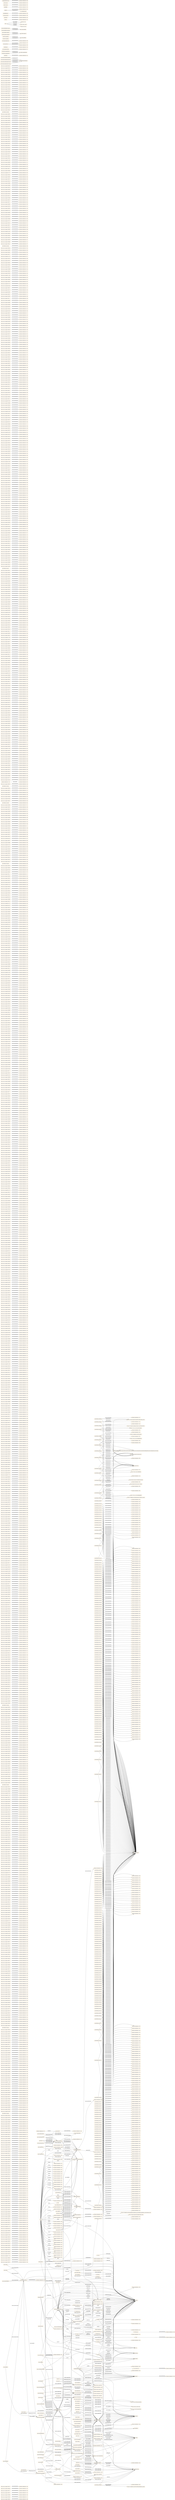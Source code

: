 digraph ar2dtool_diagram { 
rankdir=LR;
size="1501"
node [shape = rectangle, color="orange"]; "https://ns.gs1.org/gpc/10008002" "https://ns.gs1.org/gpc/10000236" "https://ns.gs1.org/gpc/10005959" "https://ns.gs1.org/gpc/10006372" "https://ns.gs1.org/gpc/10000271" "https://ns.gs1.org/gpc/10006200" "https://ns.gs1.org/gpc/10000157" "obo:FOODON_03510228" "https://ns.gs1.org/gpc/10000310" "https://ns.gs1.org/gpc/10000279" ":AllergenSource" "https://ns.gs1.org/gpc/10008032" "https://ns.gs1.org/gpc/50171700" "https://ns.gs1.org/gpc/10005780" "https://ns.gs1.org/gpc/10006003" "obo:FOODON_03530255" "https://ns.gs1.org/gpc/10000143" "obo:FOODON_03510057" "https://ns.gs1.org/gpc/10008234" "https://ns.gs1.org/gpc/10000309" "https://ns.gs1.org/gpc/10006146" "obo:FOODON_03510179" "https://ns.gs1.org/gpc/10008091" "https://ns.gs1.org/gpc/10000180" "obo:FOODON_03510093" "https://ns.gs1.org/gpc/10006316" "https://ns.gs1.org/gpc/50122300" "obo:FOODON_03530226" "https://ns.gs1.org/gpc/50262100" "https://ns.gs1.org/gpc/10008058" "https://ns.gs1.org/gpc/50350700" "https://ns.gs1.org/gpc/50211700" "https://ns.gs1.org/gpc/10005778" "https://ns.gs1.org/gpc/10006191" "obo:FOODON_03510043" "https://ns.gs1.org/gpc/10008220" "https://ns.gs1.org/gpc/10006975" "https://ns.gs1.org/gpc/10006866" "https://ns.gs1.org/gpc/10008228" "https://ns.gs1.org/gpc/10006053" "https://ns.gs1.org/gpc/10005837" "obo:FOODON_03510186" "https://ns.gs1.org/gpc/10006162" "https://ns.gs1.org/gpc/10000196" "https://ns.gs1.org/gpc/10006393" "obo:FOODON_03510245" "https://ns.gs1.org/gpc/10006221" "https://ns.gs1.org/gpc/10000617" "https://ns.gs1.org/gpc/10006112" "https://ns.gs1.org/gpc/10000069" "https://ns.gs1.org/gpc/10006229" "https://ns.gs1.org/gpc/10006992" "https://ns.gs1.org/gpc/10000222" ":Ingredient" "https://ns.gs1.org/gpc/10008079" "obo:FOODON_03510275" "https://ns.gs1.org/gpc/10000584" "https://ns.gs1.org/gpc/10006364" "https://ns.gs1.org/gpc/10008192" "https://ns.gs1.org/gpc/10006045" "https://ns.gs1.org/gpc/50193100" "obo:FOODON_03510225" "https://ns.gs1.org/gpc/10006414" "https://ns.gs1.org/gpc/10000164" "https://ns.gs1.org/gpc/10006303" "https://ns.gs1.org/gpc/10000055" "https://ns.gs1.org/gpc/10005903" "obo:FOODON_03510049" "https://ns.gs1.org/gpc/10000214" "https://ns.gs1.org/gpc/10000614" "https://ns.gs1.org/gpc/10006350" "https://ns.gs1.org/gpc/10006750" "https://ns.gs1.org/gpc/10000598" "https://ns.gs1.org/gpc/10006127" "https://ns.gs1.org/gpc/10006358" "obo:FOODON_03510206" "https://ns.gs1.org/gpc/10000026" "epcis:AggregationEvent" "https://ns.gs1.org/gpc/10000257" "https://ns.gs1.org/gpc/50190000" "https://ns.gs1.org/gpc/10006066" "obo:FOODON_03510232" "https://ns.gs1.org/gpc/10006428" "https://ns.gs1.org/gpc/10008085" "https://ns.gs1.org/gpc/10006321" "https://ns.gs1.org/gpc/10005974" "2b582a39:1865b5c8324:-7ff9" "https://ns.gs1.org/gpc/50132600" "https://ns.gs1.org/gpc/10008204" "https://ns.gs1.org/gpc/10006967" "obo:FOODON_03530233" "obo:FOODON_03510035" "https://ns.gs1.org/gpc/10006037" "https://ns.gs1.org/gpc/10000621" "https://ns.gs1.org/gpc/10006268" "https://ns.gs1.org/gpc/10000630" "https://ns.gs1.org/gpc/10005798" "https://ns.gs1.org/gpc/10000018" ":TestFrequency" "obo:FOODON_00004062" "https://ns.gs1.org/gpc/50130000" ":Cross-contactSource" "https://ns.gs1.org/gpc/10000264" "obo:FOODON_03510071" "https://ns.gs1.org/gpc/10008099" "obo:FOODON_03510080" "obo:FOODON_03510193" "https://ns.gs1.org/gpc/10006298" "https://ns.gs1.org/gpc/10006425" "https://ns.gs1.org/gpc/10006451" "obo:FOODON_03510128" "https://ns.gs1.org/gpc/10005883" "epcis:TransactionEvent" "obo:FOODON_00003455" "https://ns.gs1.org/gpc/10000201" "https://ns.gs1.org/gpc/10000601" "https://ns.gs1.org/gpc/10006459" "https://ns.gs1.org/gpc/10008211" "obo:FOODON_03510130" "https://ns.gs1.org/gpc/10006005" "https://ns.gs1.org/gpc/10000148" "obo:FOODON_03510173" "obo:FOODON_03510219" "https://ns.gs1.org/gpc/10006284" "https://ns.gs1.org/gpc/50171800" "https://ns.gs1.org/gpc/10006148" "https://ns.gs1.org/gpc/10000283" "https://ns.gs1.org/gpc/10006212" "https://ns.gs1.org/gpc/10006443" "https://ns.gs1.org/gpc/10008096" "https://ns.gs1.org/gpc/10006334" "https://ns.gs1.org/gpc/10006836" "https://ns.gs1.org/gpc/10000119" "https://ns.gs1.org/gpc/10006255" "https://ns.gs1.org/gpc/50240200" "https://ns.gs1.org/gpc/10005923" "https://ns.gs1.org/gpc/10008102" "https://gs1.org/voc/CertificationDetails" "https://ns.gs1.org/gpc/10005822" "https://ns.gs1.org/gpc/10005966" "obo:FOODON_03510077" "https://ns.gs1.org/gpc/10000155" "obo:FOODON_03510180" "https://ns.gs1.org/gpc/10006291" "https://ns.gs1.org/gpc/50102000" "obo:FOODON_03510199" "https://ns.gs1.org/gpc/10000277" "https://ns.gs1.org/gpc/10008030" "https://ref.gs1.org/cbv/BizStep" "https://ns.gs1.org/gpc/10000105" "https://ns.gs1.org/gpc/10000240" "https://ns.gs1.org/gpc/10006094" "https://ns.gs1.org/gpc/10005937" "https://ns.gs1.org/gpc/10000248" "https://ns.gs1.org/gpc/10006044" "obo:FOODON_03510210" "obo:FOODON_00004054" "https://ns.gs1.org/gpc/10008232" "https://ns.gs1.org/gpc/10000307" "https://ns.gs1.org/gpc/10006430" "obo:FOODON_03510098" "https://ns.gs1.org/gpc/10000608" "https://ns.gs1.org/gpc/10006823" "https://ns.gs1.org/gpc/50252000" "https://ns.gs1.org/gpc/10006015" "https://ns.gs1.org/gpc/10008178" "https://ns.gs1.org/gpc/10005776" "https://ns.gs1.org/gpc/10005898" "https://ns.gs1.org/gpc/10006124" "https://ns.gs1.org/gpc/10006355" "https://ns.gs1.org/gpc/50340100" "https://ns.gs1.org/gpc/10006051" "https://ns.gs1.org/gpc/10005835" "https://ns.gs1.org/gpc/10006060" "https://ns.gs1.org/gpc/10006160" "obo:FOODON_03510237" "https://ns.gs1.org/gpc/10006110" "https://ns.gs1.org/gpc/10005793" "https://ns.gs1.org/gpc/10000298" "https://ns.gs1.org/gpc/10006990" "https://ns.gs1.org/gpc/10008206" "https://ns.gs1.org/gpc/10000575" "https://gs1.org/voc/Organization" "https://ns.gs1.org/gpc/10006118" ":ConsumerGroup" "https://ns.gs1.org/gpc/10006031" "https://ns.gs1.org/gpc/50261500" "https://ns.gs1.org/gpc/10006262" "obo:FOODON_03510273" "https://ns.gs1.org/gpc/10000017" "https://ns.gs1.org/gpc/10008194" "https://ns.gs1.org/gpc/10006362" "https://ns.gs1.org/gpc/10000261" "https://ns.gs1.org/gpc/10006371" "obo:FOODON_03510223" "https://ns.gs1.org/gpc/10006419" "https://ns.gs1.org/gpc/50101900" "https://ns.gs1.org/gpc/10006312" ":Allergen" "https://ns.gs1.org/gpc/10006086" "https://ns.gs1.org/gpc/10000193" "https://ns.gs1.org/gpc/50131800" "https://ns.gs1.org/gpc/10005901" "https://ns.gs1.org/gpc/10000219" "https://ns.gs1.org/gpc/10006971" "https://ns.gs1.org/gpc/50221000" "https://ns.gs1.org/gpc/10006195" "https://ns.gs1.org/gpc/10005885" "https://ns.gs1.org/gpc/50181900" "https://ns.gs1.org/gpc/10006342" "https://ns.gs1.org/gpc/10008224" "https://ns.gs1.org/gpc/10006979" "https://ns.gs1.org/gpc/10006988" "https://ns.gs1.org/gpc/10000596" "https://ns.gs1.org/gpc/50251100" "obo:FOODON_03510204" "https://ns.gs1.org/gpc/10000255" "https://ns.gs1.org/gpc/10006057" "https://ns.gs1.org/gpc/10000142" "obo:FOODON_00002886" "https://ns.gs1.org/gpc/10006426" "https://ns.gs1.org/gpc/10006166" "obo:FOODON_03510114" "https://ns.gs1.org/gpc/10005915" "https://ns.gs1.org/gpc/10000285" "https://ns.gs1.org/gpc/50262500" "https://ns.gs1.org/gpc/10006214" "https://ns.gs1.org/gpc/10006830" "https://ns.gs1.org/gpc/10006445" "obo:FOODON_03530231" "https://ns.gs1.org/gpc/10000580" "https://ns.gs1.org/gpc/10000626" "https://ns.gs1.org/gpc/10006336" "https://ns.gs1.org/gpc/10000235" "https://ns.gs1.org/gpc/10008101" "https://ns.gs1.org/gpc/10000588" "obo:FOODON_03510150" "https://ns.gs1.org/gpc/10006746" "https://ns.gs1.org/gpc/10008083" "https://ns.gs1.org/gpc/10005951" "https://ns.gs1.org/gpc/10006995" "https://ns.gs1.org/gpc/10000160" "obo:FOODON_03510076" "https://ns.gs1.org/gpc/50181700" "https://ns.gs1.org/gpc/10000051" "obo:FOODON_03510239" "https://ns.gs1.org/gpc/10008097" "https://ns.gs1.org/gpc/10000168" "https://ns.gs1.org/gpc/10005226" "obo:FOODON_03510185" "https://ns.gs1.org/gpc/10000315" "https://ns.gs1.org/gpc/10006296" "https://ns.gs1.org/gpc/10000206" "https://ns.gs1.org/gpc/10008043" "https://ns.gs1.org/gpc/10005907" "https://ns.gs1.org/gpc/10006317" "obo:FOODON_03530245" "https://ns.gs1.org/gpc/50262300" "https://ns.gs1.org/gpc/10000139" "https://ns.gs1.org/gpc/10000242" "https://ns.gs1.org/gpc/10008186" "https://ns.gs1.org/gpc/50182100" "obo:FOODON_03510171" "https://ns.gs1.org/gpc/10006753" "https://ns.gs1.org/gpc/10000301" "https://ns.gs1.org/gpc/50122500" "https://ns.gs1.org/gpc/10006282" "https://ns.gs1.org/gpc/10005970" "https://ns.gs1.org/gpc/50211800" "https://ns.gs1.org/gpc/10005771" "obo:FOODON_03510092" "https://ns.gs1.org/gpc/10000045" "https://ns.gs1.org/gpc/10006437" "https://ns.gs1.org/gpc/10000189" "https://ns.gs1.org/gpc/10005880" "obo:FOODON_03530237" "https://ns.gs1.org/gpc/10005928" "obo:FOODON_03510039" "https://ns.gs1.org/gpc/10006253" "obo:FOODON_03510048" "https://ns.gs1.org/gpc/10000152" "obo:FOODON_03510201" "https://ns.gs1.org/gpc/50121800" "https://ns.gs1.org/gpc/10006126" "https://ns.gs1.org/gpc/10005964" "https://ns.gs1.org/gpc/10006421" "https://ns.gs1.org/gpc/50193500" "https://ns.gs1.org/gpc/10006455" "https://ns.gs1.org/gpc/10006173" "https://ns.gs1.org/gpc/50172100" "https://ns.gs1.org/gpc/50000000" "https://ref.gs1.org/cbv/SDT" "https://ns.gs1.org/gpc/50270000" "https://ns.gs1.org/gpc/10006848" "https://ns.gs1.org/gpc/10006966" "https://ns.gs1.org/gpc/10000574" "obo:FOODON_03510134" "https://ref.gs1.org/cbv/Comp" "obo:FOODON_03530258" "https://ns.gs1.org/gpc/10005935" "https://ns.gs1.org/gpc/10000002" "https://ns.gs1.org/gpc/10006009" "epcis:Transformation" "https://ns.gs1.org/gpc/10005800" "epcis:SourceOrDestination" "obo:FOODON_03510055" "https://ns.gs1.org/gpc/50151500" "https://ns.gs1.org/gpc/10006144" "obo:FOODON_03510177" "https://ns.gs1.org/gpc/10008199" "https://ns.gs1.org/gpc/10006288" "epcis:BizTransaction" "https://ns.gs1.org/gpc/10008027" "https://ns.gs1.org/gpc/10000263" "https://ns.gs1.org/gpc/10006828" "obo:FOODON_03530229" "https://ns.gs1.org/gpc/10006314" "https://ns.gs1.org/gpc/10006072" "obo:FOODON_03510257" "epcis:ErrorDeclaration" "obo:FOODON_03510041" "https://ns.gs1.org/gpc/10008210" "https://ns.gs1.org/gpc/10006973" "https://ns.gs1.org/gpc/50180000" "https://ns.gs1.org/gpc/10006130" "https://ns.gs1.org/gpc/10008218" "https://ns.gs1.org/gpc/50131900" "https://ns.gs1.org/gpc/10005826" "obo:FOODON_03510108" "https://ns.gs1.org/gpc/10006165" "https://ns.gs1.org/gpc/50350500" "epcis:PersistentDisposition" "https://ns.gs1.org/gpc/10000194" "https://ns.gs1.org/gpc/10008034" "obo:FOODON_03510243" "https://ns.gs1.org/gpc/10006439" "https://ns.gs1.org/gpc/10005985" "https://ns.gs1.org/gpc/50202500" "https://ns.gs1.org/gpc/10005876" "https://ns.gs1.org/gpc/10005791" "https://ns.gs1.org/gpc/10000220" "https://ns.gs1.org/gpc/10008077" "https://ns.gs1.org/gpc/10000008" "https://ns.gs1.org/gpc/10006367" "https://ns.gs1.org/gpc/10006260" "https://ns.gs1.org/gpc/50122600" "https://ns.gs1.org/gpc/10006048" "https://ns.gs1.org/gpc/10008190" "obo:FOODON_00004058" "https://ns.gs1.org/gpc/10008236" "https://ns.gs1.org/gpc/10005956" "https://ns.gs1.org/gpc/10006157" "https://ns.gs1.org/gpc/50132300" "https://ns.gs1.org/gpc/10006290" ":CleaningAndSegregation" "https://ns.gs1.org/gpc/10006078" "obo:FOODON_03510120" "https://ns.gs1.org/gpc/10000191" "https://ns.gs1.org/gpc/10005772" "https://ns.gs1.org/gpc/50350200" "https://ns.gs1.org/gpc/10000212" "https://ns.gs1.org/gpc/10000612" "https://ns.gs1.org/gpc/10006340" "https://ns.gs1.org/gpc/10000138" "https://ns.gs1.org/gpc/10005789" "obo:FOODON_03510209" "https://ns.gs1.org/gpc/10005942" "https://ns.gs1.org/gpc/10006986" "https://ns.gs1.org/gpc/10006348" "obo:FOODON_03510169" "https://ns.gs1.org/gpc/10000247" "obo:FOODON_03510062" "https://ns.gs1.org/gpc/10005972" "https://ns.gs1.org/gpc/10000294" "https://ns.gs1.org/gpc/10008202" "obo:FOODON_03510112" "https://ns.gs1.org/gpc/10006308" "https://ns.gs1.org/gpc/10006219" "obo:FOODON_03530005" "obo:FOODON_03530236" "https://ns.gs1.org/gpc/10005913" "https://ns.gs1.org/gpc/10006114" "https://ns.gs1.org/gpc/50251300" "https://ns.gs1.org/gpc/10005922" "https://ns.gs1.org/gpc/10000628" "obo:FOODON_03510033" "https://ns.gs1.org/gpc/50250800" "https://ns.gs1.org/gpc/10006035" "https://ns.gs1.org/gpc/10006266" "epcis:MasterData" "https://ns.gs1.org/gpc/10008081" "https://ns.gs1.org/gpc/50260600" "https://ns.gs1.org/gpc/50251800" "https://ns.gs1.org/gpc/10000313" "https://ns.gs1.org/gpc/10006423" "obo:FOODON_03510126" "https://ns.gs1.org/gpc/50160000" "https://ns.gs1.org/gpc/10000204" "https://ns.gs1.org/gpc/10005881" "https://ns.gs1.org/gpc/10008041" "obo:FOODON_00003453" "https://ns.gs1.org/gpc/10005783" "https://ns.gs1.org/gpc/10006457" "obo:FOODON_03530243" "https://ns.gs1.org/gpc/10000592" "https://ns.gs1.org/gpc/10005948" "https://ns.gs1.org/gpc/50193200" "obo:FOODON_03510162" "https://ns.gs1.org/gpc/10008184" "https://ns.gs1.org/gpc/10000146" "https://ns.gs1.org/gpc/10000172" "obo:FOODON_03510217" "https://ns.gs1.org/gpc/50202300" "https://ns.gs1.org/gpc/10000281" "https://ns.gs1.org/gpc/50211900" "obo:FOODON_03530223" "obo:FOODON_03510090" "https://ns.gs1.org/gpc/10006441" "https://ns.gs1.org/gpc/10008094" "https://ns.gs1.org/gpc/10008029" "https://ns.gs1.org/gpc/10000289" "https://ns.gs1.org/gpc/10006834" "https://ns.gs1.org/gpc/50350000" "https://ns.gs1.org/gpc/10000117" "https://ref.gs1.org/cbv/BTT" "https://ns.gs1.org/gpc/10000239" "https://ns.gs1.org/gpc/50251500" "https://ns.gs1.org/gpc/10006135" "https://ns.gs1.org/gpc/10005825" "https://ref.gs1.org/cbv/ER" "https://ns.gs1.org/gpc/10006056" "https://ns.gs1.org/gpc/50151600" "https://ns.gs1.org/gpc/50261300" "https://ns.gs1.org/gpc/10000319" "https://ns.gs1.org/gpc/50192100" "https://ns.gs1.org/gpc/10006171" "obo:FOODON_03510017" "obo:FOODON_03510248" "https://ns.gs1.org/gpc/10005767" "https://ns.gs1.org/gpc/50251000" "obo:FOODON_03530249" "https://ns.gs1.org/gpc/10006092" "https://ns.gs1.org/gpc/10006007" "https://ns.gs1.org/gpc/10008230" "obo:FOODON_03510175" "https://ns.gs1.org/gpc/10000305" "https://ns.gs1.org/gpc/10005950" "https://ns.gs1.org/gpc/10000041" "https://ns.gs1.org/gpc/10006433" "2b582a39:1865b5c8324:-7fd7" "https://ns.gs1.org/gpc/10000185" "https://ns.gs1.org/gpc/50221200" "obo:FOODON_03510096" "https://ns.gs1.org/gpc/10006826" "https://ns.gs1.org/gpc/10000049" "https://ns.gs1.org/gpc/10006159" "https://ns.gs1.org/gpc/10000211" "https://ns.gs1.org/gpc/10006978" "https://ns.gs1.org/gpc/10005774" "https://ns.gs1.org/gpc/50260200" "obo:FOODON_03510264" "https://ns.gs1.org/gpc/10005896" "https://ns.gs1.org/gpc/10006122" "https://ns.gs1.org/gpc/10006353" "https://ns.gs1.org/gpc/10008181" "obo:FOODON_00004049" "https://ns.gs1.org/gpc/10000029" "https://ns.gs1.org/gpc/10005833" "obo:FOODON_03510106" "https://ns.gs1.org/gpc/50161800" "https://ns.gs1.org/gpc/10008039" "https://ns.gs1.org/gpc/50262700" "https://ns.gs1.org/gpc/50161900" "obo:FOODON_03510235" "https://ns.gs1.org/gpc/10000578" "https://ns.gs1.org/gpc/10000296" "https://ns.gs1.org/gpc/50380200" "epcis:AssociationEvent" "https://ns.gs1.org/gpc/10008075" "https://ns.gs1.org/gpc/10000006" "https://ns.gs1.org/gpc/10006116" "https://ns.gs1.org/gpc/10005804" "obo:FOODON_03510271" "https://ns.gs1.org/gpc/50122000" "https://ns.gs1.org/gpc/10006360" "https://ns.gs1.org/gpc/10006760" "epcis:QuantityElement" "obo:FOODON_03510221" "https://ns.gs1.org/gpc/10006417" "https://ns.gs1.org/gpc/10000267" "https://ns.gs1.org/gpc/50380000" "https://ns.gs1.org/gpc/50121700" "https://ns.gs1.org/gpc/50340000" "obo:FOODON_03510196" "https://ns.gs1.org/gpc/10006076" "https://ns.gs1.org/gpc/10005997" "https://ns.gs1.org/gpc/10000217" "https://ns.gs1.org/gpc/10006198" "https://ns.gs1.org/gpc/10000610" "https://ns.gs1.org/gpc/50261600" "https://ns.gs1.org/gpc/10008214" "https://ns.gs1.org/gpc/10005787" "https://ns.gs1.org/gpc/10005934" "https://ns.gs1.org/gpc/10000594" "obo:FOODON_03510167" "https://ns.gs1.org/gpc/50360000" "obo:FOODON_03510060" "https://ns.gs1.org/gpc/10006278" "https://ns.gs1.org/gpc/10008088" "https://ns.gs1.org/gpc/10006169" "https://ns.gs1.org/gpc/10005981" "https://ns.gs1.org/gpc/10006440" "obo:FOODON_03510117" "https://ns.gs1.org/gpc/10006217" "https://ns.gs1.org/gpc/10006833" "https://ns.gs1.org/gpc/10008200" "https://ns.gs1.org/gpc/10008208" "obo:FOODON_03510153" "https://ns.gs1.org/gpc/10006033" "obo:FOODON_03510040" "https://ns.gs1.org/gpc/10006264" "https://ns.gs1.org/gpc/10000163" "https://ns.gs1.org/gpc/10008107" "obo:FOODON_03510074" "https://ns.gs1.org/gpc/50270100" "https://ns.gs1.org/gpc/50260100" "2b582a39:1865b5c8324:-7fbd" "https://ns.gs1.org/gpc/10006137" "https://ns.gs1.org/gpc/10000272" "https://ns.gs1.org/gpc/10005969" "obo:FOODON_03510183" "https://ns.gs1.org/gpc/10005224" "https://ns.gs1.org/gpc/10006294" "obo:FOODON_03510124" "obo:FOODON_03510242" "https://ns.gs1.org/gpc/10006100" "obo:FOODON_00003451" "obo:FOODON_03510133" "https://ns.gs1.org/gpc/50172000" "https://ns.gs1.org/gpc/10006980" "https://ns.gs1.org/gpc/10006982" "https://ns.gs1.org/gpc/10006344" "https://ns.gs1.org/gpc/10006108" "https://ns.gs1.org/gpc/10008189" "epcis:ILMD" ":Frequency" "obo:FOODON_03510066" "https://ns.gs1.org/gpc/10000144" "https://ns.gs1.org/gpc/10000170" "obo:FOODON_03510213" "obo:FOODON_03510215" "https://ns.gs1.org/gpc/10006280" "obo:FOODON_03510104" "https://ns.gs1.org/gpc/10005976" "https://ns.gs1.org/gpc/10000043" "https://ns.gs1.org/gpc/10006435" "obo:FOODON_03530221" "https://ns.gs1.org/gpc/10008092" "https://ns.gs1.org/gpc/10000187" "https://ns.gs1.org/gpc/50193400" "obo:FOODON_03510037" "https://ns.gs1.org/gpc/10000115" "https://ns.gs1.org/gpc/10006251" "obo:FOODON_03530240" "obo:FOODON_03510159" "https://ns.gs1.org/gpc/50350600" "https://ns.gs1.org/gpc/10000150" "https://ns.gs1.org/gpc/50211600" "https://ns.gs1.org/gpc/10008221" "https://ns.gs1.org/gpc/10000158" "obo:FOODON_03510229" "https://ns.gs1.org/gpc/10008229" "https://ns.gs1.org/gpc/10006054" "obo:FOODON_03510087" "https://ns.gs1.org/gpc/10000317" "https://ns.gs1.org/gpc/10006453" "https://ns.gs1.org/gpc/10006004" "https://ns.gs1.org/gpc/10000618" "https://ns.gs1.org/gpc/10006113" "https://ns.gs1.org/gpc/10006728" "https://ns.gs1.org/gpc/10006090" "obo:FOODON_03530256" "obo:FOODON_03510270" "https://ns.gs1.org/gpc/10006993" "https://ns.gs1.org/gpc/10006147" "https://ns.gs1.org/gpc/50230000" "https://ns.gs1.org/gpc/50132500" "https://ns.gs1.org/gpc/10006040" "rdf:Property" "https://ns.gs1.org/gpc/50192300" "https://ns.gs1.org/gpc/10008197" "https://ns.gs1.org/gpc/50350400" "https://ns.gs1.org/gpc/10000181" "obo:FOODON_03510226" "https://ns.gs1.org/gpc/50202200" "obo:FOODON_03510094" "obo:FOODON_03530227" "https://ns.gs1.org/gpc/10000604" "https://ns.gs1.org/gpc/10008059" "https://ns.gs1.org/gpc/10000290" "https://ns.gs1.org/gpc/10006304" "https://ns.gs1.org/gpc/10000056" "https://ns.gs1.org/gpc/50261100" "https://ns.gs1.org/gpc/10006089" "https://ns.gs1.org/gpc/10005779" "https://ns.gs1.org/gpc/10006192" "https://ns.gs1.org/gpc/10006976" "https://ns.gs1.org/gpc/10008061" "https://ns.gs1.org/gpc/10005888" "https://ns.gs1.org/gpc/10006120" "https://ns.gs1.org/gpc/10006351" "https://ns.gs1.org/gpc/10006751" "https://ns.gs1.org/gpc/10000250" "https://ns.gs1.org/gpc/10008216" "https://ns.gs1.org/gpc/50100000" "https://ns.gs1.org/gpc/10006128" "obo:FOODON_03510161" "https://ns.gs1.org/gpc/10006359" "https://ns.gs1.org/gpc/10006272" "https://ns.gs1.org/gpc/10000027" "https://ns.gs1.org/gpc/10000258" "https://ns.gs1.org/gpc/50251400" "https://ns.gs1.org/gpc/10006163" "https://ns.gs1.org/gpc/10006394" "https://ns.gs1.org/gpc/10006222" "obo:FOODON_03510233" "https://ns.gs1.org/gpc/10006429" "https://ns.gs1.org/gpc/10006322" "epcis:EPCISDocumentBody" "https://ns.gs1.org/gpc/10005918" "https://ns.gs1.org/gpc/10006968" "https://ns.gs1.org/gpc/10000585" "https://ns.gs1.org/gpc/50230100" "https://ns.gs1.org/gpc/10005802" "https://ns.gs1.org/gpc/10006339" "https://ns.gs1.org/gpc/10006365" "https://ns.gs1.org/gpc/10006046" "https://ns.gs1.org/gpc/50193600" "https://ns.gs1.org/gpc/10005954" "https://ns.gs1.org/gpc/10006415" "https://ns.gs1.org/gpc/10000165" "https://ns.gs1.org/gpc/10006155" "https://ns.gs1.org/gpc/10000265" "https://ns.gs1.org/gpc/10006203" "https://ns.gs1.org/gpc/10000215" "https://ns.gs1.org/gpc/10000615" "https://ns.gs1.org/gpc/50122200" "obo:FOODON_03510268" "obo:FOODON_03530248" "obo:FOODON_03510207" "https://ns.gs1.org/gpc/10008072" "https://ns.gs1.org/gpc/10005940" "https://ns.gs1.org/gpc/10006984" "https://ns.gs1.org/gpc/10006346" "https://ns.gs1.org/gpc/50251900" "https://ns.gs1.org/gpc/10000245" "https://ns.gs1.org/gpc/10008086" "https://ns.gs1.org/gpc/10000304" "https://ns.gs1.org/gpc/50320000" "https://ns.gs1.org/gpc/10006285" "https://ns.gs1.org/gpc/50261700" "https://gs1.org/voc/Product" "https://ns.gs1.org/gpc/10006306" "https://ns.gs1.org/gpc/10000292" "obo:FOODON_03510110" "epcis:EPCISDocument" "2b582a39:1865b5c8324:-7ff3" "https://ns.gs1.org/gpc/10005911" "obo:FOODON_03530234" "2b582a39:1865b5c8324:-7fea" "obo:FOODON_03510036" "https://ns.gs1.org/gpc/50251700" "https://ns.gs1.org/gpc/10000622" "https://ns.gs1.org/gpc/10000631" "https://ns.gs1.org/gpc/10005799" "https://ns.gs1.org/gpc/10006256" "https://ns.gs1.org/gpc/10000019" "https://ns.gs1.org/gpc/10008003" "schema:Organization" "obo:FOODON_03510072" "https://ns.gs1.org/gpc/10005967" "https://ns.gs1.org/gpc/10000311" "obo:FOODON_03510181" "https://ns.gs1.org/gpc/50250000" "https://ns.gs1.org/gpc/10006292" "https://ns.gs1.org/gpc/10000202" "https://ns.gs1.org/gpc/10000602" ":State" "obo:FOODON_03510240" "https://ns.gs1.org/gpc/10005781" "obo:FOODON_03510131" "obo:FOODON_03530241" "https://ns.gs1.org/gpc/10000590" "https://ns.gs1.org/gpc/10000199" "https://ns.gs1.org/gpc/10005938" "https://ns.gs1.org/gpc/10000005" "https://ns.gs1.org/gpc/10000149" "https://ns.gs1.org/gpc/10008182" "obo:FOODON_03510211" "https://ns.gs1.org/gpc/50250600" "https://gs1.org/voc/SensorAlertType" "https://ns.gs1.org/gpc/10000284" "obo:FOODON_03510102" "https://ns.gs1.org/gpc/10006213" "https://ns.gs1.org/gpc/10006444" "https://ns.gs1.org/gpc/10006837" "https://ns.gs1.org/gpc/10005924" "https://ns.gs1.org/gpc/10006994" "obo:FOODON_03510044" "https://ns.gs1.org/gpc/50212000" "https://ns.gs1.org/gpc/10005823" "https://ns.gs1.org/gpc/10006133" ":Traceability" "obo:FOODON_03510078" "https://ns.gs1.org/gpc/10000156" "obo:FOODON_03510227" "https://ns.gs1.org/gpc/10000021" "https://ns.gs1.org/gpc/10008031" "obo:FOODON_03510187" "obo:FOODON_03510246" "https://ns.gs1.org/gpc/10006460" "https://ns.gs1.org/gpc/10006095" "https://ns.gs1.org/gpc/10006324" "https://ns.gs1.org/gpc/10006752" "obo:FOODON_03530254" "https://ns.gs1.org/gpc/10000223" "obo:FOODON_00004055" "https://ns.gs1.org/gpc/10008207" "https://ns.gs1.org/gpc/10008233" "https://ns.gs1.org/gpc/50150000" "https://ns.gs1.org/gpc/10006032" "https://ns.gs1.org/gpc/10008193" "https://ns.gs1.org/gpc/10008195" "https://ns.gs1.org/gpc/10006431" "https://ns.gs1.org/gpc/10006824" "https://ns.gs1.org/gpc/10000047" "obo:FOODON_03530225" "obo:FOODON_03510118" "https://ns.gs1.org/gpc/10005777" "https://ns.gs1.org/gpc/10006190" ":AllergenDeclaration" "https://ns.gs1.org/gpc/10006125" "https://ns.gs1.org/gpc/10005886" "https://ns.gs1.org/gpc/10008225" "https://ns.gs1.org/gpc/10005836" "https://ns.gs1.org/gpc/10006270" "https://ns.gs1.org/gpc/10006058" "https://ns.gs1.org/gpc/50240100" "https://ns.gs1.org/gpc/10006161" "obo:FOODON_03510238" "https://ns.gs1.org/gpc/10000177" "https://ns.gs1.org/gpc/50182000" "https://ns.gs1.org/gpc/50132000" "https://ns.gs1.org/gpc/10000068" "https://ns.gs1.org/gpc/10000299" "https://ns.gs1.org/gpc/10005769" "https://gs1.org/voc/MeasurementType" "https://ns.gs1.org/gpc/10006228" "https://ns.gs1.org/gpc/10005916" "https://ns.gs1.org/gpc/10000576" "https://ns.gs1.org/gpc/50260800" "https://ns.gs1.org/gpc/10008073" "obo:FOODON_03510274" "https://ns.gs1.org/gpc/10006337" "https://ns.gs1.org/gpc/10006363" "https://ns.gs1.org/gpc/10006250" "https://ns.gs1.org/gpc/50102200" "https://ns.gs1.org/gpc/10000262" "https://ns.gs1.org/gpc/10005952" "https://ns.gs1.org/gpc/10006300" "https://ns.gs1.org/gpc/10005961" "https://ns.gs1.org/gpc/10000052" "https://ns.gs1.org/gpc/10005902" "https://ns.gs1.org/gpc/10006074" "https://ns.gs1.org/gpc/10006972" "obo:FOODON_03510194" "https://gs1.org/voc/IndividualObject" "https://ns.gs1.org/gpc/10006452" "obo:FOODON_03510129" "https://ns.gs1.org/gpc/10000207" "https://ns.gs1.org/gpc/10006196" "https://ns.gs1.org/gpc/10006343" "https://ns.gs1.org/gpc/50193800" "https://ns.gs1.org/gpc/10008212" "obo:FOODON_03530246" "https://ns.gs1.org/gpc/10006989" "https://ns.gs1.org/gpc/50192900" "https://ns.gs1.org/gpc/10000134" "https://ns.gs1.org/gpc/10005785" "https://ns.gs1.org/gpc/10005932" "obo:FOODON_03510205" "https://ns.gs1.org/gpc/10008070" "https://ns.gs1.org/gpc/50262200" "https://ns.gs1.org/gpc/10006167" "https://ns.gs1.org/gpc/10000302" "obo:FOODON_03510115" "https://ns.gs1.org/gpc/50261800" "https://ns.gs1.org/gpc/10000286" ":LabelClaim" "https://ns.gs1.org/gpc/10005987" "https://ns.gs1.org/gpc/10006831" "https://ns.gs1.org/gpc/50260300" "https://ns.gs1.org/gpc/10006446" "obo:FOODON_03530232" "https://ns.gs1.org/gpc/10000114" "https://ns.gs1.org/gpc/10000581" "https://ns.gs1.org/gpc/10005878" "https://ns.gs1.org/gpc/50121500" "https://ns.gs1.org/gpc/10000589" "https://ns.gs1.org/gpc/10006747" "https://ns.gs1.org/gpc/10008084" "https://ns.gs1.org/gpc/10006996" "https://ns.gs1.org/gpc/10000161" "epcis:SensorReport" "https://ns.gs1.org/gpc/10000169" "https://ns.gs1.org/gpc/10000316" "https://ns.gs1.org/gpc/10000270" "https://ns.gs1.org/gpc/10005227" "https://ns.gs1.org/gpc/10006297" "https://ns.gs1.org/gpc/10008044" "https://ns.gs1.org/gpc/10005908" "https://ns.gs1.org/gpc/10000278" "obo:FOODON_03510122" "https://ns.gs1.org/gpc/10006318" "https://ns.gs1.org/gpc/10000200" "https://ns.gs1.org/gpc/10000600" "2b582a39:1865b5c8324:-7ffc" "https://ns.gs1.org/gpc/50192400" "https://ns.gs1.org/gpc/10008187" "obo:FOODON_03510069" "https://ns.gs1.org/gpc/10005796" "https://ns.gs1.org/gpc/10006754" "https://ns.gs1.org/gpc/10005971" "https://ns.gs1.org/gpc/10000249" "https://ns.gs1.org/gpc/50310100" "https://ns.gs1.org/gpc/10000308" "obo:FOODON_03510178" "https://ns.gs1.org/gpc/10006289" "https://ns.gs1.org/gpc/10005979" "https://ns.gs1.org/gpc/50260400" "https://ns.gs1.org/gpc/10008090" "obo:FOODON_03510099" "https://ns.gs1.org/gpc/10006829" "obo:FOODON_03530238" "https://ns.gs1.org/gpc/10000609" "https://ns.gs1.org/gpc/10006315" "obo:FOODON_00003843" "https://ns.gs1.org/gpc/50250700" "https://ns.gs1.org/gpc/50201700" "https://ns.gs1.org/gpc/10008179" "obo:FOODON_03510149" "obo:FOODON_03510042" "https://ns.gs1.org/gpc/10005899" "https://ns.gs1.org/gpc/50350100" "https://ns.gs1.org/gpc/10006131" "https://ns.gs1.org/gpc/10000030" "https://ns.gs1.org/gpc/10006422" "https://ns.gs1.org/gpc/10008227" "https://ns.gs1.org/gpc/10006052" "obo:FOODON_03510085" "https://ns.gs1.org/gpc/50212100" "https://ns.gs1.org/gpc/10000195" "obo:FOODON_03510244" "https://ns.gs1.org/gpc/10006102" "obo:FOODON_03510135" "https://ns.gs1.org/gpc/10005910" "https://ns.gs1.org/gpc/10000616" "https://ns.gs1.org/gpc/10006111" "https://ns.gs1.org/gpc/10005801" "https://ns.gs1.org/gpc/50202400" "obo:FOODON_03530250" "https://ns.gs1.org/gpc/10006991" "obo:FOODON_03510056" "https://ns.gs1.org/gpc/10008078" "obo:FOODON_00004053" "https://ns.gs1.org/gpc/10006119" "https://ns.gs1.org/gpc/10006145" "https://ns.gs1.org/gpc/10008191" "obo:FOODON_03510224" "https://ns.gs1.org/gpc/50202700" "https://ns.gs1.org/gpc/10006302" "https://ns.gs1.org/gpc/50260900" "https://ns.gs1.org/gpc/10000054" "https://ns.gs1.org/gpc/10006730" "https://ns.gs1.org/gpc/50132100" "https://ns.gs1.org/gpc/10003689" "https://ns.gs1.org/gpc/10006974" "https://ns.gs1.org/gpc/50320100" "https://ns.gs1.org/gpc/10008219" "https://ns.gs1.org/gpc/10005827" "https://ns.gs1.org/gpc/10000597" "https://ns.gs1.org/gpc/10006357" "https://ns.gs1.org/gpc/10000025" "https://ns.gs1.org/gpc/10000256" "https://ns.gs1.org/gpc/10008035" "2b582a39:1865b5c8324:-7fda" "https://ns.gs1.org/gpc/10006065" "obo:FOODON_03510231" "https://ns.gs1.org/gpc/10006427" "https://ns.gs1.org/gpc/10005986" "https://ns.gs1.org/gpc/10006320" "https://ns.gs1.org/gpc/10008203" "https://ns.gs1.org/gpc/10000583" "https://ns.gs1.org/gpc/10000227" "https://ns.gs1.org/gpc/10000627" "https://ns.gs1.org/gpc/10000629" "obo:FOODON_00004059" "https://ns.gs1.org/gpc/10008237" "https://ns.gs1.org/gpc/50240300" "https://ns.gs1.org/gpc/10006036" "https://ns.gs1.org/gpc/10006267" "https://ns.gs1.org/gpc/10005957" "https://ns.gs1.org/gpc/10006370" "https://ns.gs1.org/gpc/10006158" "obo:FOODON_00004061" "https://ns.gs1.org/gpc/10006079" "2b582a39:1865b5c8324:-7fe4" "https://ns.gs1.org/gpc/10000192" "https://ns.gs1.org/gpc/10005773" "https://ns.gs1.org/gpc/10008098" "https://ns.gs1.org/gpc/10006450" "https://ns.gs1.org/gpc/10000213" "obo:FOODON_03510127" "https://ns.gs1.org/gpc/10000613" "https://ns.gs1.org/gpc/10006194" "https://ns.gs1.org/gpc/10005882" "https://ns.gs1.org/gpc/10006341" "https://ns.gs1.org/gpc/10006458" "https://ns.gs1.org/gpc/10006987" "https://ns.gs1.org/gpc/10006349" "https://ns.gs1.org/gpc/10005930" "obo:FOODON_03510063" "https://ns.gs1.org/gpc/10005949" "https://ns.gs1.org/gpc/10006759" "obo:FOODON_03510172" "https://ns.gs1.org/gpc/50170000" "https://ns.gs1.org/gpc/10006283" "https://ns.gs1.org/gpc/10005973" "https://ns.gs1.org/gpc/10000064" "https://ns.gs1.org/gpc/10000295" "obo:FOODON_03510113" "https://ns.gs1.org/gpc/10006309" "https://ns.gs1.org/gpc/10006958" "https://ns.gs1.org/gpc/50182300" "obo:FOODON_03530224" "obo:FOODON_03510034" "https://ns.gs1.org/gpc/10000620" "https://ns.gs1.org/gpc/10005929" "https://ns.gs1.org/gpc/10005797" "epcis:EPCISEvent" "https://ns.gs1.org/gpc/10006254" "https://ns.gs1.org/gpc/10008082" "obo:FOODON_03510202" "obo:FOODON_03510070" "https://ns.gs1.org/gpc/50260500" "https://ns.gs1.org/gpc/10000167" "https://ns.gs1.org/gpc/10000314" "https://ns.gs1.org/gpc/10005965" "https://ns.gs1.org/gpc/10006424" "https://ns.gs1.org/gpc/10008042" "obo:FOODON_00003454" "obo:FOODON_03510198" "https://ns.gs1.org/gpc/10000276" "https://ns.gs1.org/gpc/10005999" "https://ns.gs1.org/gpc/10000104" "https://ns.gs1.org/gpc/10000197" "https://ns.gs1.org/gpc/50192500" "https://ns.gs1.org/gpc/10006104" "https://ns.gs1.org/gpc/10008185" "https://ns.gs1.org/gpc/50240000" "https://ns.gs1.org/gpc/10000003" "https://ns.gs1.org/gpc/10000147" "obo:FOODON_03510218" "https://ns.gs1.org/gpc/10000282" "obo:FOODON_03510100" "https://ns.gs1.org/gpc/10000306" "https://ns.gs1.org/gpc/50212200" "https://ns.gs1.org/gpc/10006211" "https://ns.gs1.org/gpc/10006442" "https://ns.gs1.org/gpc/10008095" "obo:FOODON_00003446" "https://ns.gs1.org/gpc/10006835" "obo:FOODON_03510097" "https://ns.gs1.org/gpc/50251200" "https://ns.gs1.org/gpc/10000607" "https://ns.gs1.org/gpc/10000118" "https://ns.gs1.org/gpc/10006014" "obo:FOODON_03510047" ":Nutrient" "https://ns.gs1.org/gpc/10006136" "https://ref.gs1.org/cbv/Disp" "https://ns.gs1.org/gpc/10005897" "https://ns.gs1.org/gpc/10008005" "https://ns.gs1.org/gpc/50132200" "https://ns.gs1.org/gpc/10006050" "obo:FOODON_03510083" "obo:FOODON_03510230" "https://ns.gs1.org/gpc/10006172" "obo:FOODON_03510249" "https://ns.gs1.org/gpc/50370200" "https://ns.gs1.org/gpc/10005768" "https://ns.gs1.org/gpc/10006000" "https://ns.gs1.org/gpc/10006093" "https://ns.gs1.org/gpc/10006327" "https://ns.gs1.org/gpc/10005877" "https://ns.gs1.org/gpc/10005792" "https://ns.gs1.org/gpc/50171500" "https://ns.gs1.org/gpc/10008231" "obo:FOODON_03510054" "https://ns.gs1.org/gpc/10008205" "https://gs1.org/voc/Place" "https://ns.gs1.org/gpc/10006117" "https://ns.gs1.org/gpc/10006143" "https://ns.gs1.org/gpc/10006261" "https://ns.gs1.org/gpc/10000016" "https://ns.gs1.org/gpc/10000042" "https://ns.gs1.org/gpc/10006038" "2b582a39:1865b5c8324:-7fc5" "https://ns.gs1.org/gpc/10006269" "obo:FOODON_03510222" "https://ns.gs1.org/gpc/10006418" "https://ns.gs1.org/gpc/10006311" "https://ns.gs1.org/gpc/50310000" "https://ns.gs1.org/gpc/50202600" "obo:FOODON_03510121" "https://ns.gs1.org/gpc/10006085" "obo:FOODON_03510265" "https://ns.gs1.org/gpc/10006123" "https://ns.gs1.org/gpc/10006354" "https://ns.gs1.org/gpc/10005884" "https://ns.gs1.org/gpc/10008223" "https://ns.gs1.org/gpc/50261900" "https://ns.gs1.org/gpc/10000595" "https://ns.gs1.org/gpc/10005834" "https://ns.gs1.org/gpc/50330000" "https://ns.gs1.org/gpc/10000254" "obo:FOODON_03510236" "https://ns.gs1.org/gpc/10006390" "https://ns.gs1.org/gpc/10008089" "https://ns.gs1.org/gpc/10005228" "https://ns.gs1.org/gpc/50262600" "https://ns.gs1.org/gpc/10000297" "2b582a39:1865b5c8324:-7ff6" "https://ns.gs1.org/gpc/10005914" "obo:FOODON_03510272" "https://ns.gs1.org/gpc/10006335" "https://ns.gs1.org/gpc/10006361" "https://ns.gs1.org/gpc/10006761" "obo:FOODON_00004057" "https://ns.gs1.org/gpc/10000260" "https://ns.gs1.org/gpc/10008100" "https://ns.gs1.org/gpc/10006369" "https://ns.gs1.org/gpc/10000268" "https://ns.gs1.org/gpc/10008108" "obo:FOODON_03510075" "https://ns.gs1.org/gpc/10000050" "https://ns.gs1.org/gpc/50260000" "obo:FOODON_03510197" "https://ns.gs1.org/gpc/10006077" "https://ns.gs1.org/gpc/10005900" "https://ns.gs1.org/gpc/10006970" "obo:FOODON_03530087" "https://ns.gs1.org/gpc/10000205" "https://ns.gs1.org/gpc/10000611" "https://ns.gs1.org/gpc/10008215" "https://ns.gs1.org/gpc/10005788" "obo:FOODON_03530244" ":FoodAllergenManagement" "obo:FOODON_03510203" "obo:FOODON_03510168" "obo:FOODON_03510061" "https://ns.gs1.org/gpc/10006279" "https://ns.gs1.org/gpc/10000241" "https://ns.gs1.org/gpc/10005982" "obo:FOODON_03510170" "https://ns.gs1.org/gpc/10000300" "https://ns.gs1.org/gpc/10006281" "https://ns.gs1.org/gpc/50200000" "obo:FOODON_03510105" "2b582a39:1865b5c8324:-7fed" "rdfs:Class" "https://ns.gs1.org/gpc/10005770" "obo:FOODON_03510091" "epcis:SensorElement" "obo:FOODON_03530230" "https://ns.gs1.org/gpc/10006436" "https://ns.gs1.org/gpc/10000188" "obo:FOODON_03510032" "https://ns.gs1.org/gpc/50350300" "https://ns.gs1.org/gpc/10005927" "https://ns.gs1.org/gpc/10000587" "https://ns.gs1.org/gpc/10006252" "https://ns.gs1.org/gpc/10000151" "https://ns.gs1.org/gpc/50261000" "obo:FOODON_03510200" "https://ns.gs1.org/gpc/10000273" "https://ns.gs1.org/gpc/10006202" "https://ns.gs1.org/gpc/10005225" "https://ns.gs1.org/gpc/10000159" "obo:FOODON_03510184" "https://ns.gs1.org/gpc/10006295" "https://ns.gs1.org/gpc/10005963" "obo:FOODON_00003452" "https://ns.gs1.org/gpc/10006454" "https://ns.gs1.org/gpc/10006981" "https://ns.gs1.org/gpc/10006983" "https://ns.gs1.org/gpc/10006345" "https://ns.gs1.org/gpc/10006109" "obo:FOODON_03530257" "https://ns.gs1.org/gpc/10000145" "obo:FOODON_03510214" "obo:FOODON_03510216" "obo:FOODON_03510176" "https://ns.gs1.org/gpc/10000280" "https://ns.gs1.org/gpc/10006287" "https://ns.gs1.org/gpc/10000044" "https://ns.gs1.org/gpc/10008093" "https://ns.gs1.org/gpc/10000288" "https://ns.gs1.org/gpc/10006827" "obo:FOODON_03530228" "obo:FOODON_03510038" "https://ns.gs1.org/gpc/10000116" "https://ns.gs1.org/gpc/10006313" "https://ns.gs1.org/gpc/10006193" "https://ns.gs1.org/gpc/50121900" "https://ns.gs1.org/gpc/10008222" "https://ns.gs1.org/gpc/50220000" "https://ns.gs1.org/gpc/10006749" "https://ns.gs1.org/gpc/10006420" "https://ns.gs1.org/gpc/10006055" "https://ns.gs1.org/gpc/10000318" "obo:FOODON_03510107" "https://ns.gs1.org/gpc/10006164" "https://ns.gs1.org/gpc/10006438" "https://ns.gs1.org/gpc/10000619" "2b582a39:1865b5c8324:-7ff0" "https://ns.gs1.org/gpc/10006729" "https://ns.gs1.org/gpc/10006091" "https://ns.gs1.org/gpc/10000579" "https://ns.gs1.org/gpc/10005790" "https://ns.gs1.org/gpc/50191500" "https://ns.gs1.org/gpc/10008076" "https://ns.gs1.org/gpc/10000007" "obo:FOODON_03510277" "https://ns.gs1.org/gpc/10008198" "https://ns.gs1.org/gpc/10006366" "https://ns.gs1.org/gpc/50330100" "https://ns.gs1.org/gpc/10006047" "https://ns.gs1.org/gpc/10000166" "https://ns.gs1.org/gpc/10006071" "https://ns.gs1.org/gpc/10000057" "https://ns.gs1.org/gpc/50210000" "https://ns.gs1.org/gpc/10005905" "https://ns.gs1.org/gpc/10006230" "https://ns.gs1.org/gpc/10006199" "https://ns.gs1.org/gpc/10005889" "https://ns.gs1.org/gpc/50370000" "https://ns.gs1.org/gpc/10006121" "https://ns.gs1.org/gpc/10006352" "https://ns.gs1.org/gpc/50122100" "https://ns.gs1.org/gpc/10000020" "https://ns.gs1.org/gpc/10008217" "https://ns.gs1.org/gpc/10006129" "https://ns.gs1.org/gpc/10000137" "obo:FOODON_03510208" "https://ns.gs1.org/gpc/10006273" "https://ns.gs1.org/gpc/10005941" "https://ns.gs1.org/gpc/10000028" "https://ns.gs1.org/gpc/10005832" ":AllergenTest" "https://ns.gs1.org/gpc/10008033" "obo:FOODON_03510234" "https://ns.gs1.org/gpc/10006063" "https://ns.gs1.org/gpc/10006323" "https://ns.gs1.org/gpc/10005984" "https://ns.gs1.org/gpc/10006210" "https://ns.gs1.org/gpc/10006969" "https://ns.gs1.org/gpc/10006097" "https://ns.gs1.org/gpc/10008201" "obo:FOODON_03530235" "https://ns.gs1.org/gpc/10006449" "https://ns.gs1.org/gpc/10005912" "https://ns.gs1.org/gpc/10005803" "https://ns.gs1.org/gpc/10005921" "https://ns.gs1.org/gpc/10008209" "https://ns.gs1.org/gpc/10008235" "https://ns.gs1.org/gpc/10000232" "obo:FOODON_03510154" "https://ns.gs1.org/gpc/10006034" "https://ns.gs1.org/gpc/10006265" "https://ns.gs1.org/gpc/10005955" "https://ns.gs1.org/gpc/10000266" "https://ns.gs1.org/gpc/10000153" "https://ns.gs1.org/gpc/10000275" "https://ns.gs1.org/gpc/10000190" "https://ns.gs1.org/gpc/10006204" "https://ns.gs1.org/gpc/10000203" "obo:FOODON_03510125" "https://ns.gs1.org/gpc/50120000" "https://ns.gs1.org/gpc/10000603" "obo:FOODON_03510269" "https://ns.gs1.org/gpc/50193300" "https://ns.gs1.org/gpc/10006456" "obo:FOODON_03530242" "https://ns.gs1.org/gpc/10006985" "https://ns.gs1.org/gpc/10000591" "https://ns.gs1.org/gpc/10006347" "https://ns.gs1.org/gpc/50182200" "https://ns.gs1.org/gpc/10000246" "https://ns.gs1.org/gpc/50290000" "https://ns.gs1.org/gpc/10000599" "https://ns.gs1.org/gpc/10005838" "2b582a39:1865b5c8324:-7fc0" "https://ns.gs1.org/gpc/10006286" "https://ns.gs1.org/gpc/10000171" ":NutritionInformation" "epcis:SensorMetadata" "obo:FOODON_03510111" "https://ns.gs1.org/gpc/10000293" "https://ns.gs1.org/gpc/10006307" "https://ns.gs1.org/gpc/50250900" "https://ns.gs1.org/gpc/10000179" "obo:FOODON_03530222" "https://ns.gs1.org/gpc/10006257" "https://ns.gs1.org/gpc/50251600" "https://ns.gs1.org/gpc/50102100" "https://ns.gs1.org/gpc/10008004" "https://ns.gs1.org/gpc/10008080" "https://ns.gs1.org/gpc/10005960" "https://ns.gs1.org/gpc/50171900" "https://ns.gs1.org/gpc/10000238" "https://ns.gs1.org/gpc/10005824" "https://ns.gs1.org/gpc/10005968" "obo:FOODON_03510182" "https://ns.gs1.org/gpc/10000312" "https://ns.gs1.org/gpc/10006293" "obo:FOODON_03510088" "https://ns.gs1.org/gpc/10008040" "obo:FOODON_03510241" "https://ns.gs1.org/gpc/10005782" "https://ns.gs1.org/gpc/10005784" "https://ns.gs1.org/gpc/50131700" "https://ns.gs1.org/gpc/10006107" "https://ns.gs1.org/gpc/10006461" "https://ns.gs1.org/gpc/10005939" "https://ns.gs1.org/gpc/10008183" "obo:FOODON_03510059" "obo:FOODON_03510065" "obo:FOODON_03510212" "obo:FOODON_00004056" "https://ns.gs1.org/gpc/10006041" "https://ns.gs1.org/gpc/10006368" "obo:FOODON_03510174" "https://ns.gs1.org/gpc/10006049" "https://ns.gs1.org/gpc/10006432" "https://ns.gs1.org/gpc/10005840" "obo:FOODON_03510095" "https://ns.gs1.org/gpc/10006825" "https://ns.gs1.org/gpc/50122400" "https://ns.gs1.org/gpc/10000605" "obo:FOODON_03530086" "https://ns.gs1.org/gpc/10000210" "obo:FOODON_03510045" "https://ns.gs1.org/gpc/10006977" "https://ns.gs1.org/gpc/10006134" "https://ns.gs1.org/gpc/10007276" "https://gs1.org/voc/SensorDevice" "https://ns.gs1.org/gpc/10005895" "https://ns.gs1.org/gpc/50360100" "https://ns.gs1.org/gpc/10008180" "https://ns.gs1.org/gpc/10006299" "obo:FOODON_03510247" "2b582a39:1865b5c8324:-7fdd" "epcis:ObjectEvent" "https://ns.gs1.org/gpc/50370100" "https://ns.gs1.org/gpc/10006325" "https://ns.gs1.org/gpc/10005795" "https://ns.gs1.org/gpc/10006006" "https://ns.gs1.org/gpc/10000577" "https://ns.gs1.org/gpc/10008074" "https://ns.gs1.org/gpc/10000586" "https://ns.gs1.org/gpc/10006115" "https://ns.gs1.org/gpc/10008196" "https://ns.gs1.org/gpc/10000040" "obo:FOODON_03510220" "https://ns.gs1.org/gpc/10000048" "https://ns.gs1.org/gpc/10006416" "obo:FOODON_03510119" "2b582a39:1865b5c8324:-7fe7" "https://ns.gs1.org/gpc/10006088" "https://ns.gs1.org/gpc/10005996" "https://ns.gs1.org/gpc/10000216" "https://ns.gs1.org/gpc/10006197" "https://ns.gs1.org/gpc/10005887" "https://ns.gs1.org/gpc/10008226" "https://ns.gs1.org/gpc/50151700" "https://ns.gs1.org/gpc/10005946" "https://ns.gs1.org/gpc/10006271" "https://ns.gs1.org/gpc/50161500" "https://ns.gs1.org/gpc/10000593" "epcis:TransformationEvent" "https://ns.gs1.org/gpc/10006059" "https://ns.gs1.org/gpc/50101800" "https://ns.gs1.org/gpc/10000252" "https://ns.gs1.org/gpc/10008087" "https://ns.gs1.org/gpc/10000178" "https://ns.gs1.org/gpc/10006168" "https://ns.gs1.org/gpc/10006061" "obo:FOODON_03510116" "https://ns.gs1.org/gpc/50262000" "https://ns.gs1.org/gpc/10005917" "https://ns.gs1.org/gpc/50193000" "https://ns.gs1.org/gpc/10000287" "https://ns.gs1.org/gpc/10006216" "https://ns.gs1.org/gpc/10006832" "https://ns.gs1.org/gpc/10006447" "https://ns.gs1.org/gpc/10005879" "https://ns.gs1.org/gpc/10006338" "https://ns.gs1.org/gpc/10000623" "https://ns.gs1.org/gpc/50260700" "https://ns.gs1.org/gpc/50221300" "https://ns.gs1.org/gpc/10006748" "obo:FOODON_03510152" "https://ns.gs1.org/gpc/10006259" "https://ns.gs1.org/gpc/10006263" "https://ns.gs1.org/gpc/10005953" "https://ns.gs1.org/gpc/10006997" "obo:FOODON_00004060" "https://ns.gs1.org/gpc/10006301" "obo:FOODON_03510073" "https://gs1.org/voc/ProductBatch" "https://ns.gs1.org/gpc/50261400" "obo:FOODON_03510195" "https://ns.gs1.org/gpc/10006075" "2b582a39:1865b5c8324:-7fe0" "obo:FOODON_03510023" "https://ns.gs1.org/gpc/10005909" "obo:FOODON_03510123" "https://ns.gs1.org/gpc/10006319" "obo:FOODON_03510267" "https://ns.gs1.org/gpc/10008213" "obo:FOODON_03530247" "obo:FOODON_03510132" "https://ns.gs1.org/gpc/10005786" "https://ns.gs1.org/gpc/10006356" "https://ns.gs1.org/gpc/10008071" "https://ns.gs1.org/gpc/50262400" "https://ns.gs1.org/gpc/10008188" "https://ns.gs1.org/gpc/10000244" "https://ns.gs1.org/gpc/10000303" "https://ns.gs1.org/gpc/10005980" "epcis:EPCISDocumentHeader" "obo:FOODON_03510103" "https://ns.gs1.org/gpc/10000291" "https://ns.gs1.org/gpc/10006305" "https://ns.gs1.org/gpc/10005988" "https://ns.gs1.org/gpc/10006434" "https://ns.gs1.org/gpc/10000186" "obo:FOODON_03530239" "obo:FOODON_00003844" "https://ns.gs1.org/gpc/10005925" "https://ns.gs1.org/gpc/50290100" "https://ns.gs1.org/gpc/50380100" ; /*classes style*/
	"obo:FOODON_03510257" -> "obo:IAO_0000428" [ label = "obo:IAO_0000114" ];
	"obo:FOODON_03510257" -> "2b582a39:1865b5c8324:-7ef7" [ label = "opla-sd:entityPosition" ];
	"https://ns.gs1.org/gpc/10000621" -> "2b582a39:1865b5c8324:-7da7" [ label = "opla-sd:entityPosition" ];
	"https://ns.gs1.org/gpc/10006994" -> "2b582a39:1865b5c8324:-7b9e" [ label = "opla-sd:entityPosition" ];
	"https://ns.gs1.org/gpc/10006447" -> "2b582a39:1865b5c8324:-7be9" [ label = "opla-sd:entityPosition" ];
	"https://ns.gs1.org/gpc/10005885" -> "2b582a39:1865b5c8324:-7d5d" [ label = "opla-sd:entityPosition" ];
	"https://ns.gs1.org/gpc/50193600" -> "2b582a39:1865b5c8324:-7ae5" [ label = "opla-sd:entityPosition" ];
	"obo:FOODON_03510092" -> "obo:IAO_0000428" [ label = "obo:IAO_0000114" ];
	"obo:FOODON_03510092" -> "2b582a39:1865b5c8324:-7f77" [ label = "opla-sd:entityPosition" ];
	"https://ns.gs1.org/gpc/10006282" -> "2b582a39:1865b5c8324:-7c60" [ label = "opla-sd:entityPosition" ];
	"epcis:epcisBody" -> "epcis:EPCISDocumentBody" [ label = "schema:rangeIncludes" ];
	"epcis:epcisBody" -> "epcis:EPCISDocument" [ label = "schema:domainIncludes" ];
	":LabelClaim" -> "2b582a39:1865b5c8324:-7eb9" [ label = "opla-sd:entityPosition" ];
	"obo:FOODON_03510017" -> "obo:IAO_0000428" [ label = "obo:IAO_0000114" ];
	"obo:FOODON_03510017" -> "2b582a39:1865b5c8324:-7fa6" [ label = "opla-sd:entityPosition" ];
	"https://ns.gs1.org/gpc/10005898" -> "2b582a39:1865b5c8324:-7d55" [ label = "opla-sd:entityPosition" ];
	"https://ns.gs1.org/gpc/10006754" -> "2b582a39:1865b5c8324:-7bd0" [ label = "opla-sd:entityPosition" ];
	"https://ns.gs1.org/gpc/10006295" -> "2b582a39:1865b5c8324:-7c53" [ label = "opla-sd:entityPosition" ];
	"https://ns.gs1.org/gpc/50172000" -> "2b582a39:1865b5c8324:-7afb" [ label = "opla-sd:entityPosition" ];
	"https://ns.gs1.org/gpc/10000188" -> "2b582a39:1865b5c8324:-7e43" [ label = "opla-sd:entityPosition" ];
	"epcis:ilmd" -> "epcis:ObjectEvent" [ label = "schema:domainIncludes" ];
	"epcis:ilmd" -> "epcis:ILMD" [ label = "schema:rangeIncludes" ];
	"epcis:ilmd" -> "epcis:TransformationEvent" [ label = "schema:domainIncludes" ];
	"https://ns.gs1.org/gpc/10005952" -> "2b582a39:1865b5c8324:-7d2b" [ label = "opla-sd:entityPosition" ];
	"https://ns.gs1.org/gpc/10006055" -> "2b582a39:1865b5c8324:-7ceb" [ label = "opla-sd:entityPosition" ];
	"https://ns.gs1.org/gpc/10005965" -> "2b582a39:1865b5c8324:-7d20" [ label = "opla-sd:entityPosition" ];
	"https://ns.gs1.org/gpc/10000242" -> "2b582a39:1865b5c8324:-7e1c" [ label = "opla-sd:entityPosition" ];
	"obo:FOODON_03510172" -> "obo:IAO_0000428" [ label = "obo:IAO_0000114" ];
	"obo:FOODON_03510172" -> "2b582a39:1865b5c8324:-7f40" [ label = "opla-sd:entityPosition" ];
	"https://ns.gs1.org/gpc/10008033" -> "2b582a39:1865b5c8324:-7b90" [ label = "opla-sd:entityPosition" ];
	"https://ns.gs1.org/gpc/10006362" -> "2b582a39:1865b5c8324:-7c18" [ label = "opla-sd:entityPosition" ];
	"https://ns.gs1.org/gpc/10006834" -> "2b582a39:1865b5c8324:-7bc1" [ label = "opla-sd:entityPosition" ];
	"https://ns.gs1.org/gpc/10000255" -> "2b582a39:1865b5c8324:-7e12" [ label = "opla-sd:entityPosition" ];
	"obo:FOODON_03510185" -> "obo:IAO_0000428" [ label = "obo:IAO_0000114" ];
	"obo:FOODON_03510185" -> "2b582a39:1865b5c8324:-7f33" [ label = "opla-sd:entityPosition" ];
	"epcis:bizRules" -> "epcis:SensorMetadata" [ label = "schema:domainIncludes" ];
	"https://ns.gs1.org/gpc/10000002" -> "2b582a39:1865b5c8324:-7e99" [ label = "opla-sd:entityPosition" ];
	"https://ns.gs1.org/gpc/10006122" -> "2b582a39:1865b5c8324:-7cbc" [ label = "opla-sd:entityPosition" ];
	"https://ns.gs1.org/gpc/10000268" -> "2b582a39:1865b5c8324:-7e06" [ label = "opla-sd:entityPosition" ];
	"obo:FOODON_03510198" -> "obo:IAO_0000428" [ label = "obo:IAO_0000114" ];
	"obo:FOODON_03510198" -> "2b582a39:1865b5c8324:-7f2b" [ label = "opla-sd:entityPosition" ];
	"https://ns.gs1.org/gpc/10008059" -> "2b582a39:1865b5c8324:-7b86" [ label = "opla-sd:entityPosition" ];
	"https://ns.gs1.org/gpc/10008100" -> "2b582a39:1865b5c8324:-7b66" [ label = "opla-sd:entityPosition" ];
	"https://ns.gs1.org/gpc/10006135" -> "2b582a39:1865b5c8324:-7cb0" [ label = "opla-sd:entityPosition" ];
	"https://ns.gs1.org/gpc/50262200" -> "2b582a39:1865b5c8324:-7aa4" [ label = "opla-sd:entityPosition" ];
	"https://ns.gs1.org/gpc/10000028" -> "2b582a39:1865b5c8324:-7e8a" [ label = "opla-sd:entityPosition" ];
	"https://ns.gs1.org/gpc/10000575" -> "2b582a39:1865b5c8324:-7dd3" [ label = "opla-sd:entityPosition" ];
	"https://ns.gs1.org/gpc/10006148" -> "2b582a39:1865b5c8324:-7ca8" [ label = "opla-sd:entityPosition" ];
	"https://ns.gs1.org/gpc/10006442" -> "2b582a39:1865b5c8324:-7bee" [ label = "opla-sd:entityPosition" ];
	"https://ns.gs1.org/gpc/50290100" -> "2b582a39:1865b5c8324:-7a9b" [ label = "opla-sd:entityPosition" ];
	"https://ns.gs1.org/gpc/10005880" -> "2b582a39:1865b5c8324:-7d62" [ label = "opla-sd:entityPosition" ];
	"https://ns.gs1.org/gpc/10000588" -> "2b582a39:1865b5c8324:-7dc7" [ label = "opla-sd:entityPosition" ];
	"obo:FOODON_03510265" -> "2b582a39:1865b5c8324:-7ef5" [ label = "opla-sd:entityPosition" ];
	"obo:FOODON_03510265" -> "obo:IAO_0000428" [ label = "obo:IAO_0000114" ];
	"https://ns.gs1.org/gpc/10006455" -> "2b582a39:1865b5c8324:-7be2" [ label = "opla-sd:entityPosition" ];
	"https://ns.gs1.org/gpc/50220000" -> "2b582a39:1865b5c8324:-7ad3" [ label = "opla-sd:entityPosition" ];
	"https://ns.gs1.org/gpc/10006202" -> "2b582a39:1865b5c8324:-7c8b" [ label = "opla-sd:entityPosition" ];
	"https://ns.gs1.org/gpc/10000170" -> "2b582a39:1865b5c8324:-7e4e" [ label = "opla-sd:entityPosition" ];
	"epcis:eventTime" -> "xsd:dateTimeStamp" [ label = "schema:rangeIncludes" ];
	"epcis:eventTime" -> "epcis:EPCISEvent" [ label = "schema:domainIncludes" ];
	"https://ns.gs1.org/gpc/10006290" -> "2b582a39:1865b5c8324:-7c58" [ label = "opla-sd:entityPosition" ];
	"https://ns.gs1.org/gpc/10006050" -> "2b582a39:1865b5c8324:-7cf0" [ label = "opla-sd:entityPosition" ];
	"obo:FOODON_03510038" -> "obo:IAO_0000428" [ label = "obo:IAO_0000114" ];
	"obo:FOODON_03510038" -> "2b582a39:1865b5c8324:-7f9e" [ label = "opla-sd:entityPosition" ];
	"https://ns.gs1.org/gpc/10006228" -> "2b582a39:1865b5c8324:-7c7e" [ label = "opla-sd:entityPosition" ];
	"https://ns.gs1.org/gpc/10000196" -> "2b582a39:1865b5c8324:-7e3b" [ label = "opla-sd:entityPosition" ];
	"https://ns.gs1.org/gpc/10005960" -> "2b582a39:1865b5c8324:-7d24" [ label = "opla-sd:entityPosition" ];
	"https://ns.gs1.org/gpc/10006063" -> "2b582a39:1865b5c8324:-7ce4" [ label = "opla-sd:entityPosition" ];
	"https://ns.gs1.org/gpc/10008206" -> "2b582a39:1865b5c8324:-7b45" [ label = "opla-sd:entityPosition" ];
	"https://ns.gs1.org/gpc/50251000" -> "2b582a39:1865b5c8324:-7ac4" [ label = "opla-sd:entityPosition" ];
	"epcis:microorganism" -> "epcis:SensorReport" [ label = "schema:domainIncludes" ];
	"https://ns.gs1.org/gpc/50262600" -> "2b582a39:1865b5c8324:-7aa0" [ label = "opla-sd:entityPosition" ];
	"https://ns.gs1.org/gpc/10005973" -> "2b582a39:1865b5c8324:-7d18" [ label = "opla-sd:entityPosition" ];
	"https://ns.gs1.org/gpc/10000250" -> "2b582a39:1865b5c8324:-7e15" [ label = "opla-sd:entityPosition" ];
	"https://ns.gs1.org/gpc/10008041" -> "2b582a39:1865b5c8324:-7b8b" [ label = "opla-sd:entityPosition" ];
	"obo:FOODON_03510180" -> "obo:IAO_0000428" [ label = "obo:IAO_0000114" ];
	"obo:FOODON_03510180" -> "2b582a39:1865b5c8324:-7f38" [ label = "opla-sd:entityPosition" ];
	"https://ns.gs1.org/gpc/10006076" -> "2b582a39:1865b5c8324:-7cdd" [ label = "opla-sd:entityPosition" ];
	"https://ns.gs1.org/gpc/10006370" -> "2b582a39:1865b5c8324:-7c10" [ label = "opla-sd:entityPosition" ];
	"https://ns.gs1.org/gpc/10008219" -> "2b582a39:1865b5c8324:-7b38" [ label = "opla-sd:entityPosition" ];
	"obo:FOODON_03510105" -> "obo:IAO_0000428" [ label = "obo:IAO_0000114" ];
	"obo:FOODON_03510105" -> "2b582a39:1865b5c8324:-7f6b" [ label = "opla-sd:entityPosition" ];
	"https://ns.gs1.org/gpc/10005986" -> "2b582a39:1865b5c8324:-7d0f" [ label = "opla-sd:entityPosition" ];
	"https://ns.gs1.org/gpc/10000263" -> "2b582a39:1865b5c8324:-7e0b" [ label = "opla-sd:entityPosition" ];
	"obo:FOODON_03510193" -> "obo:IAO_0000428" [ label = "obo:IAO_0000114" ];
	"obo:FOODON_03510193" -> "2b582a39:1865b5c8324:-7f30" [ label = "opla-sd:entityPosition" ];
	"https://ns.gs1.org/gpc/10006089" -> "2b582a39:1865b5c8324:-7cd6" [ label = "opla-sd:entityPosition" ];
	"NULL" -> "https://gs1.org/voc/IndividualObject" [ label = "rdf:first" ];
	"NULL" -> "https://gs1.org/voc/Organization" [ label = "rdf:first" ];
	"NULL" -> "epcis:TransformationEvent" [ label = "rdf:first" ];
	"NULL" -> "2b582a39:1865b5c8324:-7fbc" [ label = "owl:unionOf" ];
	"NULL" -> "epcis:QuantityElement" [ label = "rdf:first" ];
	"NULL" -> "2b582a39:1865b5c8324:-7fd8" [ label = "rdf:rest" ];
	"NULL" -> "2b582a39:1865b5c8324:-7fc2" [ label = "rdf:rest" ];
	"NULL" -> "2b582a39:1865b5c8324:-7fd5" [ label = "rdf:rest" ];
	"NULL" -> "2b582a39:1865b5c8324:-7fdc" [ label = "owl:unionOf" ];
	"NULL" -> "2b582a39:1865b5c8324:-7fe8" [ label = "rdf:rest" ];
	"NULL" -> "2b582a39:1865b5c8324:-7ffb" [ label = "owl:unionOf" ];
	"NULL" -> "2b582a39:1865b5c8324:-7fe5" [ label = "rdf:rest" ];
	"NULL" -> "2b582a39:1865b5c8324:-7fe2" [ label = "rdf:rest" ];
	"NULL" -> "2b582a39:1865b5c8324:-7fd9" [ label = "owl:unionOf" ];
	"NULL" -> "2b582a39:1865b5c8324:-7ffa" [ label = "rdf:rest" ];
	"NULL" -> "2b582a39:1865b5c8324:-7fef" [ label = "owl:unionOf" ];
	"NULL" -> "epcis:ObjectEvent" [ label = "rdf:first" ];
	"NULL" -> "2b582a39:1865b5c8324:-7fe6" [ label = "owl:unionOf" ];
	"NULL" -> "epcis:SensorReport" [ label = "rdf:first" ];
	"NULL" -> "2b582a39:1865b5c8324:-7fc4" [ label = "owl:unionOf" ];
	"NULL" -> "2b582a39:1865b5c8324:-7ff2" [ label = "owl:unionOf" ];
	"NULL" -> "rdf:nil" [ label = "rdf:rest" ];
	"NULL" -> "2b582a39:1865b5c8324:-7fc1" [ label = "rdf:rest" ];
	"NULL" -> "https://gs1.org/voc/Place" [ label = "rdf:first" ];
	"NULL" -> "2b582a39:1865b5c8324:-7ff8" [ label = "owl:unionOf" ];
	"NULL" -> "2b582a39:1865b5c8324:-7fec" [ label = "owl:unionOf" ];
	"NULL" -> "2b582a39:1865b5c8324:-7fbe" [ label = "rdf:rest" ];
	"NULL" -> "epcis:TransactionEvent" [ label = "rdf:first" ];
	"NULL" -> "2b582a39:1865b5c8324:-7fbb" [ label = "rdf:rest" ];
	"NULL" -> "2b582a39:1865b5c8324:-7ff7" [ label = "rdf:rest" ];
	"NULL" -> "https://gs1.org/voc/Product" [ label = "rdf:first" ];
	"NULL" -> "2b582a39:1865b5c8324:-7fe3" [ label = "owl:unionOf" ];
	"NULL" -> "2b582a39:1865b5c8324:-7fe1" [ label = "rdf:rest" ];
	"NULL" -> "2b582a39:1865b5c8324:-7fd6" [ label = "owl:unionOf" ];
	"NULL" -> "epcis:SensorMetadata" [ label = "rdf:first" ];
	"NULL" -> "https://gs1.org/voc/ProductBatch" [ label = "rdf:first" ];
	"NULL" -> "2b582a39:1865b5c8324:-7ff4" [ label = "rdf:rest" ];
	"NULL" -> "2b582a39:1865b5c8324:-7ff5" [ label = "owl:unionOf" ];
	"NULL" -> "epcis:AggregationEvent" [ label = "rdf:first" ];
	"NULL" -> "2b582a39:1865b5c8324:-7fde" [ label = "rdf:rest" ];
	"NULL" -> "2b582a39:1865b5c8324:-7ff1" [ label = "rdf:rest" ];
	"NULL" -> "2b582a39:1865b5c8324:-7fe9" [ label = "owl:unionOf" ];
	"NULL" -> "2b582a39:1865b5c8324:-7fc3" [ label = "rdf:rest" ];
	"NULL" -> "2b582a39:1865b5c8324:-7fbf" [ label = "owl:unionOf" ];
	"NULL" -> "2b582a39:1865b5c8324:-7fdb" [ label = "rdf:rest" ];
	"NULL" -> "epcis:AssociationEvent" [ label = "rdf:first" ];
	"NULL" -> "2b582a39:1865b5c8324:-7fee" [ label = "rdf:rest" ];
	"NULL" -> "2b582a39:1865b5c8324:-7fdf" [ label = "owl:unionOf" ];
	"NULL" -> "2b582a39:1865b5c8324:-7feb" [ label = "rdf:rest" ];
	"https://ns.gs1.org/gpc/10006130" -> "2b582a39:1865b5c8324:-7cb4" [ label = "opla-sd:entityPosition" ];
	"obo:FOODON_03510118" -> "obo:IAO_0000428" [ label = "obo:IAO_0000114" ];
	"obo:FOODON_03510118" -> "2b582a39:1865b5c8324:-7f5f" [ label = "opla-sd:entityPosition" ];
	"https://ns.gs1.org/gpc/10005999" -> "2b582a39:1865b5c8324:-7d0a" [ label = "opla-sd:entityPosition" ];
	"https://ns.gs1.org/gpc/10006308" -> "2b582a39:1865b5c8324:-7c46" [ label = "opla-sd:entityPosition" ];
	"https://ns.gs1.org/gpc/10000276" -> "2b582a39:1865b5c8324:-7e00" [ label = "opla-sd:entityPosition" ];
	"https://ns.gs1.org/gpc/10006143" -> "2b582a39:1865b5c8324:-7cad" [ label = "opla-sd:entityPosition" ];
	"https://ns.gs1.org/gpc/10000289" -> "2b582a39:1865b5c8324:-7df3" [ label = "opla-sd:entityPosition" ];
	"https://ns.gs1.org/gpc/10000583" -> "2b582a39:1865b5c8324:-7dcc" [ label = "opla-sd:entityPosition" ];
	"https://ns.gs1.org/gpc/10005800" -> "2b582a39:1865b5c8324:-7d79" [ label = "opla-sd:entityPosition" ];
	"https://ns.gs1.org/gpc/10006450" -> "2b582a39:1865b5c8324:-7be7" [ label = "opla-sd:entityPosition" ];
	"https://ns.gs1.org/gpc/10000049" -> "2b582a39:1865b5c8324:-7e7f" [ label = "opla-sd:entityPosition" ];
	"https://ns.gs1.org/gpc/10000596" -> "2b582a39:1865b5c8324:-7dbf" [ label = "opla-sd:entityPosition" ];
	"obo:FOODON_03510273" -> "obo:IAO_0000428" [ label = "obo:IAO_0000114" ];
	"obo:FOODON_03510273" -> "2b582a39:1865b5c8324:-7eee" [ label = "opla-sd:entityPosition" ];
	"https://ns.gs1.org/gpc/10006169" -> "2b582a39:1865b5c8324:-7c9a" [ label = "opla-sd:entityPosition" ];
	"https://ns.gs1.org/gpc/10006210" -> "2b582a39:1865b5c8324:-7c88" [ label = "opla-sd:entityPosition" ];
	"https://ns.gs1.org/gpc/50251400" -> "2b582a39:1865b5c8324:-7ac0" [ label = "opla-sd:entityPosition" ];
	"https://ns.gs1.org/gpc/50122100" -> "2b582a39:1865b5c8324:-7b18" [ label = "opla-sd:entityPosition" ];
	"https://ns.gs1.org/gpc/10005826" -> "2b582a39:1865b5c8324:-7d70" [ label = "opla-sd:entityPosition" ];
	"obo:FOODON_03510033" -> "obo:IAO_0000428" [ label = "obo:IAO_0000114" ];
	"obo:FOODON_03510033" -> "2b582a39:1865b5c8324:-7fa3" [ label = "opla-sd:entityPosition" ];
	"https://ns.gs1.org/gpc/50182200" -> "2b582a39:1865b5c8324:-7af4" [ label = "opla-sd:entityPosition" ];
	"https://ns.gs1.org/gpc/10000191" -> "2b582a39:1865b5c8324:-7e40" [ label = "opla-sd:entityPosition" ];
	"https://ns.gs1.org/gpc/50150000" -> "2b582a39:1865b5c8324:-7b08" [ label = "opla-sd:entityPosition" ];
	"epcis:maxValue" -> "xsd:double" [ label = "schema:rangeIncludes" ];
	"epcis:maxValue" -> "epcis:SensorReport" [ label = "schema:domainIncludes" ];
	"https://ns.gs1.org/gpc/10000116" -> "2b582a39:1865b5c8324:-7e70" [ label = "opla-sd:entityPosition" ];
	"https://ns.gs1.org/gpc/10008201" -> "2b582a39:1865b5c8324:-7b4a" [ label = "opla-sd:entityPosition" ];
	"epcis:parentID" -> "epcis:TransactionEvent" [ label = "schema:domainIncludes" ];
	"epcis:parentID" -> "epcis:AssociationEvent" [ label = "schema:domainIncludes" ];
	"epcis:parentID" -> "https://gs1.org/voc/IndividualObject" [ label = "schema:rangeIncludes" ];
	"epcis:parentID" -> "https://gs1.org/voc/Place" [ label = "schema:rangeIncludes" ];
	"epcis:parentID" -> "epcis:AggregationEvent" [ label = "schema:domainIncludes" ];
	"https://ns.gs1.org/gpc/10006071" -> "2b582a39:1865b5c8324:-7ce1" [ label = "opla-sd:entityPosition" ];
	"epcis:ILMD" -> "2b582a39:1865b5c8324:-7eab" [ label = "opla-sd:entityPosition" ];
	"obo:FOODON_03510059" -> "obo:IAO_0000428" [ label = "obo:IAO_0000114" ];
	"obo:FOODON_03510059" -> "2b582a39:1865b5c8324:-7f8f" [ label = "opla-sd:entityPosition" ];
	"https://ns.gs1.org/gpc/10008214" -> "2b582a39:1865b5c8324:-7b3d" [ label = "opla-sd:entityPosition" ];
	"obo:FOODON_03510100" -> "obo:IAO_0000428" [ label = "obo:IAO_0000114" ];
	"obo:FOODON_03510100" -> "2b582a39:1865b5c8324:-7f6f" [ label = "opla-sd:entityPosition" ];
	"https://ns.gs1.org/gpc/10005981" -> "2b582a39:1865b5c8324:-7d13" [ label = "opla-sd:entityPosition" ];
	"https://ns.gs1.org/gpc/10008227" -> "2b582a39:1865b5c8324:-7b30" [ label = "opla-sd:entityPosition" ];
	"obo:FOODON_03510113" -> "obo:IAO_0000428" [ label = "obo:IAO_0000114" ];
	"obo:FOODON_03510113" -> "2b582a39:1865b5c8324:-7f64" [ label = "opla-sd:entityPosition" ];
	"https://ns.gs1.org/gpc/10006009" -> "2b582a39:1865b5c8324:-7d03" [ label = "opla-sd:entityPosition" ];
	"obo:FOODON_00003844" -> "https://pubmed.ncbi.nlm.nih.gov/1238446/" [ label = "obo:IAO_0000119" ];
	"obo:FOODON_00003844" -> "http://orcid.org/0000-0002-8844-9165" [ label = "obo:IAO_0000117" ];
	"obo:FOODON_00003844" -> "2b582a39:1865b5c8324:-7fb2" [ label = "opla-sd:entityPosition" ];
	"https://ns.gs1.org/gpc/50330000" -> "2b582a39:1865b5c8324:-7a96" [ label = "opla-sd:entityPosition" ];
	"https://ns.gs1.org/gpc/10006303" -> "2b582a39:1865b5c8324:-7c4b" [ label = "opla-sd:entityPosition" ];
	"https://ns.gs1.org/gpc/10000271" -> "2b582a39:1865b5c8324:-7e04" [ label = "opla-sd:entityPosition" ];
	"https://ns.gs1.org/gpc/10006097" -> "2b582a39:1865b5c8324:-7ccf" [ label = "opla-sd:entityPosition" ];
	"obo:FOODON_03510126" -> "obo:IAO_0000428" [ label = "obo:IAO_0000114" ];
	"obo:FOODON_03510126" -> "2b582a39:1865b5c8324:-7f57" [ label = "opla-sd:entityPosition" ];
	"https://ns.gs1.org/gpc/10006316" -> "2b582a39:1865b5c8324:-7c3f" [ label = "opla-sd:entityPosition" ];
	"https://ns.gs1.org/gpc/10000284" -> "2b582a39:1865b5c8324:-7df8" [ label = "opla-sd:entityPosition" ];
	"https://ns.gs1.org/gpc/10008075" -> "2b582a39:1865b5c8324:-7b7f" [ label = "opla-sd:entityPosition" ];
	"https://ns.gs1.org/gpc/50240200" -> "2b582a39:1865b5c8324:-7acb" [ label = "opla-sd:entityPosition" ];
	"https://ns.gs1.org/gpc/50251800" -> "2b582a39:1865b5c8324:-7abc" [ label = "opla-sd:entityPosition" ];
	"https://ns.gs1.org/gpc/50122500" -> "2b582a39:1865b5c8324:-7b14" [ label = "opla-sd:entityPosition" ];
	"https://ns.gs1.org/gpc/50202300" -> "2b582a39:1865b5c8324:-7ae0" [ label = "opla-sd:entityPosition" ];
	"https://ns.gs1.org/gpc/10000297" -> "2b582a39:1865b5c8324:-7deb" [ label = "opla-sd:entityPosition" ];
	"obo:FOODON_03530225" -> "obo:IAO_0000428" [ label = "obo:IAO_0000114" ];
	"obo:FOODON_03530225" -> "2b582a39:1865b5c8324:-7ee3" [ label = "opla-sd:entityPosition" ];
	"https://ns.gs1.org/gpc/10005767" -> "2b582a39:1865b5c8324:-7d98" [ label = "opla-sd:entityPosition" ];
	"https://ns.gs1.org/gpc/10008088" -> "2b582a39:1865b5c8324:-7b72" [ label = "opla-sd:entityPosition" ];
	"https://ns.gs1.org/gpc/10000044" -> "2b582a39:1865b5c8324:-7e83" [ label = "opla-sd:entityPosition" ];
	"https://ns.gs1.org/gpc/10000591" -> "2b582a39:1865b5c8324:-7dc4" [ label = "opla-sd:entityPosition" ];
	"https://ns.gs1.org/gpc/10006164" -> "2b582a39:1865b5c8324:-7c9f" [ label = "opla-sd:entityPosition" ];
	"obo:FOODON_00003452" -> "https://www.fsis.usda.gov/wps/portal/fsis/topics/food-safety-education/get-answers/food-safety-fact-sheets/food-labeling/food-product-dating/food-product-dating" [ label = "obo:IAO_0000119" ];
	"obo:FOODON_00003452" -> "obo:IAO_0000122" [ label = "obo:IAO_0000114" ];
	"obo:FOODON_00003452" -> "2b582a39:1865b5c8324:-7fb7" [ label = "opla-sd:entityPosition" ];
	"obo:FOODON_00003452" -> "https://www.gs1.org/voc/sellByDate" [ label = "oboInOwl:hasDbXref" ];
	"obo:FOODON_00003452" -> "http://orcid.org/0000-0002-8844-9165" [ label = "obo:IAO_0000117" ];
	"obo:FOODON_03530238" -> "obo:IAO_0000428" [ label = "obo:IAO_0000114" ];
	"obo:FOODON_03530238" -> "2b582a39:1865b5c8324:-7ed6" [ label = "opla-sd:entityPosition" ];
	"https://ns.gs1.org/gpc/10000057" -> "2b582a39:1865b5c8324:-7e78" [ label = "opla-sd:entityPosition" ];
	"epcis:SensorElement" -> "2b582a39:1865b5c8324:-7ea7" [ label = "opla-sd:entityPosition" ];
	"obo:FOODON_03510206" -> "obo:IAO_0000428" [ label = "obo:IAO_0000114" ];
	"obo:FOODON_03510206" -> "2b582a39:1865b5c8324:-7f23" [ label = "opla-sd:entityPosition" ];
	"https://ns.gs1.org/gpc/10005834" -> "2b582a39:1865b5c8324:-7d6c" [ label = "opla-sd:entityPosition" ];
	"obo:FOODON_03530086" -> "2b582a39:1865b5c8324:-7ee9" [ label = "opla-sd:entityPosition" ];
	"obo:FOODON_03530086" -> "obo:IAO_0000428" [ label = "obo:IAO_0000114" ];
	"obo:FOODON_03530086" -> "https://en.wikipedia.org/wiki/Controlled_designation_of_origin" [ label = "obo:IAO_0000119" ];
	":checkUndeclaredAllergenAdditive" -> ":checkUndeclaredAllergens" [ label = "rdfs:subPropertyOf" ];
	"obo:FOODON_03510041" -> "obo:IAO_0000428" [ label = "obo:IAO_0000114" ];
	"obo:FOODON_03510041" -> "2b582a39:1865b5c8324:-7f9b" [ label = "opla-sd:entityPosition" ];
	"obo:FOODON_03510219" -> "obo:IAO_0000428" [ label = "obo:IAO_0000114" ];
	"obo:FOODON_03510219" -> "2b582a39:1865b5c8324:-7f16" [ label = "opla-sd:entityPosition" ];
	":hasMethod" -> "2b582a39:1865b5c8324:-7fcc" [ label = "opla-sd:entityPosition" ];
	"obo:FOODON_03510054" -> "obo:IAO_0000428" [ label = "obo:IAO_0000114" ];
	"obo:FOODON_03510054" -> "2b582a39:1865b5c8324:-7f93" [ label = "opla-sd:entityPosition" ];
	":Frequency" -> "2b582a39:1865b5c8324:-7ebb" [ label = "opla-sd:entityPosition" ];
	"obo:FOODON_00004059" -> "2b582a39:1865b5c8324:-7faa" [ label = "opla-sd:entityPosition" ];
	"https://ns.gs1.org/gpc/10006969" -> "2b582a39:1865b5c8324:-7bb7" [ label = "opla-sd:entityPosition" ];
	"https://ns.gs1.org/gpc/10000137" -> "2b582a39:1865b5c8324:-7e6b" [ label = "opla-sd:entityPosition" ];
	"https://ns.gs1.org/gpc/10005901" -> "2b582a39:1865b5c8324:-7d52" [ label = "opla-sd:entityPosition" ];
	"https://ns.gs1.org/gpc/10008222" -> "2b582a39:1865b5c8324:-7b35" [ label = "opla-sd:entityPosition" ];
	"https://ns.gs1.org/gpc/10006257" -> "2b582a39:1865b5c8324:-7c74" [ label = "opla-sd:entityPosition" ];
	"https://ns.gs1.org/gpc/10000609" -> "2b582a39:1865b5c8324:-7db3" [ label = "opla-sd:entityPosition" ];
	"https://ns.gs1.org/gpc/10006004" -> "2b582a39:1865b5c8324:-7d07" [ label = "opla-sd:entityPosition" ];
	"https://ns.gs1.org/gpc/50202700" -> "2b582a39:1865b5c8324:-7adc" [ label = "opla-sd:entityPosition" ];
	"https://ns.gs1.org/gpc/10006729" -> "2b582a39:1865b5c8324:-7bda" [ label = "opla-sd:entityPosition" ];
	"https://ns.gs1.org/gpc/10006092" -> "2b582a39:1865b5c8324:-7cd3" [ label = "opla-sd:entityPosition" ];
	"https://ns.gs1.org/gpc/10005914" -> "2b582a39:1865b5c8324:-7d47" [ label = "opla-sd:entityPosition" ];
	"https://ns.gs1.org/gpc/10008235" -> "2b582a39:1865b5c8324:-7b28" [ label = "opla-sd:entityPosition" ];
	"obo:FOODON_03510121" -> "obo:IAO_0000428" [ label = "obo:IAO_0000114" ];
	"obo:FOODON_03510121" -> "2b582a39:1865b5c8324:-7f5c" [ label = "opla-sd:entityPosition" ];
	"https://ns.gs1.org/gpc/10006311" -> "2b582a39:1865b5c8324:-7c44" [ label = "opla-sd:entityPosition" ];
	":AllergenDeclaration" -> "2b582a39:1865b5c8324:-7ec2" [ label = "opla-sd:entityPosition" ];
	"https://ns.gs1.org/gpc/10008070" -> "2b582a39:1865b5c8324:-7b84" [ label = "opla-sd:entityPosition" ];
	"https://ns.gs1.org/gpc/10005927" -> "2b582a39:1865b5c8324:-7d3d" [ label = "opla-sd:entityPosition" ];
	"https://ns.gs1.org/gpc/10000204" -> "2b582a39:1865b5c8324:-7e34" [ label = "opla-sd:entityPosition" ];
	"obo:FOODON_03510134" -> "obo:IAO_0000428" [ label = "obo:IAO_0000114" ];
	"obo:FOODON_03510134" -> "2b582a39:1865b5c8324:-7f4f" [ label = "opla-sd:entityPosition" ];
	"epcis:AggregationEvent" -> "2b582a39:1865b5c8324:-7a82" [ label = "opla-sd:entityPosition" ];
	"https://ns.gs1.org/gpc/10006324" -> "2b582a39:1865b5c8324:-7c37" [ label = "opla-sd:entityPosition" ];
	"https://ns.gs1.org/gpc/10000292" -> "2b582a39:1865b5c8324:-7df0" [ label = "opla-sd:entityPosition" ];
	"https://ns.gs1.org/gpc/10008083" -> "2b582a39:1865b5c8324:-7b77" [ label = "opla-sd:entityPosition" ];
	"https://ns.gs1.org/gpc/10000217" -> "2b582a39:1865b5c8324:-7e29" [ label = "opla-sd:entityPosition" ];
	"https://ns.gs1.org/gpc/10006337" -> "2b582a39:1865b5c8324:-7c31" [ label = "opla-sd:entityPosition" ];
	"https://ns.gs1.org/gpc/10005228" -> "2b582a39:1865b5c8324:-7d99" [ label = "opla-sd:entityPosition" ];
	"obo:FOODON_03530233" -> "obo:IAO_0000428" [ label = "obo:IAO_0000114" ];
	"obo:FOODON_03530233" -> "2b582a39:1865b5c8324:-7edb" [ label = "opla-sd:entityPosition" ];
	"https://ns.gs1.org/gpc/10008096" -> "2b582a39:1865b5c8324:-7b6a" [ label = "opla-sd:entityPosition" ];
	"https://ns.gs1.org/gpc/10000052" -> "2b582a39:1865b5c8324:-7e7c" [ label = "opla-sd:entityPosition" ];
	"https://ns.gs1.org/gpc/10006172" -> "2b582a39:1865b5c8324:-7c98" [ label = "opla-sd:entityPosition" ];
	"epcis:time" -> "xsd:dateTimeStamp" [ label = "schema:rangeIncludes" ];
	"epcis:time" -> "epcis:SensorReport" [ label = "schema:domainIncludes" ];
	"epcis:time" -> "epcis:SensorMetadata" [ label = "schema:domainIncludes" ];
	"obo:FOODON_03530246" -> "obo:IAO_0000428" [ label = "obo:IAO_0000114" ];
	"obo:FOODON_03530246" -> "2b582a39:1865b5c8324:-7ece" [ label = "opla-sd:entityPosition" ];
	"https://ns.gs1.org/gpc/10005788" -> "2b582a39:1865b5c8324:-7d84" [ label = "opla-sd:entityPosition" ];
	"obo:FOODON_03510201" -> "obo:IAO_0000428" [ label = "obo:IAO_0000114" ];
	"obo:FOODON_03510201" -> "2b582a39:1865b5c8324:-7f28" [ label = "opla-sd:entityPosition" ];
	"https://ns.gs1.org/gpc/50250000" -> "2b582a39:1865b5c8324:-7ac9" [ label = "opla-sd:entityPosition" ];
	"https://ns.gs1.org/gpc/50261600" -> "2b582a39:1865b5c8324:-7aaa" [ label = "opla-sd:entityPosition" ];
	"https://ns.gs1.org/gpc/50132300" -> "2b582a39:1865b5c8324:-7b0b" [ label = "opla-sd:entityPosition" ];
	":checkUndeclaredAllergenImported" -> ":checkUndeclaredAllergens" [ label = "rdfs:subPropertyOf" ];
	"obo:FOODON_03510214" -> "obo:IAO_0000428" [ label = "obo:IAO_0000114" ];
	"obo:FOODON_03510214" -> "2b582a39:1865b5c8324:-7f1b" [ label = "opla-sd:entityPosition" ];
	"https://ns.gs1.org/gpc/50171800" -> "2b582a39:1865b5c8324:-7afd" [ label = "opla-sd:entityPosition" ];
	"https://ns.gs1.org/gpc/10006198" -> "2b582a39:1865b5c8324:-7c8e" [ label = "opla-sd:entityPosition" ];
	"epcis:reason" -> "https://ref.gs1.org/cbv/ER" [ label = "schema:rangeIncludes" ];
	"epcis:reason" -> "epcis:ErrorDeclaration" [ label = "schema:domainIncludes" ];
	"obo:FOODON_00004054" -> "2b582a39:1865b5c8324:-7faf" [ label = "opla-sd:entityPosition" ];
	"obo:FOODON_03510227" -> "obo:IAO_0000428" [ label = "obo:IAO_0000114" ];
	"obo:FOODON_03510227" -> "2b582a39:1865b5c8324:-7f0e" [ label = "opla-sd:entityPosition" ];
	"https://ns.gs1.org/gpc/10006417" -> "2b582a39:1865b5c8324:-7c07" [ label = "opla-sd:entityPosition" ];
	"https://ns.gs1.org/gpc/50350200" -> "2b582a39:1865b5c8324:-7a90" [ label = "opla-sd:entityPosition" ];
	"obo:FOODON_03510062" -> "obo:IAO_0000428" [ label = "obo:IAO_0000114" ];
	"obo:FOODON_03510062" -> "2b582a39:1865b5c8324:-7f8c" [ label = "opla-sd:entityPosition" ];
	"https://ns.gs1.org/gpc/10006252" -> "2b582a39:1865b5c8324:-7c79" [ label = "opla-sd:entityPosition" ];
	"https://ns.gs1.org/gpc/10000604" -> "2b582a39:1865b5c8324:-7db7" [ label = "opla-sd:entityPosition" ];
	"https://ns.gs1.org/gpc/10006977" -> "2b582a39:1865b5c8324:-7baf" [ label = "opla-sd:entityPosition" ];
	"https://ns.gs1.org/gpc/10008189" -> "2b582a39:1865b5c8324:-7b56" [ label = "opla-sd:entityPosition" ];
	"https://ns.gs1.org/gpc/10000145" -> "2b582a39:1865b5c8324:-7e65" [ label = "opla-sd:entityPosition" ];
	"obo:FOODON_03510075" -> "obo:IAO_0000428" [ label = "obo:IAO_0000114" ];
	"obo:FOODON_03510075" -> "2b582a39:1865b5c8324:-7f82" [ label = "opla-sd:entityPosition" ];
	"https://ns.gs1.org/gpc/10008230" -> "2b582a39:1865b5c8324:-7b2d" [ label = "opla-sd:entityPosition" ];
	"https://ns.gs1.org/gpc/10006265" -> "2b582a39:1865b5c8324:-7c6d" [ label = "opla-sd:entityPosition" ];
	"https://ns.gs1.org/gpc/10000617" -> "2b582a39:1865b5c8324:-7dab" [ label = "opla-sd:entityPosition" ];
	"epcis:SensorReport" -> "2b582a39:1865b5c8324:-7ea5" [ label = "opla-sd:entityPosition" ];
	"https://ns.gs1.org/gpc/10000158" -> "2b582a39:1865b5c8324:-7e59" [ label = "opla-sd:entityPosition" ];
	"obo:FOODON_03510088" -> "obo:IAO_0000428" [ label = "obo:IAO_0000114" ];
	"obo:FOODON_03510088" -> "2b582a39:1865b5c8324:-7f7a" [ label = "opla-sd:entityPosition" ];
	"https://ns.gs1.org/gpc/10005922" -> "2b582a39:1865b5c8324:-7d41" [ label = "opla-sd:entityPosition" ];
	"https://ns.gs1.org/gpc/10006278" -> "2b582a39:1865b5c8324:-7c64" [ label = "opla-sd:entityPosition" ];
	"https://ns.gs1.org/gpc/10005935" -> "2b582a39:1865b5c8324:-7d37" [ label = "opla-sd:entityPosition" ];
	"https://ns.gs1.org/gpc/10000212" -> "2b582a39:1865b5c8324:-7e2e" [ label = "opla-sd:entityPosition" ];
	"https://ns.gs1.org/gpc/10008003" -> "2b582a39:1865b5c8324:-7b98" [ label = "opla-sd:entityPosition" ];
	"https://ns.gs1.org/gpc/10006038" -> "2b582a39:1865b5c8324:-7cf9" [ label = "opla-sd:entityPosition" ];
	"https://ns.gs1.org/gpc/10005770" -> "2b582a39:1865b5c8324:-7d95" [ label = "opla-sd:entityPosition" ];
	"https://ns.gs1.org/gpc/10008091" -> "2b582a39:1865b5c8324:-7b6f" [ label = "opla-sd:entityPosition" ];
	"https://ns.gs1.org/gpc/10005948" -> "2b582a39:1865b5c8324:-7d2f" [ label = "opla-sd:entityPosition" ];
	"https://ns.gs1.org/gpc/10006345" -> "2b582a39:1865b5c8324:-7c29" [ label = "opla-sd:entityPosition" ];
	"obo:FOODON_03530241" -> "obo:IAO_0000428" [ label = "obo:IAO_0000114" ];
	"obo:FOODON_03530241" -> "2b582a39:1865b5c8324:-7ed3" [ label = "opla-sd:entityPosition" ];
	"https://ns.gs1.org/gpc/10005783" -> "2b582a39:1865b5c8324:-7d89" [ label = "opla-sd:entityPosition" ];
	"https://ns.gs1.org/gpc/10000238" -> "2b582a39:1865b5c8324:-7e20" [ label = "opla-sd:entityPosition" ];
	"obo:FOODON_03510168" -> "obo:IAO_0000428" [ label = "obo:IAO_0000114" ];
	"obo:FOODON_03510168" -> "2b582a39:1865b5c8324:-7f44" [ label = "opla-sd:entityPosition" ];
	"https://ns.gs1.org/gpc/10008029" -> "2b582a39:1865b5c8324:-7b94" [ label = "opla-sd:entityPosition" ];
	"https://ns.gs1.org/gpc/50350600" -> "2b582a39:1865b5c8324:-7a8c" [ label = "opla-sd:entityPosition" ];
	"obo:FOODON_03530254" -> "2b582a39:1865b5c8324:-7ec9" [ label = "opla-sd:entityPosition" ];
	"obo:FOODON_03530254" -> "obo:IAO_0000428" [ label = "obo:IAO_0000114" ];
	"obo:FOODON_03530254" -> "https://en.wikipedia.org/wiki/Geographical_indications_and_traditional_specialities_in_the_European_Union" [ label = "obo:IAO_0000119" ];
	"obo:FOODON_03530254" -> "http://ec.europa.eu/agriculture/quality/index_en.htm" [ label = "rdfs:seeAlso" ];
	"https://ns.gs1.org/gpc/10006358" -> "2b582a39:1865b5c8324:-7c1c" [ label = "opla-sd:entityPosition" ];
	":hasMinPercentageInRecipe" -> ":hasPercentageInRecipe" [ label = "rdfs:subPropertyOf" ];
	"https://ns.gs1.org/gpc/10005796" -> "2b582a39:1865b5c8324:-7d7d" [ label = "opla-sd:entityPosition" ];
	"https://ns.gs1.org/gpc/10006193" -> "2b582a39:1865b5c8324:-7c93" [ label = "opla-sd:entityPosition" ];
	"obo:FOODON_03510222" -> "obo:IAO_0000428" [ label = "obo:IAO_0000114" ];
	"obo:FOODON_03510222" -> "2b582a39:1865b5c8324:-7f13" [ label = "opla-sd:entityPosition" ];
	"https://ns.gs1.org/gpc/10006118" -> "2b582a39:1865b5c8324:-7cc0" [ label = "opla-sd:entityPosition" ];
	"https://ns.gs1.org/gpc/10000305" -> "2b582a39:1865b5c8324:-7de3" [ label = "opla-sd:entityPosition" ];
	"obo:FOODON_00004062" -> "2b582a39:1865b5c8324:-7fa7" [ label = "opla-sd:entityPosition" ];
	"obo:FOODON_03510235" -> "obo:IAO_0000428" [ label = "obo:IAO_0000114" ];
	"obo:FOODON_03510235" -> "2b582a39:1865b5c8324:-7f06" [ label = "opla-sd:entityPosition" ];
	"https://ns.gs1.org/gpc/10006425" -> "2b582a39:1865b5c8324:-7bff" [ label = "opla-sd:entityPosition" ];
	"https://ns.gs1.org/gpc/10006972" -> "2b582a39:1865b5c8324:-7bb4" [ label = "opla-sd:entityPosition" ];
	"https://ns.gs1.org/gpc/10008184" -> "2b582a39:1865b5c8324:-7b5b" [ label = "opla-sd:entityPosition" ];
	"obo:FOODON_03510070" -> "obo:IAO_0000428" [ label = "obo:IAO_0000114" ];
	"obo:FOODON_03510070" -> "2b582a39:1865b5c8324:-7f87" [ label = "opla-sd:entityPosition" ];
	"https://ns.gs1.org/gpc/50250800" -> "2b582a39:1865b5c8324:-7ac6" [ label = "opla-sd:entityPosition" ];
	"https://ns.gs1.org/gpc/50121500" -> "2b582a39:1865b5c8324:-7b1d" [ label = "opla-sd:entityPosition" ];
	"https://ns.gs1.org/gpc/10000318" -> "2b582a39:1865b5c8324:-7dd6" [ label = "opla-sd:entityPosition" ];
	"https://ns.gs1.org/gpc/10006260" -> "2b582a39:1865b5c8324:-7c72" [ label = "opla-sd:entityPosition" ];
	"obo:FOODON_03510248" -> "obo:IAO_0000428" [ label = "obo:IAO_0000114" ];
	"obo:FOODON_03510248" -> "2b582a39:1865b5c8324:-7ef9" [ label = "opla-sd:entityPosition" ];
	"https://ns.gs1.org/gpc/50170000" -> "2b582a39:1865b5c8324:-7b00" [ label = "opla-sd:entityPosition" ];
	"https://ns.gs1.org/gpc/10000612" -> "2b582a39:1865b5c8324:-7db0" [ label = "opla-sd:entityPosition" ];
	"epcis:masterData" -> "epcis:MasterData" [ label = "schema:rangeIncludes" ];
	"epcis:masterData" -> "epcis:EPCISDocumentHeader" [ label = "schema:domainIncludes" ];
	"https://ns.gs1.org/gpc/10006438" -> "2b582a39:1865b5c8324:-7bf2" [ label = "opla-sd:entityPosition" ];
	"https://ns.gs1.org/gpc/10006985" -> "2b582a39:1865b5c8324:-7ba7" [ label = "opla-sd:entityPosition" ];
	":percentageDailyIntake" -> "2b582a39:1865b5c8324:-7fc7" [ label = "opla-sd:entityPosition" ];
	"https://ns.gs1.org/gpc/10005876" -> "2b582a39:1865b5c8324:-7d66" [ label = "opla-sd:entityPosition" ];
	"https://ns.gs1.org/gpc/10008197" -> "2b582a39:1865b5c8324:-7b4e" [ label = "opla-sd:entityPosition" ];
	"https://ns.gs1.org/gpc/10000153" -> "2b582a39:1865b5c8324:-7e5d" [ label = "opla-sd:entityPosition" ];
	"obo:FOODON_03510083" -> "obo:IAO_0000428" [ label = "obo:IAO_0000114" ];
	"obo:FOODON_03510083" -> "2b582a39:1865b5c8324:-7f7d" [ label = "opla-sd:entityPosition" ];
	"https://ns.gs1.org/gpc/10006273" -> "2b582a39:1865b5c8324:-7c65" [ label = "opla-sd:entityPosition" ];
	"https://ns.gs1.org/gpc/10005889" -> "2b582a39:1865b5c8324:-7d59" [ label = "opla-sd:entityPosition" ];
	"https://ns.gs1.org/gpc/50360000" -> "2b582a39:1865b5c8324:-7a8a" [ label = "opla-sd:entityPosition" ];
	"https://ns.gs1.org/gpc/10000166" -> "2b582a39:1865b5c8324:-7e52" [ label = "opla-sd:entityPosition" ];
	"obo:FOODON_03510096" -> "obo:IAO_0000428" [ label = "obo:IAO_0000114" ];
	"obo:FOODON_03510096" -> "2b582a39:1865b5c8324:-7f73" [ label = "opla-sd:entityPosition" ];
	"https://ns.gs1.org/gpc/10005930" -> "2b582a39:1865b5c8324:-7d3a" [ label = "opla-sd:entityPosition" ];
	"https://ns.gs1.org/gpc/10006286" -> "2b582a39:1865b5c8324:-7c5c" [ label = "opla-sd:entityPosition" ];
	"epcis:bizStep" -> "https://ref.gs1.org/cbv/BizStep" [ label = "schema:rangeIncludes" ];
	"epcis:bizStep" -> "epcis:EPCISEvent" [ label = "schema:domainIncludes" ];
	"https://ns.gs1.org/gpc/10006033" -> "2b582a39:1865b5c8324:-7cfe" [ label = "opla-sd:entityPosition" ];
	"https://ns.gs1.org/gpc/10000179" -> "2b582a39:1865b5c8324:-7e49" [ label = "opla-sd:entityPosition" ];
	"https://ns.gs1.org/gpc/10006299" -> "2b582a39:1865b5c8324:-7c4f" [ label = "opla-sd:entityPosition" ];
	"https://ns.gs1.org/gpc/10000220" -> "2b582a39:1865b5c8324:-7e27" [ label = "opla-sd:entityPosition" ];
	"obo:FOODON_03510150" -> "obo:IAO_0000428" [ label = "obo:IAO_0000114" ];
	"obo:FOODON_03510150" -> "2b582a39:1865b5c8324:-7f4c" [ label = "opla-sd:entityPosition" ];
	"https://ns.gs1.org/gpc/10006046" -> "2b582a39:1865b5c8324:-7cf4" [ label = "opla-sd:entityPosition" ];
	"https://ns.gs1.org/gpc/10006340" -> "2b582a39:1865b5c8324:-7c2e" [ label = "opla-sd:entityPosition" ];
	"https://ns.gs1.org/gpc/10005956" -> "2b582a39:1865b5c8324:-7d27" [ label = "opla-sd:entityPosition" ];
	"epcis:uriValue" -> "epcis:SensorReport" [ label = "schema:domainIncludes" ];
	"https://ns.gs1.org/gpc/50211700" -> "2b582a39:1865b5c8324:-7ad9" [ label = "opla-sd:entityPosition" ];
	"https://ns.gs1.org/gpc/10006059" -> "2b582a39:1865b5c8324:-7ce7" [ label = "opla-sd:entityPosition" ];
	"https://ns.gs1.org/gpc/10006353" -> "2b582a39:1865b5c8324:-7c21" [ label = "opla-sd:entityPosition" ];
	"https://ns.gs1.org/gpc/10005791" -> "2b582a39:1865b5c8324:-7d81" [ label = "opla-sd:entityPosition" ];
	"https://ns.gs1.org/gpc/10006100" -> "2b582a39:1865b5c8324:-7cce" [ label = "opla-sd:entityPosition" ];
	"https://ns.gs1.org/gpc/50260200" -> "2b582a39:1865b5c8324:-7ab7" [ label = "opla-sd:entityPosition" ];
	"https://ns.gs1.org/gpc/10005969" -> "2b582a39:1865b5c8324:-7d1c" [ label = "opla-sd:entityPosition" ];
	"https://ns.gs1.org/gpc/10006825" -> "2b582a39:1865b5c8324:-7bca" [ label = "opla-sd:entityPosition" ];
	"https://ns.gs1.org/gpc/10000246" -> "2b582a39:1865b5c8324:-7e19" [ label = "opla-sd:entityPosition" ];
	"epcis:transformationID" -> "epcis:Transformation" [ label = "schema:rangeIncludes" ];
	"epcis:transformationID" -> "epcis:TransformationEvent" [ label = "schema:domainIncludes" ];
	"obo:FOODON_03510176" -> "obo:IAO_0000428" [ label = "obo:IAO_0000114" ];
	"obo:FOODON_03510176" -> "2b582a39:1865b5c8324:-7f3c" [ label = "opla-sd:entityPosition" ];
	"https://ns.gs1.org/gpc/10006366" -> "2b582a39:1865b5c8324:-7c14" [ label = "opla-sd:entityPosition" ];
	"https://ns.gs1.org/gpc/50121900" -> "2b582a39:1865b5c8324:-7b1a" [ label = "opla-sd:entityPosition" ];
	"https://ns.gs1.org/gpc/10006113" -> "2b582a39:1865b5c8324:-7cc5" [ label = "opla-sd:entityPosition" ];
	"https://ns.gs1.org/gpc/50201700" -> "2b582a39:1865b5c8324:-7ae2" [ label = "opla-sd:entityPosition" ];
	"https://ns.gs1.org/gpc/10000006" -> "2b582a39:1865b5c8324:-7e96" [ label = "opla-sd:entityPosition" ];
	"https://ns.gs1.org/gpc/10000300" -> "2b582a39:1865b5c8324:-7de8" [ label = "opla-sd:entityPosition" ];
	"obo:FOODON_03510230" -> "obo:IAO_0000428" [ label = "obo:IAO_0000114" ];
	"obo:FOODON_03510230" -> "2b582a39:1865b5c8324:-7f0b" [ label = "opla-sd:entityPosition" ];
	"https://ns.gs1.org/gpc/10006126" -> "2b582a39:1865b5c8324:-7cb8" [ label = "opla-sd:entityPosition" ];
	"https://ns.gs1.org/gpc/10006420" -> "2b582a39:1865b5c8324:-7c04" [ label = "opla-sd:entityPosition" ];
	"https://ns.gs1.org/gpc/10000019" -> "2b582a39:1865b5c8324:-7e90" [ label = "opla-sd:entityPosition" ];
	"https://ns.gs1.org/gpc/10000313" -> "2b582a39:1865b5c8324:-7ddb" [ label = "opla-sd:entityPosition" ];
	"obo:FOODON_03510243" -> "obo:IAO_0000428" [ label = "obo:IAO_0000114" ];
	"obo:FOODON_03510243" -> "2b582a39:1865b5c8324:-7efe" [ label = "opla-sd:entityPosition" ];
	"https://ns.gs1.org/gpc/10006433" -> "2b582a39:1865b5c8324:-7bf7" [ label = "opla-sd:entityPosition" ];
	"https://ns.gs1.org/gpc/10006980" -> "2b582a39:1865b5c8324:-7bac" [ label = "opla-sd:entityPosition" ];
	"https://ns.gs1.org/gpc/10008192" -> "2b582a39:1865b5c8324:-7b53" [ label = "opla-sd:entityPosition" ];
	"https://ns.gs1.org/gpc/10000579" -> "2b582a39:1865b5c8324:-7dcf" [ label = "opla-sd:entityPosition" ];
	"epcis:PersistentDisposition" -> "2b582a39:1865b5c8324:-7ea9" [ label = "opla-sd:entityPosition" ];
	"https://ns.gs1.org/gpc/10000620" -> "2b582a39:1865b5c8324:-7da8" [ label = "opla-sd:entityPosition" ];
	"https://ns.gs1.org/gpc/10006446" -> "2b582a39:1865b5c8324:-7bea" [ label = "opla-sd:entityPosition" ];
	"https://ns.gs1.org/gpc/10006993" -> "2b582a39:1865b5c8324:-7b9f" [ label = "opla-sd:entityPosition" ];
	"https://ns.gs1.org/gpc/10005884" -> "2b582a39:1865b5c8324:-7d5e" [ label = "opla-sd:entityPosition" ];
	"epcis:vocabularyList" -> "owl:Thing" [ label = "schema:rangeIncludes" ];
	"epcis:vocabularyList" -> "epcis:MasterData" [ label = "schema:domainIncludes" ];
	"https://ns.gs1.org/gpc/10000161" -> "2b582a39:1865b5c8324:-7e56" [ label = "opla-sd:entityPosition" ];
	"obo:FOODON_03510091" -> "obo:IAO_0000428" [ label = "obo:IAO_0000114" ];
	"obo:FOODON_03510091" -> "2b582a39:1865b5c8324:-7f78" [ label = "opla-sd:entityPosition" ];
	"https://ns.gs1.org/gpc/10006281" -> "2b582a39:1865b5c8324:-7c61" [ label = "opla-sd:entityPosition" ];
	"obo:FOODON_03510269" -> "obo:IAO_0000428" [ label = "obo:IAO_0000114" ];
	"obo:FOODON_03510269" -> "2b582a39:1865b5c8324:-7ef2" [ label = "opla-sd:entityPosition" ];
	"https://ns.gs1.org/gpc/10006459" -> "2b582a39:1865b5c8324:-7bde" [ label = "opla-sd:entityPosition" ];
	"https://ns.gs1.org/gpc/10005897" -> "2b582a39:1865b5c8324:-7d56" [ label = "opla-sd:entityPosition" ];
	"https://ns.gs1.org/gpc/10006753" -> "2b582a39:1865b5c8324:-7bd1" [ label = "opla-sd:entityPosition" ];
	"https://ns.gs1.org/gpc/50260600" -> "2b582a39:1865b5c8324:-7ab3" [ label = "opla-sd:entityPosition" ];
	"https://ns.gs1.org/gpc/10006294" -> "2b582a39:1865b5c8324:-7c54" [ label = "opla-sd:entityPosition" ];
	"https://ns.gs1.org/gpc/10006041" -> "2b582a39:1865b5c8324:-7cf7" [ label = "opla-sd:entityPosition" ];
	"https://ns.gs1.org/gpc/10006219" -> "2b582a39:1865b5c8324:-7c81" [ label = "opla-sd:entityPosition" ];
	"https://ns.gs1.org/gpc/10000187" -> "2b582a39:1865b5c8324:-7e44" [ label = "opla-sd:entityPosition" ];
	"https://ns.gs1.org/gpc/10005951" -> "2b582a39:1865b5c8324:-7d2c" [ label = "opla-sd:entityPosition" ];
	"epcis:sensorElementList" -> "epcis:SensorElement" [ label = "schema:rangeIncludes" ];
	"epcis:sensorElementList" -> "epcis:EPCISEvent" [ label = "schema:domainIncludes" ];
	"https://ns.gs1.org/gpc/10006054" -> "2b582a39:1865b5c8324:-7cec" [ label = "opla-sd:entityPosition" ];
	"https://ns.gs1.org/gpc/10005964" -> "2b582a39:1865b5c8324:-7d21" [ label = "opla-sd:entityPosition" ];
	"https://ns.gs1.org/gpc/10000241" -> "2b582a39:1865b5c8324:-7e1d" [ label = "opla-sd:entityPosition" ];
	"obo:FOODON_03510171" -> "obo:IAO_0000428" [ label = "obo:IAO_0000114" ];
	"obo:FOODON_03510171" -> "2b582a39:1865b5c8324:-7f41" [ label = "opla-sd:entityPosition" ];
	"https://ns.gs1.org/gpc/10008032" -> "2b582a39:1865b5c8324:-7b91" [ label = "opla-sd:entityPosition" ];
	"https://ns.gs1.org/gpc/10006361" -> "2b582a39:1865b5c8324:-7c19" [ label = "opla-sd:entityPosition" ];
	"https://ns.gs1.org/gpc/10006833" -> "2b582a39:1865b5c8324:-7bc2" [ label = "opla-sd:entityPosition" ];
	"https://ns.gs1.org/gpc/10000254" -> "2b582a39:1865b5c8324:-7e13" [ label = "opla-sd:entityPosition" ];
	"obo:FOODON_03510184" -> "obo:IAO_0000428" [ label = "obo:IAO_0000114" ];
	"obo:FOODON_03510184" -> "2b582a39:1865b5c8324:-7f34" [ label = "opla-sd:entityPosition" ];
	"https://ns.gs1.org/gpc/10006121" -> "2b582a39:1865b5c8324:-7cbd" [ label = "opla-sd:entityPosition" ];
	"https://ns.gs1.org/gpc/10000267" -> "2b582a39:1865b5c8324:-7e07" [ label = "opla-sd:entityPosition" ];
	"obo:FOODON_03510197" -> "obo:IAO_0000428" [ label = "obo:IAO_0000114" ];
	"obo:FOODON_03510197" -> "2b582a39:1865b5c8324:-7f2c" [ label = "opla-sd:entityPosition" ];
	"epcis:persistentDisposition" -> "epcis:PersistentDisposition" [ label = "schema:rangeIncludes" ];
	"epcis:persistentDisposition" -> "epcis:EPCISEvent" [ label = "schema:domainIncludes" ];
	"https://ns.gs1.org/gpc/10008058" -> "2b582a39:1865b5c8324:-7b87" [ label = "opla-sd:entityPosition" ];
	"https://ns.gs1.org/gpc/10006134" -> "2b582a39:1865b5c8324:-7cb1" [ label = "opla-sd:entityPosition" ];
	":hasTelephone" -> "2b582a39:1865b5c8324:-7fcb" [ label = "opla-sd:entityPosition" ];
	"https://ns.gs1.org/gpc/10000027" -> "2b582a39:1865b5c8324:-7e8b" [ label = "opla-sd:entityPosition" ];
	"https://ns.gs1.org/gpc/10000574" -> "2b582a39:1865b5c8324:-7dd4" [ label = "opla-sd:entityPosition" ];
	"https://ns.gs1.org/gpc/50380200" -> "2b582a39:1865b5c8324:-7a83" [ label = "opla-sd:entityPosition" ];
	"https://ns.gs1.org/gpc/50131700" -> "2b582a39:1865b5c8324:-7b11" [ label = "opla-sd:entityPosition" ];
	"https://ns.gs1.org/gpc/10006147" -> "2b582a39:1865b5c8324:-7ca9" [ label = "opla-sd:entityPosition" ];
	"https://ns.gs1.org/gpc/10006441" -> "2b582a39:1865b5c8324:-7bef" [ label = "opla-sd:entityPosition" ];
	"https://ns.gs1.org/gpc/50193300" -> "2b582a39:1865b5c8324:-7ae8" [ label = "opla-sd:entityPosition" ];
	"https://ns.gs1.org/gpc/10000587" -> "2b582a39:1865b5c8324:-7dc8" [ label = "opla-sd:entityPosition" ];
	"https://ns.gs1.org/gpc/10005804" -> "2b582a39:1865b5c8324:-7d75" [ label = "opla-sd:entityPosition" ];
	"obo:FOODON_03510264" -> "obo:IAO_0000428" [ label = "obo:IAO_0000114" ];
	"obo:FOODON_03510264" -> "2b582a39:1865b5c8324:-7ef6" [ label = "opla-sd:entityPosition" ];
	"obo:FOODON_00002886" -> "https://en.wikipedia.org/wiki/Synbiotics" [ label = "obo:IAO_0000119" ];
	"obo:FOODON_00002886" -> "http://orcid.org/0000-0002-8844-9165" [ label = "obo:IAO_0000117" ];
	"obo:FOODON_00002886" -> "obo:IAO_0000428" [ label = "obo:IAO_0000114" ];
	"obo:FOODON_00002886" -> "2b582a39:1865b5c8324:-7fba" [ label = "opla-sd:entityPosition" ];
	"https://ns.gs1.org/gpc/10006454" -> "2b582a39:1865b5c8324:-7be3" [ label = "opla-sd:entityPosition" ];
	"https://ns.gs1.org/gpc/50370200" -> "2b582a39:1865b5c8324:-7a86" [ label = "opla-sd:entityPosition" ];
	"obo:FOODON_03510277" -> "obo:IAO_0000428" [ label = "obo:IAO_0000114" ];
	"obo:FOODON_03510277" -> "2b582a39:1865b5c8324:-7eeb" [ label = "opla-sd:entityPosition" ];
	"https://ns.gs1.org/gpc/10006214" -> "2b582a39:1865b5c8324:-7c84" [ label = "opla-sd:entityPosition" ];
	"https://ns.gs1.org/gpc/10006761" -> "2b582a39:1865b5c8324:-7bcd" [ label = "opla-sd:entityPosition" ];
	"obo:FOODON_03510037" -> "obo:IAO_0000428" [ label = "obo:IAO_0000114" ];
	"obo:FOODON_03510037" -> "2b582a39:1865b5c8324:-7f9f" [ label = "opla-sd:entityPosition" ];
	"https://gs1.org/voc/ProductBatch" -> "2b582a39:1865b5c8324:-7eb0" [ label = "opla-sd:entityPosition" ];
	"https://ns.gs1.org/gpc/10000195" -> "2b582a39:1865b5c8324:-7e3c" [ label = "opla-sd:entityPosition" ];
	"epcis:sender" -> "xsd:string" [ label = "schema:rangeIncludes" ];
	"epcis:sender" -> "epcis:EPCISDocument" [ label = "schema:domainIncludes" ];
	"https://ns.gs1.org/gpc/10008205" -> "2b582a39:1865b5c8324:-7b46" [ label = "opla-sd:entityPosition" ];
	"epcis:eventTimeZoneOffset" -> "xsd:string" [ label = "schema:rangeIncludes" ];
	"epcis:eventTimeZoneOffset" -> "epcis:EPCISEvent" [ label = "schema:domainIncludes" ];
	"https://ns.gs1.org/gpc/10005972" -> "2b582a39:1865b5c8324:-7d19" [ label = "opla-sd:entityPosition" ];
	":Traceability" -> "2b582a39:1865b5c8324:-7eb4" [ label = "opla-sd:entityPosition" ];
	"https://ns.gs1.org/gpc/10006075" -> "2b582a39:1865b5c8324:-7cde" [ label = "opla-sd:entityPosition" ];
	"https://ns.gs1.org/gpc/10008040" -> "2b582a39:1865b5c8324:-7b8c" [ label = "opla-sd:entityPosition" ];
	"https://ns.gs1.org/gpc/10008218" -> "2b582a39:1865b5c8324:-7b39" [ label = "opla-sd:entityPosition" ];
	"obo:FOODON_03510104" -> "obo:IAO_0000428" [ label = "obo:IAO_0000114" ];
	"obo:FOODON_03510104" -> "2b582a39:1865b5c8324:-7f6c" [ label = "opla-sd:entityPosition" ];
	"https://ns.gs1.org/gpc/10005985" -> "2b582a39:1865b5c8324:-7d10" [ label = "opla-sd:entityPosition" ];
	"https://ns.gs1.org/gpc/10000262" -> "2b582a39:1865b5c8324:-7e0c" [ label = "opla-sd:entityPosition" ];
	"https://ns.gs1.org/gpc/10006088" -> "2b582a39:1865b5c8324:-7cd7" [ label = "opla-sd:entityPosition" ];
	"epcis:epcList" -> "epcis:TransactionEvent" [ label = "schema:domainIncludes" ];
	"epcis:epcList" -> "epcis:ObjectEvent" [ label = "schema:domainIncludes" ];
	"epcis:epcList" -> "https://gs1.org/voc/IndividualObject" [ label = "schema:rangeIncludes" ];
	"obo:FOODON_03510117" -> "obo:IAO_0000428" [ label = "obo:IAO_0000114" ];
	"obo:FOODON_03510117" -> "2b582a39:1865b5c8324:-7f60" [ label = "opla-sd:entityPosition" ];
	"epcis:quantityList" -> "epcis:ObjectEvent" [ label = "schema:domainIncludes" ];
	"epcis:quantityList" -> "epcis:TransactionEvent" [ label = "schema:domainIncludes" ];
	"epcis:quantityList" -> "epcis:QuantityElement" [ label = "schema:rangeIncludes" ];
	"https://ns.gs1.org/gpc/10006307" -> "2b582a39:1865b5c8324:-7c47" [ label = "opla-sd:entityPosition" ];
	"https://ns.gs1.org/gpc/10000275" -> "2b582a39:1865b5c8324:-7e01" [ label = "opla-sd:entityPosition" ];
	"epcis:SourceOrDestination" -> "2b582a39:1865b5c8324:-7a7d" [ label = "opla-sd:entityPosition" ];
	"https://ns.gs1.org/gpc/50172100" -> "2b582a39:1865b5c8324:-7afa" [ label = "opla-sd:entityPosition" ];
	"epcis:deviceID" -> "https://gs1.org/voc/SensorDevice" [ label = "schema:rangeIncludes" ];
	"epcis:deviceID" -> "epcis:SensorMetadata" [ label = "schema:domainIncludes" ];
	"epcis:deviceID" -> "epcis:SensorReport" [ label = "schema:domainIncludes" ];
	"https://ns.gs1.org/gpc/10000288" -> "2b582a39:1865b5c8324:-7df4" [ label = "opla-sd:entityPosition" ];
	"https://ns.gs1.org/gpc/10008079" -> "2b582a39:1865b5c8324:-7b7b" [ label = "opla-sd:entityPosition" ];
	"https://ns.gs1.org/gpc/50151500" -> "2b582a39:1865b5c8324:-7b07" [ label = "opla-sd:entityPosition" ];
	"https://ns.gs1.org/gpc/10006155" -> "2b582a39:1865b5c8324:-7ca7" [ label = "opla-sd:entityPosition" ];
	"https://ns.gs1.org/gpc/50102000" -> "2b582a39:1865b5c8324:-7b21" [ label = "opla-sd:entityPosition" ];
	"obo:FOODON_03530229" -> "obo:IAO_0000428" [ label = "obo:IAO_0000114" ];
	"obo:FOODON_03530229" -> "2b582a39:1865b5c8324:-7edf" [ label = "opla-sd:entityPosition" ];
	"https://ns.gs1.org/gpc/10000048" -> "2b582a39:1865b5c8324:-7e80" [ label = "opla-sd:entityPosition" ];
	"https://ns.gs1.org/gpc/10000595" -> "2b582a39:1865b5c8324:-7dc0" [ label = "opla-sd:entityPosition" ];
	"https://ns.gs1.org/gpc/10006168" -> "2b582a39:1865b5c8324:-7c9b" [ label = "opla-sd:entityPosition" ];
	"obo:FOODON_03510272" -> "obo:IAO_0000428" [ label = "obo:IAO_0000114" ];
	"obo:FOODON_03510272" -> "2b582a39:1865b5c8324:-7eef" [ label = "opla-sd:entityPosition" ];
	"https://ns.gs1.org/gpc/10005825" -> "2b582a39:1865b5c8324:-7d71" [ label = "opla-sd:entityPosition" ];
	"obo:FOODON_03510032" -> "obo:IAO_0000428" [ label = "obo:IAO_0000114" ];
	"obo:FOODON_03510032" -> "2b582a39:1865b5c8324:-7fa4" [ label = "opla-sd:entityPosition" ];
	"https://ns.gs1.org/gpc/10006222" -> "2b582a39:1865b5c8324:-7c7f" [ label = "opla-sd:entityPosition" ];
	"https://ns.gs1.org/gpc/10000190" -> "2b582a39:1865b5c8324:-7e41" [ label = "opla-sd:entityPosition" ];
	"https://ns.gs1.org/gpc/10005838" -> "2b582a39:1865b5c8324:-7d68" [ label = "opla-sd:entityPosition" ];
	"https://ns.gs1.org/gpc/10000115" -> "2b582a39:1865b5c8324:-7e71" [ label = "opla-sd:entityPosition" ];
	"obo:FOODON_03510045" -> "obo:IAO_0000428" [ label = "obo:IAO_0000114" ];
	"obo:FOODON_03510045" -> "2b582a39:1865b5c8324:-7f97" [ label = "opla-sd:entityPosition" ];
	"https://ns.gs1.org/gpc/10008200" -> "2b582a39:1865b5c8324:-7b4b" [ label = "opla-sd:entityPosition" ];
	"https://ns.gs1.org/gpc/50262300" -> "2b582a39:1865b5c8324:-7aa3" [ label = "opla-sd:entityPosition" ];
	"https://ns.gs1.org/gpc/10008213" -> "2b582a39:1865b5c8324:-7b3e" [ label = "opla-sd:entityPosition" ];
	"https://ns.gs1.org/gpc/10005980" -> "2b582a39:1865b5c8324:-7d14" [ label = "opla-sd:entityPosition" ];
	"https://ns.gs1.org/gpc/10005905" -> "2b582a39:1865b5c8324:-7d4f" [ label = "opla-sd:entityPosition" ];
	"https://ns.gs1.org/gpc/10008226" -> "2b582a39:1865b5c8324:-7b31" [ label = "opla-sd:entityPosition" ];
	"obo:FOODON_03510112" -> "obo:IAO_0000428" [ label = "obo:IAO_0000114" ];
	"obo:FOODON_03510112" -> "2b582a39:1865b5c8324:-7f65" [ label = "opla-sd:entityPosition" ];
	"obo:FOODON_00003843" -> "http://orcid.org/0000-0002-8844-9165" [ label = "obo:IAO_0000117" ];
	"obo:FOODON_00003843" -> "https://data.nal.usda.gov/system/files/retn06.pdf" [ label = "rdfs:seeAlso" ];
	"obo:FOODON_00003843" -> "obo:IAO_0000122" [ label = "obo:IAO_0000114" ];
	"obo:FOODON_00003843" -> "2b582a39:1865b5c8324:-7fb3" [ label = "opla-sd:entityPosition" ];
	"obo:FOODON_00003843" -> "https://pubmed.ncbi.nlm.nih.gov/1238446/" [ label = "obo:IAO_0000119" ];
	"https://ns.gs1.org/gpc/10006302" -> "2b582a39:1865b5c8324:-7c4c" [ label = "opla-sd:entityPosition" ];
	":Cross-contactSource" -> "2b582a39:1865b5c8324:-7ebd" [ label = "opla-sd:entityPosition" ];
	"https://ns.gs1.org/gpc/10000270" -> "2b582a39:1865b5c8324:-7e05" [ label = "opla-sd:entityPosition" ];
	"https://ns.gs1.org/gpc/10008061" -> "2b582a39:1865b5c8324:-7b85" [ label = "opla-sd:entityPosition" ];
	"https://ns.gs1.org/gpc/10005918" -> "2b582a39:1865b5c8324:-7d43" [ label = "opla-sd:entityPosition" ];
	"https://ns.gs1.org/gpc/10006390" -> "2b582a39:1865b5c8324:-7c0d" [ label = "opla-sd:entityPosition" ];
	":hasContactPerson" -> "2b582a39:1865b5c8324:-7fcf" [ label = "opla-sd:entityPosition" ];
	":hasContactPerson" -> "2b582a39:1865b5c8324:-7fd0" [ label = "opla-sd:entityPosition" ];
	"obo:FOODON_03510125" -> "obo:IAO_0000428" [ label = "obo:IAO_0000114" ];
	"obo:FOODON_03510125" -> "2b582a39:1865b5c8324:-7f58" [ label = "opla-sd:entityPosition" ];
	"https://ns.gs1.org/gpc/10006315" -> "2b582a39:1865b5c8324:-7c40" [ label = "opla-sd:entityPosition" ];
	"https://ns.gs1.org/gpc/10000283" -> "2b582a39:1865b5c8324:-7df9" [ label = "opla-sd:entityPosition" ];
	"epcis:sDev" -> "xsd:double" [ label = "schema:rangeIncludes" ];
	"epcis:sDev" -> "epcis:SensorReport" [ label = "schema:domainIncludes" ];
	"https://ns.gs1.org/gpc/10008074" -> "2b582a39:1865b5c8324:-7b80" [ label = "opla-sd:entityPosition" ];
	"https://ns.gs1.org/gpc/10000030" -> "2b582a39:1865b5c8324:-7e88" [ label = "opla-sd:entityPosition" ];
	"obo:FOODON_03530224" -> "obo:IAO_0000428" [ label = "obo:IAO_0000114" ];
	"obo:FOODON_03530224" -> "2b582a39:1865b5c8324:-7ee4" [ label = "opla-sd:entityPosition" ];
	"https://ns.gs1.org/gpc/10000590" -> "2b582a39:1865b5c8324:-7dc5" [ label = "opla-sd:entityPosition" ];
	"https://ns.gs1.org/gpc/10000296" -> "2b582a39:1865b5c8324:-7dec" [ label = "opla-sd:entityPosition" ];
	"https://ns.gs1.org/gpc/10008087" -> "2b582a39:1865b5c8324:-7b73" [ label = "opla-sd:entityPosition" ];
	":hasCompanyRegNumber" -> "2b582a39:1865b5c8324:-7fd2" [ label = "opla-sd:entityPosition" ];
	"https://ns.gs1.org/gpc/10000043" -> "2b582a39:1865b5c8324:-7e84" [ label = "opla-sd:entityPosition" ];
	"https://ns.gs1.org/gpc/10006163" -> "2b582a39:1865b5c8324:-7ca0" [ label = "opla-sd:entityPosition" ];
	"epcis:quantity" -> "xsd:double" [ label = "schema:rangeIncludes" ];
	"epcis:quantity" -> "epcis:QuantityElement" [ label = "schema:domainIncludes" ];
	"obo:FOODON_00003451" -> "https://www.fsis.usda.gov/wps/portal/fsis/topics/food-safety-education/get-answers/food-safety-fact-sheets/food-labeling/food-product-dating/food-product-dating" [ label = "obo:IAO_0000119" ];
	"obo:FOODON_00003451" -> "http://orcid.org/0000-0002-8844-9165" [ label = "obo:IAO_0000117" ];
	"obo:FOODON_00003451" -> "obo:IAO_0000122" [ label = "obo:IAO_0000114" ];
	"obo:FOODON_00003451" -> "2b582a39:1865b5c8324:-7fb8" [ label = "opla-sd:entityPosition" ];
	"https://ns.gs1.org/gpc/10005779" -> "2b582a39:1865b5c8324:-7d8d" [ label = "opla-sd:entityPosition" ];
	"https://ns.gs1.org/gpc/50251100" -> "2b582a39:1865b5c8324:-7ac3" [ label = "opla-sd:entityPosition" ];
	"obo:FOODON_03530237" -> "obo:IAO_0000428" [ label = "obo:IAO_0000114" ];
	"obo:FOODON_03530237" -> "2b582a39:1865b5c8324:-7ed7" [ label = "opla-sd:entityPosition" ];
	"https://ns.gs1.org/gpc/50262700" -> "2b582a39:1865b5c8324:-7a9f" [ label = "opla-sd:entityPosition" ];
	"https://ns.gs1.org/gpc/10000056" -> "2b582a39:1865b5c8324:-7e79" [ label = "opla-sd:entityPosition" ];
	"epcis:bizTransactionList" -> "epcis:BizTransaction" [ label = "schema:rangeIncludes" ];
	"epcis:bizTransactionList" -> "epcis:EPCISEvent" [ label = "schema:domainIncludes" ];
	"obo:FOODON_03510205" -> "obo:IAO_0000428" [ label = "obo:IAO_0000114" ];
	"obo:FOODON_03510205" -> "2b582a39:1865b5c8324:-7f24" [ label = "opla-sd:entityPosition" ];
	"https://ns.gs1.org/gpc/10000069" -> "2b582a39:1865b5c8324:-7e75" [ label = "opla-sd:entityPosition" ];
	"https://ns.gs1.org/gpc/10005833" -> "2b582a39:1865b5c8324:-7d6d" [ label = "opla-sd:entityPosition" ];
	"obo:FOODON_03510040" -> "obo:IAO_0000428" [ label = "obo:IAO_0000114" ];
	"obo:FOODON_03510040" -> "2b582a39:1865b5c8324:-7f9c" [ label = "opla-sd:entityPosition" ];
	"https://ns.gs1.org/gpc/10006230" -> "2b582a39:1865b5c8324:-7c7c" [ label = "opla-sd:entityPosition" ];
	"obo:FOODON_03510218" -> "obo:IAO_0000428" [ label = "obo:IAO_0000114" ];
	"obo:FOODON_03510218" -> "2b582a39:1865b5c8324:-7f17" [ label = "opla-sd:entityPosition" ];
	"obo:FOODON_00004058" -> "2b582a39:1865b5c8324:-7fab" [ label = "opla-sd:entityPosition" ];
	"https://ns.gs1.org/gpc/10006968" -> "2b582a39:1865b5c8324:-7bb8" [ label = "opla-sd:entityPosition" ];
	"obo:FOODON_03510066" -> "obo:IAO_0000428" [ label = "obo:IAO_0000114" ];
	"obo:FOODON_03510066" -> "2b582a39:1865b5c8324:-7f89" [ label = "opla-sd:entityPosition" ];
	"https://ns.gs1.org/gpc/10005900" -> "2b582a39:1865b5c8324:-7d53" [ label = "opla-sd:entityPosition" ];
	"https://ns.gs1.org/gpc/10006256" -> "2b582a39:1865b5c8324:-7c75" [ label = "opla-sd:entityPosition" ];
	"https://ns.gs1.org/gpc/10008221" -> "2b582a39:1865b5c8324:-7b36" [ label = "opla-sd:entityPosition" ];
	"https://ns.gs1.org/gpc/10000608" -> "2b582a39:1865b5c8324:-7db4" [ label = "opla-sd:entityPosition" ];
	"https://ns.gs1.org/gpc/10006003" -> "2b582a39:1865b5c8324:-7d08" [ label = "opla-sd:entityPosition" ];
	"https://ns.gs1.org/gpc/50212000" -> "2b582a39:1865b5c8324:-7ad6" [ label = "opla-sd:entityPosition" ];
	"https://ns.gs1.org/gpc/50192300" -> "2b582a39:1865b5c8324:-7aef" [ label = "opla-sd:entityPosition" ];
	"https://ns.gs1.org/gpc/10006728" -> "2b582a39:1865b5c8324:-7bdb" [ label = "opla-sd:entityPosition" ];
	"https://ns.gs1.org/gpc/10000149" -> "2b582a39:1865b5c8324:-7e61" [ label = "opla-sd:entityPosition" ];
	"https://ns.gs1.org/gpc/10006091" -> "2b582a39:1865b5c8324:-7cd4" [ label = "opla-sd:entityPosition" ];
	"https://ns.gs1.org/gpc/10005913" -> "2b582a39:1865b5c8324:-7d48" [ label = "opla-sd:entityPosition" ];
	"https://ns.gs1.org/gpc/10006269" -> "2b582a39:1865b5c8324:-7c69" [ label = "opla-sd:entityPosition" ];
	"https://ns.gs1.org/gpc/10008234" -> "2b582a39:1865b5c8324:-7b29" [ label = "opla-sd:entityPosition" ];
	"obo:FOODON_03510120" -> "obo:IAO_0000428" [ label = "obo:IAO_0000114" ];
	"obo:FOODON_03510120" -> "2b582a39:1865b5c8324:-7f5d" [ label = "opla-sd:entityPosition" ];
	"epcis:receiver" -> "xsd:string" [ label = "schema:rangeIncludes" ];
	"epcis:receiver" -> "epcis:EPCISDocument" [ label = "schema:domainIncludes" ];
	"https://ns.gs1.org/gpc/50251500" -> "2b582a39:1865b5c8324:-7abf" [ label = "opla-sd:entityPosition" ];
	"https://ns.gs1.org/gpc/50122200" -> "2b582a39:1865b5c8324:-7b17" [ label = "opla-sd:entityPosition" ];
	":hasMinStorageTemp" -> ":hasStorageTemp" [ label = "rdfs:subPropertyOf" ];
	"https://ns.gs1.org/gpc/10000203" -> "2b582a39:1865b5c8324:-7e35" [ label = "opla-sd:entityPosition" ];
	"epcis:instanceIdentifier" -> "xsd:string" [ label = "schema:rangeIncludes" ];
	"epcis:instanceIdentifier" -> "epcis:EPCISDocument" [ label = "schema:domainIncludes" ];
	"obo:FOODON_03510133" -> "obo:IAO_0000428" [ label = "obo:IAO_0000114" ];
	"obo:FOODON_03510133" -> "2b582a39:1865b5c8324:-7f50" [ label = "opla-sd:entityPosition" ];
	"https://ns.gs1.org/gpc/50182300" -> "2b582a39:1865b5c8324:-7af3" [ label = "opla-sd:entityPosition" ];
	"https://ns.gs1.org/gpc/10006323" -> "2b582a39:1865b5c8324:-7c38" [ label = "opla-sd:entityPosition" ];
	"https://ns.gs1.org/gpc/10000291" -> "2b582a39:1865b5c8324:-7df1" [ label = "opla-sd:entityPosition" ];
	"https://ns.gs1.org/gpc/10008082" -> "2b582a39:1865b5c8324:-7b78" [ label = "opla-sd:entityPosition" ];
	"https://ns.gs1.org/gpc/10005939" -> "2b582a39:1865b5c8324:-7d34" [ label = "opla-sd:entityPosition" ];
	"https://ns.gs1.org/gpc/10000216" -> "2b582a39:1865b5c8324:-7e2a" [ label = "opla-sd:entityPosition" ];
	"https://ns.gs1.org/gpc/10005774" -> "2b582a39:1865b5c8324:-7d91" [ label = "opla-sd:entityPosition" ];
	"https://ns.gs1.org/gpc/10006336" -> "2b582a39:1865b5c8324:-7c32" [ label = "opla-sd:entityPosition" ];
	":hasAveragePercentageUK" -> ":hasPercentageUK" [ label = "rdfs:subPropertyOf" ];
	"https://ns.gs1.org/gpc/10005227" -> "2b582a39:1865b5c8324:-7d9a" [ label = "opla-sd:entityPosition" ];
	"obo:FOODON_03530232" -> "obo:IAO_0000428" [ label = "obo:IAO_0000114" ];
	"obo:FOODON_03530232" -> "2b582a39:1865b5c8324:-7edc" [ label = "opla-sd:entityPosition" ];
	"https://ns.gs1.org/gpc/10008095" -> "2b582a39:1865b5c8324:-7b6b" [ label = "opla-sd:entityPosition" ];
	"https://ns.gs1.org/gpc/10000051" -> "2b582a39:1865b5c8324:-7e7d" [ label = "opla-sd:entityPosition" ];
	"https://ns.gs1.org/gpc/10006171" -> "2b582a39:1865b5c8324:-7c99" [ label = "opla-sd:entityPosition" ];
	"obo:FOODON_03510159" -> "obo:IAO_0000428" [ label = "obo:IAO_0000114" ];
	"obo:FOODON_03510159" -> "2b582a39:1865b5c8324:-7f48" [ label = "opla-sd:entityPosition" ];
	"https://ns.gs1.org/gpc/10005787" -> "2b582a39:1865b5c8324:-7d85" [ label = "opla-sd:entityPosition" ];
	"https://ns.gs1.org/gpc/10006349" -> "2b582a39:1865b5c8324:-7c25" [ label = "opla-sd:entityPosition" ];
	"epcis:ObjectEvent" -> "2b582a39:1865b5c8324:-7a7e" [ label = "opla-sd:entityPosition" ];
	"obo:FOODON_03530245" -> "obo:IAO_0000428" [ label = "obo:IAO_0000114" ];
	"obo:FOODON_03530245" -> "2b582a39:1865b5c8324:-7ecf" [ label = "opla-sd:entityPosition" ];
	"obo:FOODON_03510200" -> "obo:IAO_0000428" [ label = "obo:IAO_0000114" ];
	"obo:FOODON_03510200" -> "2b582a39:1865b5c8324:-7f29" [ label = "opla-sd:entityPosition" ];
	"https://ns.gs1.org/gpc/10000064" -> "2b582a39:1865b5c8324:-7e77" [ label = "opla-sd:entityPosition" ];
	"https://gs1.org/voc/Place" -> "2b582a39:1865b5c8324:-7eb2" [ label = "opla-sd:entityPosition" ];
	"epcis:stringValue" -> "xsd:string" [ label = "schema:rangeIncludes" ];
	"epcis:stringValue" -> "epcis:SensorReport" [ label = "schema:domainIncludes" ];
	"epcis:outputEPCList" -> "https://gs1.org/voc/IndividualObject" [ label = "schema:rangeIncludes" ];
	"epcis:outputEPCList" -> "epcis:TransformationEvent" [ label = "schema:domainIncludes" ];
	"obo:FOODON_03530258" -> "2b582a39:1865b5c8324:-7ec5" [ label = "opla-sd:entityPosition" ];
	"obo:FOODON_03510213" -> "obo:IAO_0000428" [ label = "obo:IAO_0000114" ];
	"obo:FOODON_03510213" -> "2b582a39:1865b5c8324:-7f1c" [ label = "opla-sd:entityPosition" ];
	"https://ns.gs1.org/gpc/10006109" -> "2b582a39:1865b5c8324:-7cc9" [ label = "opla-sd:entityPosition" ];
	"obo:FOODON_03530005" -> "obo:IAO_0000122" [ label = "obo:IAO_0000114" ];
	"obo:FOODON_03530005" -> "http://www.langual.org/langual_thesaurus.asp?termid=Z0001" [ label = "oboInOwl:hasDbXref" ];
	"obo:FOODON_03530005" -> "2b582a39:1865b5c8324:-7eea" [ label = "opla-sd:entityPosition" ];
	"https://ns.gs1.org/gpc/50330100" -> "2b582a39:1865b5c8324:-7a95" [ label = "opla-sd:entityPosition" ];
	"https://ns.gs1.org/gpc/10006197" -> "2b582a39:1865b5c8324:-7c8f" [ label = "opla-sd:entityPosition" ];
	"obo:FOODON_00004053" -> "2b582a39:1865b5c8324:-7fb0" [ label = "opla-sd:entityPosition" ];
	"obo:FOODON_03510226" -> "obo:IAO_0000428" [ label = "obo:IAO_0000114" ];
	"obo:FOODON_03510226" -> "2b582a39:1865b5c8324:-7f0f" [ label = "opla-sd:entityPosition" ];
	"https://ns.gs1.org/gpc/10006416" -> "2b582a39:1865b5c8324:-7c08" [ label = "opla-sd:entityPosition" ];
	"obo:FOODON_03510061" -> "obo:IAO_0000428" [ label = "obo:IAO_0000114" ];
	"obo:FOODON_03510061" -> "2b582a39:1865b5c8324:-7f8d" [ label = "opla-sd:entityPosition" ];
	"https://ns.gs1.org/gpc/50240300" -> "2b582a39:1865b5c8324:-7aca" [ label = "opla-sd:entityPosition" ];
	"https://ns.gs1.org/gpc/50251900" -> "2b582a39:1865b5c8324:-7abb" [ label = "opla-sd:entityPosition" ];
	"https://ns.gs1.org/gpc/50122600" -> "2b582a39:1865b5c8324:-7b13" [ label = "opla-sd:entityPosition" ];
	"https://ns.gs1.org/gpc/10000309" -> "2b582a39:1865b5c8324:-7ddf" [ label = "opla-sd:entityPosition" ];
	"https://ns.gs1.org/gpc/10006251" -> "2b582a39:1865b5c8324:-7c7a" [ label = "opla-sd:entityPosition" ];
	"obo:FOODON_03510239" -> "obo:IAO_0000428" [ label = "obo:IAO_0000114" ];
	"obo:FOODON_03510239" -> "2b582a39:1865b5c8324:-7f02" [ label = "opla-sd:entityPosition" ];
	"https://ns.gs1.org/gpc/50202400" -> "2b582a39:1865b5c8324:-7adf" [ label = "opla-sd:entityPosition" ];
	"https://ns.gs1.org/gpc/10000603" -> "2b582a39:1865b5c8324:-7db8" [ label = "opla-sd:entityPosition" ];
	"https://ns.gs1.org/gpc/10006429" -> "2b582a39:1865b5c8324:-7bfb" [ label = "opla-sd:entityPosition" ];
	"https://ns.gs1.org/gpc/10006976" -> "2b582a39:1865b5c8324:-7bb0" [ label = "opla-sd:entityPosition" ];
	"https://ns.gs1.org/gpc/10008188" -> "2b582a39:1865b5c8324:-7b57" [ label = "opla-sd:entityPosition" ];
	"https://ns.gs1.org/gpc/10000144" -> "2b582a39:1865b5c8324:-7e66" [ label = "opla-sd:entityPosition" ];
	"obo:FOODON_03510074" -> "obo:IAO_0000428" [ label = "obo:IAO_0000114" ];
	"obo:FOODON_03510074" -> "2b582a39:1865b5c8324:-7f83" [ label = "opla-sd:entityPosition" ];
	"https://ns.gs1.org/gpc/10006264" -> "2b582a39:1865b5c8324:-7c6e" [ label = "opla-sd:entityPosition" ];
	"https://ns.gs1.org/gpc/10000616" -> "2b582a39:1865b5c8324:-7dac" [ label = "opla-sd:entityPosition" ];
	"https://ns.gs1.org/gpc/10006989" -> "2b582a39:1865b5c8324:-7ba3" [ label = "opla-sd:entityPosition" ];
	"https://ns.gs1.org/gpc/10000157" -> "2b582a39:1865b5c8324:-7e5a" [ label = "opla-sd:entityPosition" ];
	"obo:FOODON_03510087" -> "obo:IAO_0000428" [ label = "obo:IAO_0000114" ];
	"obo:FOODON_03510087" -> "2b582a39:1865b5c8324:-7f7b" [ label = "opla-sd:entityPosition" ];
	"https://ns.gs1.org/gpc/10005921" -> "2b582a39:1865b5c8324:-7d42" [ label = "opla-sd:entityPosition" ];
	"https://ns.gs1.org/gpc/10000629" -> "2b582a39:1865b5c8324:-7da1" [ label = "opla-sd:entityPosition" ];
	"https://ns.gs1.org/gpc/10006749" -> "2b582a39:1865b5c8324:-7bd5" [ label = "opla-sd:entityPosition" ];
	"https://ns.gs1.org/gpc/10005934" -> "2b582a39:1865b5c8324:-7d38" [ label = "opla-sd:entityPosition" ];
	"https://ns.gs1.org/gpc/10000211" -> "2b582a39:1865b5c8324:-7e2f" [ label = "opla-sd:entityPosition" ];
	"https://ns.gs1.org/gpc/10008002" -> "2b582a39:1865b5c8324:-7b99" [ label = "opla-sd:entityPosition" ];
	"https://ns.gs1.org/gpc/10006037" -> "2b582a39:1865b5c8324:-7cfa" [ label = "opla-sd:entityPosition" ];
	"epcis:EPCISDocumentBody" -> "2b582a39:1865b5c8324:-7eaf" [ label = "opla-sd:entityPosition" ];
	"https://ns.gs1.org/gpc/10008090" -> "2b582a39:1865b5c8324:-7b70" [ label = "opla-sd:entityPosition" ];
	"https://ns.gs1.org/gpc/50132000" -> "2b582a39:1865b5c8324:-7b0e" [ label = "opla-sd:entityPosition" ];
	"obo:FOODON_03510154" -> "obo:IAO_0000428" [ label = "obo:IAO_0000114" ];
	"obo:FOODON_03510154" -> "2b582a39:1865b5c8324:-7f49" [ label = "opla-sd:entityPosition" ];
	"https://ns.gs1.org/gpc/10006344" -> "2b582a39:1865b5c8324:-7c2a" [ label = "opla-sd:entityPosition" ];
	":hasMaxStorageTemp" -> ":hasStorageTemp" [ label = "rdfs:subPropertyOf" ];
	"epcis:percValue" -> "xsd:double" [ label = "schema:rangeIncludes" ];
	"epcis:percValue" -> "epcis:SensorReport" [ label = "schema:domainIncludes" ];
	"obo:FOODON_03530240" -> "obo:IAO_0000428" [ label = "obo:IAO_0000114" ];
	"obo:FOODON_03530240" -> "2b582a39:1865b5c8324:-7ed4" [ label = "opla-sd:entityPosition" ];
	"https://ns.gs1.org/gpc/50261300" -> "2b582a39:1865b5c8324:-7aad" [ label = "opla-sd:entityPosition" ];
	"https://ns.gs1.org/gpc/10005782" -> "2b582a39:1865b5c8324:-7d8a" [ label = "opla-sd:entityPosition" ];
	"obo:FOODON_03510167" -> "obo:IAO_0000428" [ label = "obo:IAO_0000114" ];
	"obo:FOODON_03510167" -> "2b582a39:1865b5c8324:-7f45" [ label = "opla-sd:entityPosition" ];
	"https://ns.gs1.org/gpc/10006357" -> "2b582a39:1865b5c8324:-7c1d" [ label = "opla-sd:entityPosition" ];
	"epcis:sensorMetadata" -> "epcis:SensorMetadata" [ label = "schema:rangeIncludes" ];
	"epcis:sensorMetadata" -> "epcis:SensorElement" [ label = "schema:domainIncludes" ];
	"https://ns.gs1.org/gpc/10005795" -> "2b582a39:1865b5c8324:-7d7e" [ label = "opla-sd:entityPosition" ];
	"https://ns.gs1.org/gpc/10006104" -> "2b582a39:1865b5c8324:-7ccc" [ label = "opla-sd:entityPosition" ];
	"https://ns.gs1.org/gpc/50171500" -> "2b582a39:1865b5c8324:-7aff" [ label = "opla-sd:entityPosition" ];
	"https://ns.gs1.org/gpc/10006829" -> "2b582a39:1865b5c8324:-7bc6" [ label = "opla-sd:entityPosition" ];
	"https://ns.gs1.org/gpc/10006192" -> "2b582a39:1865b5c8324:-7c94" [ label = "opla-sd:entityPosition" ];
	"obo:FOODON_03510221" -> "obo:IAO_0000428" [ label = "obo:IAO_0000114" ];
	"obo:FOODON_03510221" -> "2b582a39:1865b5c8324:-7f14" [ label = "opla-sd:entityPosition" ];
	"https://ns.gs1.org/gpc/10006117" -> "2b582a39:1865b5c8324:-7cc1" [ label = "opla-sd:entityPosition" ];
	"https://ns.gs1.org/gpc/10000304" -> "2b582a39:1865b5c8324:-7de4" [ label = "opla-sd:entityPosition" ];
	"obo:FOODON_00004061" -> "2b582a39:1865b5c8324:-7fa8" [ label = "opla-sd:entityPosition" ];
	":hasMaxShelfLifeAfterOpening" -> ":hasMaxShelfLife" [ label = "rdfs:subPropertyOf" ];
	"obo:FOODON_03510234" -> "obo:IAO_0000428" [ label = "obo:IAO_0000114" ];
	"obo:FOODON_03510234" -> "2b582a39:1865b5c8324:-7f07" [ label = "opla-sd:entityPosition" ];
	"https://ns.gs1.org/gpc/10006424" -> "2b582a39:1865b5c8324:-7c00" [ label = "opla-sd:entityPosition" ];
	"https://ns.gs1.org/gpc/10006971" -> "2b582a39:1865b5c8324:-7bb5" [ label = "opla-sd:entityPosition" ];
	"https://ns.gs1.org/gpc/10008183" -> "2b582a39:1865b5c8324:-7b5c" [ label = "opla-sd:entityPosition" ];
	"https://ns.gs1.org/gpc/50000000" -> "2b582a39:1865b5c8324:-7b25" [ label = "opla-sd:entityPosition" ];
	"https://ns.gs1.org/gpc/10000317" -> "2b582a39:1865b5c8324:-7dd7" [ label = "opla-sd:entityPosition" ];
	"obo:FOODON_03510247" -> "obo:IAO_0000428" [ label = "obo:IAO_0000114" ];
	"obo:FOODON_03510247" -> "2b582a39:1865b5c8324:-7efa" [ label = "opla-sd:entityPosition" ];
	"https://ns.gs1.org/gpc/10008108" -> "2b582a39:1865b5c8324:-7b62" [ label = "opla-sd:entityPosition" ];
	"https://ns.gs1.org/gpc/10000611" -> "2b582a39:1865b5c8324:-7db1" [ label = "opla-sd:entityPosition" ];
	"https://ns.gs1.org/gpc/10006437" -> "2b582a39:1865b5c8324:-7bf3" [ label = "opla-sd:entityPosition" ];
	"https://ns.gs1.org/gpc/10006984" -> "2b582a39:1865b5c8324:-7ba8" [ label = "opla-sd:entityPosition" ];
	"epcis:sensorReport" -> "epcis:SensorReport" [ label = "schema:rangeIncludes" ];
	"epcis:sensorReport" -> "epcis:SensorElement" [ label = "schema:domainIncludes" ];
	"https://ns.gs1.org/gpc/10008196" -> "2b582a39:1865b5c8324:-7b4f" [ label = "opla-sd:entityPosition" ];
	"https://ns.gs1.org/gpc/10000152" -> "2b582a39:1865b5c8324:-7e5e" [ label = "opla-sd:entityPosition" ];
	"https://ns.gs1.org/gpc/10006272" -> "2b582a39:1865b5c8324:-7c66" [ label = "opla-sd:entityPosition" ];
	"https://ns.gs1.org/gpc/10006997" -> "2b582a39:1865b5c8324:-7b9b" [ label = "opla-sd:entityPosition" ];
	"https://ns.gs1.org/gpc/10005888" -> "2b582a39:1865b5c8324:-7d5a" [ label = "opla-sd:entityPosition" ];
	"https://ns.gs1.org/gpc/50261700" -> "2b582a39:1865b5c8324:-7aa9" [ label = "opla-sd:entityPosition" ];
	"https://ns.gs1.org/gpc/10000165" -> "2b582a39:1865b5c8324:-7e53" [ label = "opla-sd:entityPosition" ];
	"obo:FOODON_03510095" -> "obo:IAO_0000428" [ label = "obo:IAO_0000114" ];
	"obo:FOODON_03510095" -> "2b582a39:1865b5c8324:-7f74" [ label = "opla-sd:entityPosition" ];
	"https://ns.gs1.org/gpc/10006285" -> "2b582a39:1865b5c8324:-7c5d" [ label = "opla-sd:entityPosition" ];
	"https://ns.gs1.org/gpc/10006032" -> "2b582a39:1865b5c8324:-7cff" [ label = "opla-sd:entityPosition" ];
	"https://ns.gs1.org/gpc/10000178" -> "2b582a39:1865b5c8324:-7e4a" [ label = "opla-sd:entityPosition" ];
	"https://ns.gs1.org/gpc/10005942" -> "2b582a39:1865b5c8324:-7d31" [ label = "opla-sd:entityPosition" ];
	":Allergen" -> "2b582a39:1865b5c8324:-7ec3" [ label = "opla-sd:entityPosition" ];
	"https://ns.gs1.org/gpc/50171900" -> "2b582a39:1865b5c8324:-7afc" [ label = "opla-sd:entityPosition" ];
	"https://ns.gs1.org/gpc/10006298" -> "2b582a39:1865b5c8324:-7c50" [ label = "opla-sd:entityPosition" ];
	"https://ns.gs1.org/gpc/10006045" -> "2b582a39:1865b5c8324:-7cf5" [ label = "opla-sd:entityPosition" ];
	"https://ns.gs1.org/gpc/10005955" -> "2b582a39:1865b5c8324:-7d28" [ label = "opla-sd:entityPosition" ];
	"https://ns.gs1.org/gpc/50350300" -> "2b582a39:1865b5c8324:-7a8f" [ label = "opla-sd:entityPosition" ];
	"https://ns.gs1.org/gpc/10000232" -> "2b582a39:1865b5c8324:-7e23" [ label = "opla-sd:entityPosition" ];
	"https://ns.gs1.org/gpc/50101800" -> "2b582a39:1865b5c8324:-7b23" [ label = "opla-sd:entityPosition" ];
	"obo:FOODON_03510162" -> "obo:IAO_0000428" [ label = "obo:IAO_0000114" ];
	"obo:FOODON_03510162" -> "2b582a39:1865b5c8324:-7f46" [ label = "opla-sd:entityPosition" ];
	"https://ns.gs1.org/gpc/10006058" -> "2b582a39:1865b5c8324:-7ce8" [ label = "opla-sd:entityPosition" ];
	"https://ns.gs1.org/gpc/10006352" -> "2b582a39:1865b5c8324:-7c22" [ label = "opla-sd:entityPosition" ];
	"epcis:QuantityElement" -> "2b582a39:1865b5c8324:-7ea8" [ label = "opla-sd:entityPosition" ];
	"https://ns.gs1.org/gpc/10005790" -> "2b582a39:1865b5c8324:-7d82" [ label = "opla-sd:entityPosition" ];
	"https://ns.gs1.org/gpc/10005968" -> "2b582a39:1865b5c8324:-7d1d" [ label = "opla-sd:entityPosition" ];
	"https://ns.gs1.org/gpc/10006824" -> "2b582a39:1865b5c8324:-7bcb" [ label = "opla-sd:entityPosition" ];
	"https://ns.gs1.org/gpc/10000245" -> "2b582a39:1865b5c8324:-7e1a" [ label = "opla-sd:entityPosition" ];
	"obo:FOODON_03510175" -> "obo:IAO_0000428" [ label = "obo:IAO_0000114" ];
	"obo:FOODON_03510175" -> "2b582a39:1865b5c8324:-7f3d" [ label = "opla-sd:entityPosition" ];
	"https://ns.gs1.org/gpc/10006365" -> "2b582a39:1865b5c8324:-7c15" [ label = "opla-sd:entityPosition" ];
	"https://ns.gs1.org/gpc/10006112" -> "2b582a39:1865b5c8324:-7cc6" [ label = "opla-sd:entityPosition" ];
	"https://ns.gs1.org/gpc/10006837" -> "2b582a39:1865b5c8324:-7bbe" [ label = "opla-sd:entityPosition" ];
	"https://ns.gs1.org/gpc/10000258" -> "2b582a39:1865b5c8324:-7e0f" [ label = "opla-sd:entityPosition" ];
	"https://ns.gs1.org/gpc/10000005" -> "2b582a39:1865b5c8324:-7e97" [ label = "opla-sd:entityPosition" ];
	"epcis:EPCISDocumentHeader" -> "2b582a39:1865b5c8324:-7eae" [ label = "opla-sd:entityPosition" ];
	"https://ns.gs1.org/gpc/10006125" -> "2b582a39:1865b5c8324:-7cb9" [ label = "opla-sd:entityPosition" ];
	"https://ns.gs1.org/gpc/10000018" -> "2b582a39:1865b5c8324:-7e91" [ label = "opla-sd:entityPosition" ];
	"https://ns.gs1.org/gpc/10000312" -> "2b582a39:1865b5c8324:-7ddc" [ label = "opla-sd:entityPosition" ];
	"obo:FOODON_03510242" -> "obo:IAO_0000428" [ label = "obo:IAO_0000114" ];
	"obo:FOODON_03510242" -> "2b582a39:1865b5c8324:-7eff" [ label = "opla-sd:entityPosition" ];
	"https://ns.gs1.org/gpc/10006432" -> "2b582a39:1865b5c8324:-7bf8" [ label = "opla-sd:entityPosition" ];
	"https://ns.gs1.org/gpc/10008191" -> "2b582a39:1865b5c8324:-7b54" [ label = "opla-sd:entityPosition" ];
	"https://ns.gs1.org/gpc/10000578" -> "2b582a39:1865b5c8324:-7dd0" [ label = "opla-sd:entityPosition" ];
	"https://ns.gs1.org/gpc/10006445" -> "2b582a39:1865b5c8324:-7beb" [ label = "opla-sd:entityPosition" ];
	"https://ns.gs1.org/gpc/10006992" -> "2b582a39:1865b5c8324:-7ba0" [ label = "opla-sd:entityPosition" ];
	"https://ns.gs1.org/gpc/10005883" -> "2b582a39:1865b5c8324:-7d5f" [ label = "opla-sd:entityPosition" ];
	"https://ns.gs1.org/gpc/10000160" -> "2b582a39:1865b5c8324:-7e57" [ label = "opla-sd:entityPosition" ];
	"obo:FOODON_03510090" -> "obo:IAO_0000428" [ label = "obo:IAO_0000114" ];
	"obo:FOODON_03510090" -> "2b582a39:1865b5c8324:-7f79" [ label = "opla-sd:entityPosition" ];
	"https://ns.gs1.org/gpc/10006280" -> "2b582a39:1865b5c8324:-7c62" [ label = "opla-sd:entityPosition" ];
	"obo:FOODON_03510268" -> "obo:IAO_0000428" [ label = "obo:IAO_0000114" ];
	"obo:FOODON_03510268" -> "2b582a39:1865b5c8324:-7ef3" [ label = "opla-sd:entityPosition" ];
	"https://ns.gs1.org/gpc/50350700" -> "2b582a39:1865b5c8324:-7a8b" [ label = "opla-sd:entityPosition" ];
	"epcis:chemicalSubstance" -> "epcis:SensorReport" [ label = "schema:domainIncludes" ];
	"https://ns.gs1.org/gpc/10006458" -> "2b582a39:1865b5c8324:-7bdf" [ label = "opla-sd:entityPosition" ];
	"https://ns.gs1.org/gpc/10005896" -> "2b582a39:1865b5c8324:-7d57" [ label = "opla-sd:entityPosition" ];
	"https://ns.gs1.org/gpc/10006752" -> "2b582a39:1865b5c8324:-7bd2" [ label = "opla-sd:entityPosition" ];
	"https://ns.gs1.org/gpc/10006293" -> "2b582a39:1865b5c8324:-7c55" [ label = "opla-sd:entityPosition" ];
	"https://ns.gs1.org/gpc/10006040" -> "2b582a39:1865b5c8324:-7cf8" [ label = "opla-sd:entityPosition" ];
	"epcis:" -> "https://gs1.org/" [ label = "terms:publisher" ];
	"epcis:" -> "https://gs1.org/" [ label = "terms:creator" ];
	"epcis:" -> "https://ref.gs1.org/cbv/" [ label = "rdfs:seeAlso" ];
	"epcis:" -> "https://gs1.org/voc/" [ label = "rdfs:seeAlso" ];
	"https://ns.gs1.org/gpc/10000186" -> "2b582a39:1865b5c8324:-7e45" [ label = "opla-sd:entityPosition" ];
	"https://ns.gs1.org/gpc/10005950" -> "2b582a39:1865b5c8324:-7d2d" [ label = "opla-sd:entityPosition" ];
	"https://ns.gs1.org/gpc/10006053" -> "2b582a39:1865b5c8324:-7ced" [ label = "opla-sd:entityPosition" ];
	"https://ns.gs1.org/gpc/10000199" -> "2b582a39:1865b5c8324:-7e39" [ label = "opla-sd:entityPosition" ];
	"https://ns.gs1.org/gpc/10005963" -> "2b582a39:1865b5c8324:-7d22" [ label = "opla-sd:entityPosition" ];
	"https://ns.gs1.org/gpc/10000240" -> "2b582a39:1865b5c8324:-7e1e" [ label = "opla-sd:entityPosition" ];
	"obo:FOODON_03510170" -> "obo:IAO_0000428" [ label = "obo:IAO_0000114" ];
	"obo:FOODON_03510170" -> "2b582a39:1865b5c8324:-7f42" [ label = "opla-sd:entityPosition" ];
	"https://ns.gs1.org/gpc/10008031" -> "2b582a39:1865b5c8324:-7b92" [ label = "opla-sd:entityPosition" ];
	"https://ns.gs1.org/gpc/10006066" -> "2b582a39:1865b5c8324:-7ce2" [ label = "opla-sd:entityPosition" ];
	"https://ns.gs1.org/gpc/50250900" -> "2b582a39:1865b5c8324:-7ac5" [ label = "opla-sd:entityPosition" ];
	"https://ns.gs1.org/gpc/10006360" -> "2b582a39:1865b5c8324:-7c1a" [ label = "opla-sd:entityPosition" ];
	"https://ns.gs1.org/gpc/10008209" -> "2b582a39:1865b5c8324:-7b42" [ label = "opla-sd:entityPosition" ];
	"https://ns.gs1.org/gpc/10005976" -> "2b582a39:1865b5c8324:-7d16" [ label = "opla-sd:entityPosition" ];
	"https://ns.gs1.org/gpc/10006832" -> "2b582a39:1865b5c8324:-7bc3" [ label = "opla-sd:entityPosition" ];
	"https://ns.gs1.org/gpc/50181700" -> "2b582a39:1865b5c8324:-7af8" [ label = "opla-sd:entityPosition" ];
	":hasType" -> "2b582a39:1865b5c8324:-7fca" [ label = "opla-sd:entityPosition" ];
	"obo:FOODON_03510183" -> "obo:IAO_0000428" [ label = "obo:IAO_0000114" ];
	"obo:FOODON_03510183" -> "2b582a39:1865b5c8324:-7f35" [ label = "opla-sd:entityPosition" ];
	"https://ns.gs1.org/gpc/10008044" -> "2b582a39:1865b5c8324:-7b88" [ label = "opla-sd:entityPosition" ];
	"https://ns.gs1.org/gpc/10006079" -> "2b582a39:1865b5c8324:-7cda" [ label = "opla-sd:entityPosition" ];
	"https://ns.gs1.org/gpc/10006120" -> "2b582a39:1865b5c8324:-7cbe" [ label = "opla-sd:entityPosition" ];
	"obo:FOODON_03510108" -> "obo:IAO_0000428" [ label = "obo:IAO_0000114" ];
	"obo:FOODON_03510108" -> "2b582a39:1865b5c8324:-7f68" [ label = "opla-sd:entityPosition" ];
	"https://ns.gs1.org/gpc/50100000" -> "2b582a39:1865b5c8324:-7b24" [ label = "opla-sd:entityPosition" ];
	"https://ns.gs1.org/gpc/50360100" -> "2b582a39:1865b5c8324:-7a89" [ label = "opla-sd:entityPosition" ];
	"https://ns.gs1.org/gpc/10000266" -> "2b582a39:1865b5c8324:-7e08" [ label = "opla-sd:entityPosition" ];
	"obo:FOODON_03510196" -> "obo:IAO_0000428" [ label = "obo:IAO_0000114" ];
	"obo:FOODON_03510196" -> "2b582a39:1865b5c8324:-7f2d" [ label = "opla-sd:entityPosition" ];
	"https://ns.gs1.org/gpc/10006133" -> "2b582a39:1865b5c8324:-7cb2" [ label = "opla-sd:entityPosition" ];
	"https://ns.gs1.org/gpc/10000279" -> "2b582a39:1865b5c8324:-7dfd" [ label = "opla-sd:entityPosition" ];
	"epcis:rawData" -> "epcis:SensorReport" [ label = "schema:domainIncludes" ];
	"epcis:rawData" -> "epcis:SensorMetadata" [ label = "schema:domainIncludes" ];
	"https://ns.gs1.org/gpc/10000026" -> "2b582a39:1865b5c8324:-7e8c" [ label = "opla-sd:entityPosition" ];
	"https://ns.gs1.org/gpc/10006146" -> "2b582a39:1865b5c8324:-7caa" [ label = "opla-sd:entityPosition" ];
	"https://ns.gs1.org/gpc/10006440" -> "2b582a39:1865b5c8324:-7bf0" [ label = "opla-sd:entityPosition" ];
	":AllergenSource" -> "2b582a39:1865b5c8324:-7ec1" [ label = "opla-sd:entityPosition" ];
	"https://ns.gs1.org/gpc/10000586" -> "2b582a39:1865b5c8324:-7dc9" [ label = "opla-sd:entityPosition" ];
	"https://ns.gs1.org/gpc/10005803" -> "2b582a39:1865b5c8324:-7d76" [ label = "opla-sd:entityPosition" ];
	"https://ns.gs1.org/gpc/50211800" -> "2b582a39:1865b5c8324:-7ad8" [ label = "opla-sd:entityPosition" ];
	"https://ns.gs1.org/gpc/10006159" -> "2b582a39:1865b5c8324:-7ca4" [ label = "opla-sd:entityPosition" ];
	"https://ns.gs1.org/gpc/10006453" -> "2b582a39:1865b5c8324:-7be4" [ label = "opla-sd:entityPosition" ];
	"https://ns.gs1.org/gpc/10006200" -> "2b582a39:1865b5c8324:-7c8c" [ label = "opla-sd:entityPosition" ];
	"https://ns.gs1.org/gpc/50260300" -> "2b582a39:1865b5c8324:-7ab6" [ label = "opla-sd:entityPosition" ];
	"https://ns.gs1.org/gpc/10000599" -> "2b582a39:1865b5c8324:-7dbc" [ label = "opla-sd:entityPosition" ];
	"epcis:MasterData" -> "2b582a39:1865b5c8324:-7eaa" [ label = "opla-sd:entityPosition" ];
	"obo:FOODON_03510023" -> "obo:IAO_0000428" [ label = "obo:IAO_0000114" ];
	"obo:FOODON_03510023" -> "2b582a39:1865b5c8324:-7fa5" [ label = "opla-sd:entityPosition" ];
	"https://ns.gs1.org/gpc/10006760" -> "2b582a39:1865b5c8324:-7bce" [ label = "opla-sd:entityPosition" ];
	"https://ns.gs1.org/gpc/10006213" -> "2b582a39:1865b5c8324:-7c85" [ label = "opla-sd:entityPosition" ];
	"https://ns.gs1.org/gpc/10000181" -> "2b582a39:1865b5c8324:-7e47" [ label = "opla-sd:entityPosition" ];
	"obo:FOODON_03510036" -> "obo:IAO_0000428" [ label = "obo:IAO_0000114" ];
	"obo:FOODON_03510036" -> "2b582a39:1865b5c8324:-7fa0" [ label = "opla-sd:entityPosition" ];
	"https://ns.gs1.org/gpc/10000194" -> "2b582a39:1865b5c8324:-7e3d" [ label = "opla-sd:entityPosition" ];
	"https://ns.gs1.org/gpc/10000119" -> "2b582a39:1865b5c8324:-7e6d" [ label = "opla-sd:entityPosition" ];
	"https://ns.gs1.org/gpc/10006061" -> "2b582a39:1865b5c8324:-7ce5" [ label = "opla-sd:entityPosition" ];
	"obo:FOODON_03510049" -> "obo:IAO_0000428" [ label = "obo:IAO_0000114" ];
	"obo:FOODON_03510049" -> "2b582a39:1865b5c8324:-7f94" [ label = "opla-sd:entityPosition" ];
	"https://ns.gs1.org/gpc/10008204" -> "2b582a39:1865b5c8324:-7b47" [ label = "opla-sd:entityPosition" ];
	"https://ns.gs1.org/gpc/10005971" -> "2b582a39:1865b5c8324:-7d1a" [ label = "opla-sd:entityPosition" ];
	"https://ns.gs1.org/gpc/10006074" -> "2b582a39:1865b5c8324:-7cdf" [ label = "opla-sd:entityPosition" ];
	"https://ns.gs1.org/gpc/10008217" -> "2b582a39:1865b5c8324:-7b3a" [ label = "opla-sd:entityPosition" ];
	"obo:FOODON_03510103" -> "obo:IAO_0000428" [ label = "obo:IAO_0000114" ];
	"obo:FOODON_03510103" -> "2b582a39:1865b5c8324:-7f6d" [ label = "opla-sd:entityPosition" ];
	"https://ns.gs1.org/gpc/50221200" -> "2b582a39:1865b5c8324:-7ad1" [ label = "opla-sd:entityPosition" ];
	"https://ns.gs1.org/gpc/10005984" -> "2b582a39:1865b5c8324:-7d11" [ label = "opla-sd:entityPosition" ];
	"https://ns.gs1.org/gpc/10000261" -> "2b582a39:1865b5c8324:-7e0d" [ label = "opla-sd:entityPosition" ];
	"https://ns.gs1.org/gpc/10005909" -> "2b582a39:1865b5c8324:-7d4c" [ label = "opla-sd:entityPosition" ];
	"obo:FOODON_03510116" -> "obo:IAO_0000428" [ label = "obo:IAO_0000114" ];
	"obo:FOODON_03510116" -> "2b582a39:1865b5c8324:-7f61" [ label = "opla-sd:entityPosition" ];
	"https://ns.gs1.org/gpc/10005997" -> "2b582a39:1865b5c8324:-7d0b" [ label = "opla-sd:entityPosition" ];
	"https://ns.gs1.org/gpc/10006306" -> "2b582a39:1865b5c8324:-7c48" [ label = "opla-sd:entityPosition" ];
	"https://ns.gs1.org/gpc/50260700" -> "2b582a39:1865b5c8324:-7ab2" [ label = "opla-sd:entityPosition" ];
	":hasMinimumPercentageUK" -> ":hasPercentageUK" [ label = "rdfs:subPropertyOf" ];
	"https://ns.gs1.org/gpc/10000021" -> "2b582a39:1865b5c8324:-7e8e" [ label = "opla-sd:entityPosition" ];
	"https://ns.gs1.org/gpc/10006394" -> "2b582a39:1865b5c8324:-7c0b" [ label = "opla-sd:entityPosition" ];
	"obo:FOODON_03510129" -> "obo:IAO_0000428" [ label = "obo:IAO_0000114" ];
	"obo:FOODON_03510129" -> "2b582a39:1865b5c8324:-7f54" [ label = "opla-sd:entityPosition" ];
	"https://ns.gs1.org/gpc/50193000" -> "2b582a39:1865b5c8324:-7aeb" [ label = "opla-sd:entityPosition" ];
	"https://ns.gs1.org/gpc/10006319" -> "2b582a39:1865b5c8324:-7c3c" [ label = "opla-sd:entityPosition" ];
	"https://ns.gs1.org/gpc/10006866" -> "2b582a39:1865b5c8324:-7bbc" [ label = "opla-sd:entityPosition" ];
	"https://ns.gs1.org/gpc/10000287" -> "2b582a39:1865b5c8324:-7df5" [ label = "opla-sd:entityPosition" ];
	"https://ns.gs1.org/gpc/10008078" -> "2b582a39:1865b5c8324:-7b7c" [ label = "opla-sd:entityPosition" ];
	"https://ns.gs1.org/gpc/10000581" -> "2b582a39:1865b5c8324:-7dcd" [ label = "opla-sd:entityPosition" ];
	"obo:FOODON_03530228" -> "obo:IAO_0000428" [ label = "obo:IAO_0000114" ];
	"obo:FOODON_03530228" -> "2b582a39:1865b5c8324:-7ee0" [ label = "opla-sd:entityPosition" ];
	"https://ns.gs1.org/gpc/10000047" -> "2b582a39:1865b5c8324:-7e81" [ label = "opla-sd:entityPosition" ];
	"https://ns.gs1.org/gpc/10000594" -> "2b582a39:1865b5c8324:-7dc1" [ label = "opla-sd:entityPosition" ];
	"https://ns.gs1.org/gpc/10007276" -> "2b582a39:1865b5c8324:-7b9a" [ label = "opla-sd:entityPosition" ];
	"obo:FOODON_03510271" -> "obo:IAO_0000428" [ label = "obo:IAO_0000114" ];
	"obo:FOODON_03510271" -> "2b582a39:1865b5c8324:-7ef0" [ label = "opla-sd:entityPosition" ];
	"obo:FOODON_00003455" -> "https://www.gs1.org/voc/productionDate" [ label = "oboInOwl:hasDbXref" ];
	"obo:FOODON_00003455" -> "https://www.gs1.org/voc/productionDate" [ label = "obo:IAO_0000119" ];
	"obo:FOODON_00003455" -> "http://orcid.org/0000-0002-8844-9165" [ label = "obo:IAO_0000117" ];
	"obo:FOODON_00003455" -> "2b582a39:1865b5c8324:-7fb4" [ label = "opla-sd:entityPosition" ];
	"https://ns.gs1.org/gpc/10006167" -> "2b582a39:1865b5c8324:-7c9c" [ label = "opla-sd:entityPosition" ];
	"https://ns.gs1.org/gpc/10006461" -> "2b582a39:1865b5c8324:-7bdc" [ label = "opla-sd:entityPosition" ];
	"https://ns.gs1.org/gpc/10005824" -> "2b582a39:1865b5c8324:-7d72" [ label = "opla-sd:entityPosition" ];
	"https://ns.gs1.org/gpc/10006221" -> "2b582a39:1865b5c8324:-7c80" [ label = "opla-sd:entityPosition" ];
	"obo:FOODON_03510209" -> "obo:IAO_0000428" [ label = "obo:IAO_0000114" ];
	"obo:FOODON_03510209" -> "2b582a39:1865b5c8324:-7f20" [ label = "opla-sd:entityPosition" ];
	"https://ns.gs1.org/gpc/50210000" -> "2b582a39:1865b5c8324:-7adb" [ label = "opla-sd:entityPosition" ];
	"https://ns.gs1.org/gpc/10005837" -> "2b582a39:1865b5c8324:-7d69" [ label = "opla-sd:entityPosition" ];
	"https://ns.gs1.org/gpc/10000114" -> "2b582a39:1865b5c8324:-7e72" [ label = "opla-sd:entityPosition" ];
	"obo:FOODON_03510044" -> "obo:IAO_0000428" [ label = "obo:IAO_0000114" ];
	"obo:FOODON_03510044" -> "2b582a39:1865b5c8324:-7f98" [ label = "opla-sd:entityPosition" ];
	"obo:FOODON_00004049" -> "http://orcid.org/0000-0002-8844-9165" [ label = "obo:IAO_0000117" ];
	"obo:FOODON_00004049" -> "2b582a39:1865b5c8324:-7fb1" [ label = "opla-sd:entityPosition" ];
	"https://ns.gs1.org/gpc/50131800" -> "2b582a39:1865b5c8324:-7b10" [ label = "opla-sd:entityPosition" ];
	"obo:FOODON_03510057" -> "obo:IAO_0000428" [ label = "obo:IAO_0000114" ];
	"obo:FOODON_03510057" -> "2b582a39:1865b5c8324:-7f90" [ label = "opla-sd:entityPosition" ];
	"https://ns.gs1.org/gpc/10008212" -> "2b582a39:1865b5c8324:-7b3f" [ label = "opla-sd:entityPosition" ];
	"https://ns.gs1.org/gpc/50193400" -> "2b582a39:1865b5c8324:-7ae7" [ label = "opla-sd:entityPosition" ];
	"https://ns.gs1.org/gpc/10008225" -> "2b582a39:1865b5c8324:-7b32" [ label = "opla-sd:entityPosition" ];
	"obo:FOODON_03510111" -> "obo:IAO_0000428" [ label = "obo:IAO_0000114" ];
	"obo:FOODON_03510111" -> "2b582a39:1865b5c8324:-7f66" [ label = "opla-sd:entityPosition" ];
	"https://ns.gs1.org/gpc/10006007" -> "2b582a39:1865b5c8324:-7d04" [ label = "opla-sd:entityPosition" ];
	"https://ns.gs1.org/gpc/10006301" -> "2b582a39:1865b5c8324:-7c4d" [ label = "opla-sd:entityPosition" ];
	"https://ns.gs1.org/gpc/10006095" -> "2b582a39:1865b5c8324:-7cd0" [ label = "opla-sd:entityPosition" ];
	":testMethod" -> "2b582a39:1865b5c8324:-7fc6" [ label = "opla-sd:entityPosition" ];
	"https://ns.gs1.org/gpc/10005917" -> "2b582a39:1865b5c8324:-7d44" [ label = "opla-sd:entityPosition" ];
	"epcis:errorDeclaration" -> "epcis:ErrorDeclaration" [ label = "schema:rangeIncludes" ];
	"epcis:errorDeclaration" -> "epcis:EPCISEvent" [ label = "schema:domainIncludes" ];
	"obo:FOODON_03510124" -> "obo:IAO_0000428" [ label = "obo:IAO_0000114" ];
	"obo:FOODON_03510124" -> "2b582a39:1865b5c8324:-7f59" [ label = "opla-sd:entityPosition" ];
	"https://ns.gs1.org/gpc/10006314" -> "2b582a39:1865b5c8324:-7c41" [ label = "opla-sd:entityPosition" ];
	"https://ns.gs1.org/gpc/10000282" -> "2b582a39:1865b5c8324:-7dfa" [ label = "opla-sd:entityPosition" ];
	"https://ns.gs1.org/gpc/10008073" -> "2b582a39:1865b5c8324:-7b81" [ label = "opla-sd:entityPosition" ];
	"https://ns.gs1.org/gpc/10000207" -> "2b582a39:1865b5c8324:-7e31" [ label = "opla-sd:entityPosition" ];
	"https://ns.gs1.org/gpc/10006327" -> "2b582a39:1865b5c8324:-7c35" [ label = "opla-sd:entityPosition" ];
	"https://ns.gs1.org/gpc/10000295" -> "2b582a39:1865b5c8324:-7ded" [ label = "opla-sd:entityPosition" ];
	"obo:FOODON_03530223" -> "obo:IAO_0000428" [ label = "obo:IAO_0000114" ];
	"obo:FOODON_03530223" -> "2b582a39:1865b5c8324:-7ee5" [ label = "opla-sd:entityPosition" ];
	"https://ns.gs1.org/gpc/10008086" -> "2b582a39:1865b5c8324:-7b74" [ label = "opla-sd:entityPosition" ];
	"https://ns.gs1.org/gpc/10000042" -> "2b582a39:1865b5c8324:-7e85" [ label = "opla-sd:entityPosition" ];
	"https://ns.gs1.org/gpc/10006162" -> "2b582a39:1865b5c8324:-7ca1" [ label = "opla-sd:entityPosition" ];
	"obo:FOODON_03530236" -> "obo:IAO_0000428" [ label = "obo:IAO_0000114" ];
	"obo:FOODON_03530236" -> "2b582a39:1865b5c8324:-7ed8" [ label = "opla-sd:entityPosition" ];
	"https://ns.gs1.org/gpc/10005778" -> "2b582a39:1865b5c8324:-7d8e" [ label = "opla-sd:entityPosition" ];
	"https://ns.gs1.org/gpc/10008099" -> "2b582a39:1865b5c8324:-7b67" [ label = "opla-sd:entityPosition" ];
	"https://ns.gs1.org/gpc/10000055" -> "2b582a39:1865b5c8324:-7e7a" [ label = "opla-sd:entityPosition" ];
	"obo:FOODON_03530249" -> "obo:IAO_0000428" [ label = "obo:IAO_0000114" ];
	"obo:FOODON_03530249" -> "2b582a39:1865b5c8324:-7ecb" [ label = "opla-sd:entityPosition" ];
	"obo:FOODON_03510204" -> "obo:IAO_0000428" [ label = "obo:IAO_0000114" ];
	"obo:FOODON_03510204" -> "2b582a39:1865b5c8324:-7f25" [ label = "opla-sd:entityPosition" ];
	"https://ns.gs1.org/gpc/10000068" -> "2b582a39:1865b5c8324:-7e76" [ label = "opla-sd:entityPosition" ];
	"https://ns.gs1.org/gpc/10005832" -> "2b582a39:1865b5c8324:-7d6e" [ label = "opla-sd:entityPosition" ];
	"https://ns.gs1.org/gpc/50193800" -> "2b582a39:1865b5c8324:-7ae4" [ label = "opla-sd:entityPosition" ];
	"https://ns.gs1.org/gpc/50262000" -> "2b582a39:1865b5c8324:-7aa6" [ label = "opla-sd:entityPosition" ];
	"obo:FOODON_03510217" -> "obo:IAO_0000428" [ label = "obo:IAO_0000114" ];
	"obo:FOODON_03510217" -> "2b582a39:1865b5c8324:-7f18" [ label = "opla-sd:entityPosition" ];
	"epcis:meanValue" -> "xsd:double" [ label = "schema:rangeIncludes" ];
	"epcis:meanValue" -> "epcis:SensorReport" [ label = "schema:domainIncludes" ];
	"obo:FOODON_00004057" -> "2b582a39:1865b5c8324:-7fac" [ label = "opla-sd:entityPosition" ];
	"epcis:unset" -> "https://ref.gs1.org/cbv/Disp" [ label = "schema:rangeIncludes" ];
	"epcis:unset" -> "epcis:PersistentDisposition" [ label = "schema:domainIncludes" ];
	"epcis:TransactionEvent" -> "2b582a39:1865b5c8324:-7a7c" [ label = "opla-sd:entityPosition" ];
	"https://ns.gs1.org/gpc/10006967" -> "2b582a39:1865b5c8324:-7bb9" [ label = "opla-sd:entityPosition" ];
	"https://ns.gs1.org/gpc/10008179" -> "2b582a39:1865b5c8324:-7b60" [ label = "opla-sd:entityPosition" ];
	"obo:FOODON_03510065" -> "obo:IAO_0000428" [ label = "obo:IAO_0000114" ];
	"obo:FOODON_03510065" -> "2b582a39:1865b5c8324:-7f8a" [ label = "opla-sd:entityPosition" ];
	"https://ns.gs1.org/gpc/50151600" -> "2b582a39:1865b5c8324:-7b06" [ label = "opla-sd:entityPosition" ];
	"https://ns.gs1.org/gpc/10008220" -> "2b582a39:1865b5c8324:-7b37" [ label = "opla-sd:entityPosition" ];
	"https://ns.gs1.org/gpc/10006255" -> "2b582a39:1865b5c8324:-7c76" [ label = "opla-sd:entityPosition" ];
	"https://ns.gs1.org/gpc/10000607" -> "2b582a39:1865b5c8324:-7db5" [ label = "opla-sd:entityPosition" ];
	"https://ns.gs1.org/gpc/50102100" -> "2b582a39:1865b5c8324:-7b20" [ label = "opla-sd:entityPosition" ];
	"epcis:action" -> "xsd:string" [ label = "schema:rangeIncludes" ];
	"epcis:action" -> "epcis:AggregationEvent" [ label = "schema:domainIncludes" ];
	"epcis:action" -> "epcis:AssociationEvent" [ label = "schema:domainIncludes" ];
	"epcis:action" -> "epcis:ObjectEvent" [ label = "schema:domainIncludes" ];
	"epcis:action" -> "epcis:TransactionEvent" [ label = "schema:domainIncludes" ];
	"https://ns.gs1.org/gpc/10000148" -> "2b582a39:1865b5c8324:-7e62" [ label = "opla-sd:entityPosition" ];
	"https://ns.gs1.org/gpc/10006090" -> "2b582a39:1865b5c8324:-7cd5" [ label = "opla-sd:entityPosition" ];
	"obo:FOODON_03510078" -> "obo:IAO_0000428" [ label = "obo:IAO_0000114" ];
	"obo:FOODON_03510078" -> "2b582a39:1865b5c8324:-7f7f" [ label = "opla-sd:entityPosition" ];
	"https://ns.gs1.org/gpc/10005912" -> "2b582a39:1865b5c8324:-7d49" [ label = "opla-sd:entityPosition" ];
	"https://ns.gs1.org/gpc/10008233" -> "2b582a39:1865b5c8324:-7b2a" [ label = "opla-sd:entityPosition" ];
	"https://ns.gs1.org/gpc/10006268" -> "2b582a39:1865b5c8324:-7c6a" [ label = "opla-sd:entityPosition" ];
	"https://ns.gs1.org/gpc/10006015" -> "2b582a39:1865b5c8324:-7d01" [ label = "opla-sd:entityPosition" ];
	"https://ns.gs1.org/gpc/50130000" -> "2b582a39:1865b5c8324:-7b12" [ label = "opla-sd:entityPosition" ];
	"https://ns.gs1.org/gpc/10005925" -> "2b582a39:1865b5c8324:-7d3e" [ label = "opla-sd:entityPosition" ];
	"https://ns.gs1.org/gpc/10000202" -> "2b582a39:1865b5c8324:-7e36" [ label = "opla-sd:entityPosition" ];
	"obo:FOODON_03510132" -> "obo:IAO_0000428" [ label = "obo:IAO_0000114" ];
	"obo:FOODON_03510132" -> "2b582a39:1865b5c8324:-7f51" [ label = "opla-sd:entityPosition" ];
	"epcis:EPCISDocument" -> "2b582a39:1865b5c8324:-7a7f" [ label = "opla-sd:entityPosition" ];
	"https://ns.gs1.org/gpc/10006322" -> "2b582a39:1865b5c8324:-7c39" [ label = "opla-sd:entityPosition" ];
	"https://ns.gs1.org/gpc/10000290" -> "2b582a39:1865b5c8324:-7df2" [ label = "opla-sd:entityPosition" ];
	"https://ns.gs1.org/gpc/10008081" -> "2b582a39:1865b5c8324:-7b79" [ label = "opla-sd:entityPosition" ];
	"https://ns.gs1.org/gpc/50320000" -> "2b582a39:1865b5c8324:-7a98" [ label = "opla-sd:entityPosition" ];
	"https://ns.gs1.org/gpc/10005938" -> "2b582a39:1865b5c8324:-7d35" [ label = "opla-sd:entityPosition" ];
	"https://ns.gs1.org/gpc/10000215" -> "2b582a39:1865b5c8324:-7e2b" [ label = "opla-sd:entityPosition" ];
	"https://ns.gs1.org/gpc/50262400" -> "2b582a39:1865b5c8324:-7aa2" [ label = "opla-sd:entityPosition" ];
	"https://ns.gs1.org/gpc/10005226" -> "2b582a39:1865b5c8324:-7d9b" [ label = "opla-sd:entityPosition" ];
	"https://ns.gs1.org/gpc/10006335" -> "2b582a39:1865b5c8324:-7c33" [ label = "opla-sd:entityPosition" ];
	"obo:FOODON_03530231" -> "obo:IAO_0000428" [ label = "obo:IAO_0000114" ];
	"obo:FOODON_03530231" -> "2b582a39:1865b5c8324:-7edd" [ label = "opla-sd:entityPosition" ];
	"https://ns.gs1.org/gpc/10005773" -> "2b582a39:1865b5c8324:-7d92" [ label = "opla-sd:entityPosition" ];
	"https://ns.gs1.org/gpc/10008094" -> "2b582a39:1865b5c8324:-7b6c" [ label = "opla-sd:entityPosition" ];
	"https://ns.gs1.org/gpc/10000050" -> "2b582a39:1865b5c8324:-7e7e" [ label = "opla-sd:entityPosition" ];
	"https://ns.gs1.org/gpc/50310000" -> "2b582a39:1865b5c8324:-7a9a" [ label = "opla-sd:entityPosition" ];
	"https://ns.gs1.org/gpc/10006348" -> "2b582a39:1865b5c8324:-7c26" [ label = "opla-sd:entityPosition" ];
	"obo:FOODON_03530244" -> "obo:IAO_0000428" [ label = "obo:IAO_0000114" ];
	"obo:FOODON_03530244" -> "2b582a39:1865b5c8324:-7ed0" [ label = "opla-sd:entityPosition" ];
	"https://ns.gs1.org/gpc/10005786" -> "2b582a39:1865b5c8324:-7d86" [ label = "opla-sd:entityPosition" ];
	"obo:FOODON_03530257" -> "2b582a39:1865b5c8324:-7ec6" [ label = "opla-sd:entityPosition" ];
	"obo:FOODON_03530257" -> "http://ec.europa.eu/agriculture/quality/schemes/index_en.htm" [ label = "obo:IAO_0000119" ];
	"obo:FOODON_03530257" -> "obo:IAO_0000122" [ label = "obo:IAO_0000114" ];
	"https://ns.gs1.org/gpc/10005799" -> "2b582a39:1865b5c8324:-7d7a" [ label = "opla-sd:entityPosition" ];
	"obo:FOODON_03510212" -> "obo:IAO_0000428" [ label = "obo:IAO_0000114" ];
	"obo:FOODON_03510212" -> "2b582a39:1865b5c8324:-7f1d" [ label = "opla-sd:entityPosition" ];
	"https://ns.gs1.org/gpc/10006108" -> "2b582a39:1865b5c8324:-7cca" [ label = "opla-sd:entityPosition" ];
	"https://ns.gs1.org/gpc/10005840" -> "2b582a39:1865b5c8324:-7d67" [ label = "opla-sd:entityPosition" ];
	"https://ns.gs1.org/gpc/10006196" -> "2b582a39:1865b5c8324:-7c90" [ label = "opla-sd:entityPosition" ];
	"obo:FOODON_03510225" -> "obo:IAO_0000428" [ label = "obo:IAO_0000114" ];
	"obo:FOODON_03510225" -> "2b582a39:1865b5c8324:-7f10" [ label = "opla-sd:entityPosition" ];
	"https://ns.gs1.org/gpc/10006415" -> "2b582a39:1865b5c8324:-7c09" [ label = "opla-sd:entityPosition" ];
	"obo:FOODON_03510060" -> "obo:IAO_0000428" [ label = "obo:IAO_0000114" ];
	"obo:FOODON_03510060" -> "2b582a39:1865b5c8324:-7f8e" [ label = "opla-sd:entityPosition" ];
	"https://ns.gs1.org/gpc/10000308" -> "2b582a39:1865b5c8324:-7de0" [ label = "opla-sd:entityPosition" ];
	"https://ns.gs1.org/gpc/10006250" -> "2b582a39:1865b5c8324:-7c7b" [ label = "opla-sd:entityPosition" ];
	"obo:FOODON_03510238" -> "obo:IAO_0000428" [ label = "obo:IAO_0000114" ];
	"obo:FOODON_03510238" -> "2b582a39:1865b5c8324:-7f03" [ label = "opla-sd:entityPosition" ];
	"https://ns.gs1.org/gpc/10000602" -> "2b582a39:1865b5c8324:-7db9" [ label = "opla-sd:entityPosition" ];
	"https://ns.gs1.org/gpc/10006975" -> "2b582a39:1865b5c8324:-7bb1" [ label = "opla-sd:entityPosition" ];
	"https://ns.gs1.org/gpc/10006428" -> "2b582a39:1865b5c8324:-7bfc" [ label = "opla-sd:entityPosition" ];
	"https://ns.gs1.org/gpc/10008187" -> "2b582a39:1865b5c8324:-7b58" [ label = "opla-sd:entityPosition" ];
	"https://ns.gs1.org/gpc/10000143" -> "2b582a39:1865b5c8324:-7e67" [ label = "opla-sd:entityPosition" ];
	"obo:FOODON_03510073" -> "obo:IAO_0000428" [ label = "obo:IAO_0000114" ];
	"obo:FOODON_03510073" -> "2b582a39:1865b5c8324:-7f84" [ label = "opla-sd:entityPosition" ];
	"https://ns.gs1.org/gpc/10006263" -> "2b582a39:1865b5c8324:-7c6f" [ label = "opla-sd:entityPosition" ];
	"epcis:inputQuantityList" -> "epcis:QuantityElement" [ label = "schema:rangeIncludes" ];
	"epcis:inputQuantityList" -> "epcis:TransformationEvent" [ label = "schema:domainIncludes" ];
	"https://ns.gs1.org/gpc/10000615" -> "2b582a39:1865b5c8324:-7dad" [ label = "opla-sd:entityPosition" ];
	"https://ns.gs1.org/gpc/10006988" -> "2b582a39:1865b5c8324:-7ba4" [ label = "opla-sd:entityPosition" ];
	"https://ns.gs1.org/gpc/50251200" -> "2b582a39:1865b5c8324:-7ac2" [ label = "opla-sd:entityPosition" ];
	"https://ns.gs1.org/gpc/10005879" -> "2b582a39:1865b5c8324:-7d63" [ label = "opla-sd:entityPosition" ];
	"https://ns.gs1.org/gpc/10000156" -> "2b582a39:1865b5c8324:-7e5b" [ label = "opla-sd:entityPosition" ];
	"https://ns.gs1.org/gpc/50182000" -> "2b582a39:1865b5c8324:-7af6" [ label = "opla-sd:entityPosition" ];
	"https://ns.gs1.org/gpc/10000628" -> "2b582a39:1865b5c8324:-7da2" [ label = "opla-sd:entityPosition" ];
	"https://ns.gs1.org/gpc/10006748" -> "2b582a39:1865b5c8324:-7bd6" [ label = "opla-sd:entityPosition" ];
	"https://ns.gs1.org/gpc/10000169" -> "2b582a39:1865b5c8324:-7e4f" [ label = "opla-sd:entityPosition" ];
	"obo:FOODON_03510099" -> "obo:IAO_0000428" [ label = "obo:IAO_0000114" ];
	"obo:FOODON_03510099" -> "2b582a39:1865b5c8324:-7f70" [ label = "opla-sd:entityPosition" ];
	"https://ns.gs1.org/gpc/10006289" -> "2b582a39:1865b5c8324:-7c59" [ label = "opla-sd:entityPosition" ];
	"https://ns.gs1.org/gpc/10000210" -> "2b582a39:1865b5c8324:-7e30" [ label = "opla-sd:entityPosition" ];
	"https://ns.gs1.org/gpc/10006036" -> "2b582a39:1865b5c8324:-7cfb" [ label = "opla-sd:entityPosition" ];
	"epcis:jsonldUriLabel" -> "xsd:string" [ label = "schema:rangeIncludes" ];
	"epcis:jsonldUriLabel" -> "rdfs:Class" [ label = "schema:domainIncludes" ];
	":calculationMethod" -> "2b582a39:1865b5c8324:-7fd3" [ label = "opla-sd:entityPosition" ];
	":identifiedByBatch" -> "2b582a39:1865b5c8324:-7fc8" [ label = "opla-sd:entityPosition" ];
	"epcis:epcClass" -> "epcis:QuantityElement" [ label = "schema:domainIncludes" ];
	"epcis:epcClass" -> "https://gs1.org/voc/Product" [ label = "schema:rangeIncludes" ];
	"epcis:epcClass" -> "https://gs1.org/voc/ProductBatch" [ label = "schema:rangeIncludes" ];
	"https://ns.gs1.org/gpc/10005946" -> "2b582a39:1865b5c8324:-7d30" [ label = "opla-sd:entityPosition" ];
	"https://ns.gs1.org/gpc/10000223" -> "2b582a39:1865b5c8324:-7e25" [ label = "opla-sd:entityPosition" ];
	"obo:FOODON_03510153" -> "obo:IAO_0000428" [ label = "obo:IAO_0000114" ];
	"obo:FOODON_03510153" -> "2b582a39:1865b5c8324:-7f4a" [ label = "opla-sd:entityPosition" ];
	"https://ns.gs1.org/gpc/10006049" -> "2b582a39:1865b5c8324:-7cf1" [ label = "opla-sd:entityPosition" ];
	"https://ns.gs1.org/gpc/10006343" -> "2b582a39:1865b5c8324:-7c2b" [ label = "opla-sd:entityPosition" ];
	"schema:Organization" -> "2b582a39:1865b5c8324:-7ec4" [ label = "opla-sd:entityPosition" ];
	"https://ns.gs1.org/gpc/10005781" -> "2b582a39:1865b5c8324:-7d8b" [ label = "opla-sd:entityPosition" ];
	"https://ns.gs1.org/gpc/10005959" -> "2b582a39:1865b5c8324:-7d25" [ label = "opla-sd:entityPosition" ];
	"https://ns.gs1.org/gpc/10000236" -> "2b582a39:1865b5c8324:-7e21" [ label = "opla-sd:entityPosition" ];
	"https://ns.gs1.org/gpc/10008027" -> "2b582a39:1865b5c8324:-7b95" [ label = "opla-sd:entityPosition" ];
	":checkUndeclaredAllergenReworked" -> ":checkUndeclaredAllergens" [ label = "rdfs:subPropertyOf" ];
	"https://ns.gs1.org/gpc/10006356" -> "2b582a39:1865b5c8324:-7c1e" [ label = "opla-sd:entityPosition" ];
	"https://ns.gs1.org/gpc/50212100" -> "2b582a39:1865b5c8324:-7ad5" [ label = "opla-sd:entityPosition" ];
	"https://ns.gs1.org/gpc/10006828" -> "2b582a39:1865b5c8324:-7bc7" [ label = "opla-sd:entityPosition" ];
	"https://ns.gs1.org/gpc/50192400" -> "2b582a39:1865b5c8324:-7aee" [ label = "opla-sd:entityPosition" ];
	"https://ns.gs1.org/gpc/10000249" -> "2b582a39:1865b5c8324:-7e16" [ label = "opla-sd:entityPosition" ];
	"https://ns.gs1.org/gpc/10006191" -> "2b582a39:1865b5c8324:-7c95" [ label = "opla-sd:entityPosition" ];
	"obo:FOODON_03510179" -> "obo:IAO_0000428" [ label = "obo:IAO_0000114" ];
	"obo:FOODON_03510179" -> "2b582a39:1865b5c8324:-7f39" [ label = "opla-sd:entityPosition" ];
	"https://ns.gs1.org/gpc/10006369" -> "2b582a39:1865b5c8324:-7c11" [ label = "opla-sd:entityPosition" ];
	"obo:FOODON_03510220" -> "obo:IAO_0000428" [ label = "obo:IAO_0000114" ];
	"obo:FOODON_03510220" -> "2b582a39:1865b5c8324:-7f15" [ label = "opla-sd:entityPosition" ];
	"https://ns.gs1.org/gpc/10006116" -> "2b582a39:1865b5c8324:-7cc2" [ label = "opla-sd:entityPosition" ];
	"https://ns.gs1.org/gpc/50240000" -> "2b582a39:1865b5c8324:-7acd" [ label = "opla-sd:entityPosition" ];
	"https://ns.gs1.org/gpc/50251600" -> "2b582a39:1865b5c8324:-7abe" [ label = "opla-sd:entityPosition" ];
	"https://ns.gs1.org/gpc/50122300" -> "2b582a39:1865b5c8324:-7b16" [ label = "opla-sd:entityPosition" ];
	"epcis:destinationList" -> "epcis:SourceOrDestination" [ label = "schema:rangeIncludes" ];
	"epcis:destinationList" -> "epcis:EPCISEvent" [ label = "schema:domainIncludes" ];
	"obo:FOODON_00004060" -> "2b582a39:1865b5c8324:-7fa9" [ label = "opla-sd:entityPosition" ];
	"https://ns.gs1.org/gpc/10000303" -> "2b582a39:1865b5c8324:-7de5" [ label = "opla-sd:entityPosition" ];
	"obo:FOODON_03510233" -> "obo:IAO_0000428" [ label = "obo:IAO_0000114" ];
	"obo:FOODON_03510233" -> "2b582a39:1865b5c8324:-7f08" [ label = "opla-sd:entityPosition" ];
	"https://ns.gs1.org/gpc/10006129" -> "2b582a39:1865b5c8324:-7cb5" [ label = "opla-sd:entityPosition" ];
	"https://ns.gs1.org/gpc/10006970" -> "2b582a39:1865b5c8324:-7bb6" [ label = "opla-sd:entityPosition" ];
	"https://ns.gs1.org/gpc/10006423" -> "2b582a39:1865b5c8324:-7c01" [ label = "opla-sd:entityPosition" ];
	"https://ns.gs1.org/gpc/10008182" -> "2b582a39:1865b5c8324:-7b5d" [ label = "opla-sd:entityPosition" ];
	"https://ns.gs1.org/gpc/50161800" -> "2b582a39:1865b5c8324:-7b02" [ label = "opla-sd:entityPosition" ];
	"https://ns.gs1.org/gpc/10000316" -> "2b582a39:1865b5c8324:-7dd8" [ label = "opla-sd:entityPosition" ];
	"obo:FOODON_03510246" -> "obo:IAO_0000428" [ label = "obo:IAO_0000114" ];
	"obo:FOODON_03510246" -> "2b582a39:1865b5c8324:-7efb" [ label = "opla-sd:entityPosition" ];
	"https://ns.gs1.org/gpc/10008107" -> "2b582a39:1865b5c8324:-7b63" [ label = "opla-sd:entityPosition" ];
	"https://ns.gs1.org/gpc/50230000" -> "2b582a39:1865b5c8324:-7acf" [ label = "opla-sd:entityPosition" ];
	"https://ns.gs1.org/gpc/10000610" -> "2b582a39:1865b5c8324:-7db2" [ label = "opla-sd:entityPosition" ];
	"https://ns.gs1.org/gpc/10006983" -> "2b582a39:1865b5c8324:-7ba9" [ label = "opla-sd:entityPosition" ];
	"https://ns.gs1.org/gpc/10006436" -> "2b582a39:1865b5c8324:-7bf4" [ label = "opla-sd:entityPosition" ];
	"https://ns.gs1.org/gpc/10006730" -> "2b582a39:1865b5c8324:-7bd9" [ label = "opla-sd:entityPosition" ];
	"https://ns.gs1.org/gpc/10008195" -> "2b582a39:1865b5c8324:-7b50" [ label = "opla-sd:entityPosition" ];
	"https://ns.gs1.org/gpc/10000151" -> "2b582a39:1865b5c8324:-7e5f" [ label = "opla-sd:entityPosition" ];
	":hasEmail" -> "2b582a39:1865b5c8324:-7fcd" [ label = "opla-sd:entityPosition" ];
	":hasEmail" -> "owl:topDataProperty" [ label = "rdfs:subPropertyOf" ];
	"https://ns.gs1.org/gpc/10006271" -> "2b582a39:1865b5c8324:-7c67" [ label = "opla-sd:entityPosition" ];
	"epcis:disposition" -> "https://ref.gs1.org/cbv/Disp" [ label = "schema:rangeIncludes" ];
	"epcis:disposition" -> "epcis:EPCISEvent" [ label = "schema:domainIncludes" ];
	"epcis:BizTransaction" -> "2b582a39:1865b5c8324:-7a80" [ label = "opla-sd:entityPosition" ];
	"https://ns.gs1.org/gpc/10000623" -> "2b582a39:1865b5c8324:-7da5" [ label = "opla-sd:entityPosition" ];
	"https://ns.gs1.org/gpc/10006996" -> "2b582a39:1865b5c8324:-7b9c" [ label = "opla-sd:entityPosition" ];
	"https://ns.gs1.org/gpc/10006449" -> "2b582a39:1865b5c8324:-7be8" [ label = "opla-sd:entityPosition" ];
	"https://ns.gs1.org/gpc/10005887" -> "2b582a39:1865b5c8324:-7d5b" [ label = "opla-sd:entityPosition" ];
	"https://ns.gs1.org/gpc/10000164" -> "2b582a39:1865b5c8324:-7e54" [ label = "opla-sd:entityPosition" ];
	"obo:FOODON_03510094" -> "obo:IAO_0000428" [ label = "obo:IAO_0000114" ];
	"obo:FOODON_03510094" -> "2b582a39:1865b5c8324:-7f75" [ label = "opla-sd:entityPosition" ];
	"https://ns.gs1.org/gpc/10006284" -> "2b582a39:1865b5c8324:-7c5e" [ label = "opla-sd:entityPosition" ];
	"https://ns.gs1.org/gpc/10006031" -> "2b582a39:1865b5c8324:-7d00" [ label = "opla-sd:entityPosition" ];
	"https://ns.gs1.org/gpc/10000177" -> "2b582a39:1865b5c8324:-7e4b" [ label = "opla-sd:entityPosition" ];
	"https://ns.gs1.org/gpc/10005941" -> "2b582a39:1865b5c8324:-7d32" [ label = "opla-sd:entityPosition" ];
	"https://ns.gs1.org/gpc/10006297" -> "2b582a39:1865b5c8324:-7c51" [ label = "opla-sd:entityPosition" ];
	"https://ns.gs1.org/gpc/10006044" -> "2b582a39:1865b5c8324:-7cf6" [ label = "opla-sd:entityPosition" ];
	"https://ns.gs1.org/gpc/50261000" -> "2b582a39:1865b5c8324:-7aaf" [ label = "opla-sd:entityPosition" ];
	"https://ns.gs1.org/gpc/10005954" -> "2b582a39:1865b5c8324:-7d29" [ label = "opla-sd:entityPosition" ];
	"obo:FOODON_03510161" -> "obo:IAO_0000428" [ label = "obo:IAO_0000114" ];
	"obo:FOODON_03510161" -> "2b582a39:1865b5c8324:-7f47" [ label = "opla-sd:entityPosition" ];
	"https://ns.gs1.org/gpc/10006057" -> "2b582a39:1865b5c8324:-7ce9" [ label = "opla-sd:entityPosition" ];
	"https://ns.gs1.org/gpc/10006351" -> "2b582a39:1865b5c8324:-7c23" [ label = "opla-sd:entityPosition" ];
	"https://ns.gs1.org/gpc/50202500" -> "2b582a39:1865b5c8324:-7ade" [ label = "opla-sd:entityPosition" ];
	"https://ns.gs1.org/gpc/10005967" -> "2b582a39:1865b5c8324:-7d1e" [ label = "opla-sd:entityPosition" ];
	"https://ns.gs1.org/gpc/10006823" -> "2b582a39:1865b5c8324:-7bcc" [ label = "opla-sd:entityPosition" ];
	"https://ns.gs1.org/gpc/10000244" -> "2b582a39:1865b5c8324:-7e1b" [ label = "opla-sd:entityPosition" ];
	"obo:FOODON_03510174" -> "obo:IAO_0000428" [ label = "obo:IAO_0000114" ];
	"obo:FOODON_03510174" -> "2b582a39:1865b5c8324:-7f3e" [ label = "opla-sd:entityPosition" ];
	"https://ns.gs1.org/gpc/10008035" -> "2b582a39:1865b5c8324:-7b8e" [ label = "opla-sd:entityPosition" ];
	"https://ns.gs1.org/gpc/10006364" -> "2b582a39:1865b5c8324:-7c16" [ label = "opla-sd:entityPosition" ];
	"https://ns.gs1.org/gpc/10006111" -> "2b582a39:1865b5c8324:-7cc7" [ label = "opla-sd:entityPosition" ];
	"https://ns.gs1.org/gpc/10006836" -> "2b582a39:1865b5c8324:-7bbf" [ label = "opla-sd:entityPosition" ];
	"https://ns.gs1.org/gpc/10000257" -> "2b582a39:1865b5c8324:-7e10" [ label = "opla-sd:entityPosition" ];
	"obo:FOODON_03510187" -> "obo:IAO_0000428" [ label = "obo:IAO_0000114" ];
	"obo:FOODON_03510187" -> "2b582a39:1865b5c8324:-7f31" [ label = "opla-sd:entityPosition" ];
	"https://ns.gs1.org/gpc/10006124" -> "2b582a39:1865b5c8324:-7cba" [ label = "opla-sd:entityPosition" ];
	"https://ns.gs1.org/gpc/10000017" -> "2b582a39:1865b5c8324:-7e92" [ label = "opla-sd:entityPosition" ];
	"https://ns.gs1.org/gpc/10000311" -> "2b582a39:1865b5c8324:-7ddd" [ label = "opla-sd:entityPosition" ];
	"https://ns.gs1.org/gpc/10008102" -> "2b582a39:1865b5c8324:-7b64" [ label = "opla-sd:entityPosition" ];
	"obo:FOODON_03510241" -> "obo:IAO_0000428" [ label = "obo:IAO_0000114" ];
	"obo:FOODON_03510241" -> "2b582a39:1865b5c8324:-7f00" [ label = "opla-sd:entityPosition" ];
	"https://ns.gs1.org/gpc/10006137" -> "2b582a39:1865b5c8324:-7cae" [ label = "opla-sd:entityPosition" ];
	"https://ns.gs1.org/gpc/10006431" -> "2b582a39:1865b5c8324:-7bf9" [ label = "opla-sd:entityPosition" ];
	"https://ns.gs1.org/gpc/10008190" -> "2b582a39:1865b5c8324:-7b55" [ label = "opla-sd:entityPosition" ];
	"https://ns.gs1.org/gpc/10000577" -> "2b582a39:1865b5c8324:-7dd1" [ label = "opla-sd:entityPosition" ];
	"https://ns.gs1.org/gpc/50261400" -> "2b582a39:1865b5c8324:-7aac" [ label = "opla-sd:entityPosition" ];
	"https://ns.gs1.org/gpc/10006444" -> "2b582a39:1865b5c8324:-7bec" [ label = "opla-sd:entityPosition" ];
	"https://ns.gs1.org/gpc/10006991" -> "2b582a39:1865b5c8324:-7ba1" [ label = "opla-sd:entityPosition" ];
	"https://ns.gs1.org/gpc/10005882" -> "2b582a39:1865b5c8324:-7d60" [ label = "opla-sd:entityPosition" ];
	"https://ns.gs1.org/gpc/50132100" -> "2b582a39:1865b5c8324:-7b0d" [ label = "opla-sd:entityPosition" ];
	"obo:FOODON_03510267" -> "obo:IAO_0000428" [ label = "obo:IAO_0000114" ];
	"obo:FOODON_03510267" -> "2b582a39:1865b5c8324:-7ef4" [ label = "opla-sd:entityPosition" ];
	"https://ns.gs1.org/gpc/10000631" -> "2b582a39:1865b5c8324:-7d9f" [ label = "opla-sd:entityPosition" ];
	"https://ns.gs1.org/gpc/10006457" -> "2b582a39:1865b5c8324:-7be0" [ label = "opla-sd:entityPosition" ];
	"https://ns.gs1.org/gpc/10005895" -> "2b582a39:1865b5c8324:-7d58" [ label = "opla-sd:entityPosition" ];
	"https://ns.gs1.org/gpc/10006204" -> "2b582a39:1865b5c8324:-7c89" [ label = "opla-sd:entityPosition" ];
	"https://ns.gs1.org/gpc/10006751" -> "2b582a39:1865b5c8324:-7bd3" [ label = "opla-sd:entityPosition" ];
	"https://ns.gs1.org/gpc/10000172" -> "2b582a39:1865b5c8324:-7e4c" [ label = "opla-sd:entityPosition" ];
	"https://ns.gs1.org/gpc/50160000" -> "2b582a39:1865b5c8324:-7b04" [ label = "opla-sd:entityPosition" ];
	"https://ns.gs1.org/gpc/10006292" -> "2b582a39:1865b5c8324:-7c56" [ label = "opla-sd:entityPosition" ];
	"https://ns.gs1.org/gpc/10006217" -> "2b582a39:1865b5c8324:-7c82" [ label = "opla-sd:entityPosition" ];
	"https://ns.gs1.org/gpc/10000185" -> "2b582a39:1865b5c8324:-7e46" [ label = "opla-sd:entityPosition" ];
	"https://ns.gs1.org/gpc/50350000" -> "2b582a39:1865b5c8324:-7a92" [ label = "opla-sd:entityPosition" ];
	":TestFrequency" -> "2b582a39:1865b5c8324:-7eb5" [ label = "opla-sd:entityPosition" ];
	"https://ns.gs1.org/gpc/10006052" -> "2b582a39:1865b5c8324:-7cee" [ label = "opla-sd:entityPosition" ];
	"https://ns.gs1.org/gpc/10008030" -> "2b582a39:1865b5c8324:-7b93" [ label = "opla-sd:entityPosition" ];
	"https://ns.gs1.org/gpc/10006065" -> "2b582a39:1865b5c8324:-7ce3" [ label = "opla-sd:entityPosition" ];
	"https://ns.gs1.org/gpc/10008208" -> "2b582a39:1865b5c8324:-7b43" [ label = "opla-sd:entityPosition" ];
	"https://ns.gs1.org/gpc/50340000" -> "2b582a39:1865b5c8324:-7a94" [ label = "opla-sd:entityPosition" ];
	"https://ns.gs1.org/gpc/10006831" -> "2b582a39:1865b5c8324:-7bc4" [ label = "opla-sd:entityPosition" ];
	"https://ns.gs1.org/gpc/10000252" -> "2b582a39:1865b5c8324:-7e14" [ label = "opla-sd:entityPosition" ];
	"https://ns.gs1.org/gpc/10008043" -> "2b582a39:1865b5c8324:-7b89" [ label = "opla-sd:entityPosition" ];
	"obo:FOODON_03510182" -> "obo:IAO_0000428" [ label = "obo:IAO_0000114" ];
	"obo:FOODON_03510182" -> "2b582a39:1865b5c8324:-7f36" [ label = "opla-sd:entityPosition" ];
	"https://ns.gs1.org/gpc/10006078" -> "2b582a39:1865b5c8324:-7cdb" [ label = "opla-sd:entityPosition" ];
	"https://ns.gs1.org/gpc/10006372" -> "2b582a39:1865b5c8324:-7c0e" [ label = "opla-sd:entityPosition" ];
	"obo:FOODON_03510107" -> "obo:IAO_0000428" [ label = "obo:IAO_0000114" ];
	"obo:FOODON_03510107" -> "2b582a39:1865b5c8324:-7f69" [ label = "opla-sd:entityPosition" ];
	"https://ns.gs1.org/gpc/10005988" -> "2b582a39:1865b5c8324:-7d0d" [ label = "opla-sd:entityPosition" ];
	"https://ns.gs1.org/gpc/10000265" -> "2b582a39:1865b5c8324:-7e09" [ label = "opla-sd:entityPosition" ];
	"https://ns.gs1.org/gpc/50261800" -> "2b582a39:1865b5c8324:-7aa8" [ label = "opla-sd:entityPosition" ];
	"https://ns.gs1.org/gpc/50132500" -> "2b582a39:1865b5c8324:-7b0a" [ label = "opla-sd:entityPosition" ];
	"obo:FOODON_03510195" -> "obo:IAO_0000428" [ label = "obo:IAO_0000114" ];
	"obo:FOODON_03510195" -> "2b582a39:1865b5c8324:-7f2e" [ label = "opla-sd:entityPosition" ];
	"https://ns.gs1.org/gpc/10000278" -> "2b582a39:1865b5c8324:-7dfe" [ label = "opla-sd:entityPosition" ];
	"https://ns.gs1.org/gpc/10000025" -> "2b582a39:1865b5c8324:-7e8d" [ label = "opla-sd:entityPosition" ];
	"https://ns.gs1.org/gpc/10006145" -> "2b582a39:1865b5c8324:-7cab" [ label = "opla-sd:entityPosition" ];
	"https://ns.gs1.org/gpc/10000585" -> "2b582a39:1865b5c8324:-7dca" [ label = "opla-sd:entityPosition" ];
	"https://ns.gs1.org/gpc/50350400" -> "2b582a39:1865b5c8324:-7a8e" [ label = "opla-sd:entityPosition" ];
	"https://ns.gs1.org/gpc/50101900" -> "2b582a39:1865b5c8324:-7b22" [ label = "opla-sd:entityPosition" ];
	"https://ns.gs1.org/gpc/10005802" -> "2b582a39:1865b5c8324:-7d77" [ label = "opla-sd:entityPosition" ];
	"https://ns.gs1.org/gpc/10006158" -> "2b582a39:1865b5c8324:-7ca5" [ label = "opla-sd:entityPosition" ];
	"obo:FOODON_00003446" -> "https://www.fsis.usda.gov/wps/portal/fsis/topics/food-safety-education/get-answers/food-safety-fact-sheets/food-labeling/food-product-dating/food-product-dating" [ label = "obo:IAO_0000119" ];
	"obo:FOODON_00003446" -> "http://orcid.org/0000-0002-8844-9165" [ label = "obo:IAO_0000117" ];
	"obo:FOODON_00003446" -> "obo:IAO_0000122" [ label = "obo:IAO_0000114" ];
	"obo:FOODON_00003446" -> "2b582a39:1865b5c8324:-7fb9" [ label = "opla-sd:entityPosition" ];
	"https://ns.gs1.org/gpc/10006452" -> "2b582a39:1865b5c8324:-7be5" [ label = "opla-sd:entityPosition" ];
	"https://ns.gs1.org/gpc/10000598" -> "2b582a39:1865b5c8324:-7dbd" [ label = "opla-sd:entityPosition" ];
	"obo:FOODON_03510275" -> "obo:IAO_0000428" [ label = "obo:IAO_0000114" ];
	"obo:FOODON_03510275" -> "2b582a39:1865b5c8324:-7eec" [ label = "opla-sd:entityPosition" ];
	"epcis:childEPCs" -> "https://gs1.org/voc/IndividualObject" [ label = "schema:rangeIncludes" ];
	"epcis:childEPCs" -> "epcis:AggregationEvent" [ label = "schema:domainIncludes" ];
	"epcis:childEPCs" -> "epcis:AssociationEvent" [ label = "schema:domainIncludes" ];
	":State" -> "2b582a39:1865b5c8324:-7eb6" [ label = "opla-sd:entityPosition" ];
	"https://ns.gs1.org/gpc/10006212" -> "2b582a39:1865b5c8324:-7c86" [ label = "opla-sd:entityPosition" ];
	"https://ns.gs1.org/gpc/10000180" -> "2b582a39:1865b5c8324:-7e48" [ label = "opla-sd:entityPosition" ];
	"https://ns.gs1.org/gpc/10000105" -> "2b582a39:1865b5c8324:-7e73" [ label = "opla-sd:entityPosition" ];
	"obo:FOODON_03510035" -> "obo:IAO_0000428" [ label = "obo:IAO_0000114" ];
	"obo:FOODON_03510035" -> "2b582a39:1865b5c8324:-7fa1" [ label = "opla-sd:entityPosition" ];
	"https://ns.gs1.org/gpc/10000193" -> "2b582a39:1865b5c8324:-7e3e" [ label = "opla-sd:entityPosition" ];
	"https://ns.gs1.org/gpc/50250600" -> "2b582a39:1865b5c8324:-7ac8" [ label = "opla-sd:entityPosition" ];
	"https://ns.gs1.org/gpc/10000118" -> "2b582a39:1865b5c8324:-7e6e" [ label = "opla-sd:entityPosition" ];
	"https://ns.gs1.org/gpc/10006060" -> "2b582a39:1865b5c8324:-7ce6" [ label = "opla-sd:entityPosition" ];
	"obo:FOODON_03510048" -> "obo:IAO_0000428" [ label = "obo:IAO_0000114" ];
	"obo:FOODON_03510048" -> "2b582a39:1865b5c8324:-7f95" [ label = "opla-sd:entityPosition" ];
	"epcis:startTime" -> "xsd:dateTimeStamp" [ label = "schema:rangeIncludes" ];
	"epcis:startTime" -> "epcis:SensorMetadata" [ label = "schema:domainIncludes" ];
	"https://ns.gs1.org/gpc/10008203" -> "2b582a39:1865b5c8324:-7b48" [ label = "opla-sd:entityPosition" ];
	"https://ns.gs1.org/gpc/10005970" -> "2b582a39:1865b5c8324:-7d1b" [ label = "opla-sd:entityPosition" ];
	"https://ns.gs1.org/gpc/10008216" -> "2b582a39:1865b5c8324:-7b3b" [ label = "opla-sd:entityPosition" ];
	"obo:FOODON_03510102" -> "obo:IAO_0000428" [ label = "obo:IAO_0000114" ];
	"obo:FOODON_03510102" -> "2b582a39:1865b5c8324:-7f6e" [ label = "opla-sd:entityPosition" ];
	"https://ns.gs1.org/gpc/10000260" -> "2b582a39:1865b5c8324:-7e0e" [ label = "opla-sd:entityPosition" ];
	"epcis:sourceList" -> "epcis:SourceOrDestination" [ label = "schema:rangeIncludes" ];
	"epcis:sourceList" -> "epcis:EPCISEvent" [ label = "schema:domainIncludes" ];
	"https://ns.gs1.org/gpc/10006086" -> "2b582a39:1865b5c8324:-7cd8" [ label = "opla-sd:entityPosition" ];
	"https://ns.gs1.org/gpc/10005908" -> "2b582a39:1865b5c8324:-7d4d" [ label = "opla-sd:entityPosition" ];
	"https://ns.gs1.org/gpc/10008229" -> "2b582a39:1865b5c8324:-7b2e" [ label = "opla-sd:entityPosition" ];
	":hasMaxPercentageInRecipe" -> ":hasPercentageInRecipe" [ label = "rdfs:subPropertyOf" ];
	"obo:FOODON_03510115" -> "obo:IAO_0000428" [ label = "obo:IAO_0000114" ];
	"obo:FOODON_03510115" -> "2b582a39:1865b5c8324:-7f62" [ label = "opla-sd:entityPosition" ];
	"https://ns.gs1.org/gpc/10005996" -> "2b582a39:1865b5c8324:-7d0c" [ label = "opla-sd:entityPosition" ];
	"https://ns.gs1.org/gpc/10006305" -> "2b582a39:1865b5c8324:-7c49" [ label = "opla-sd:entityPosition" ];
	"https://ns.gs1.org/gpc/10000273" -> "2b582a39:1865b5c8324:-7e02" [ label = "opla-sd:entityPosition" ];
	"https://ns.gs1.org/gpc/50270000" -> "2b582a39:1865b5c8324:-7a9e" [ label = "opla-sd:entityPosition" ];
	"https://ns.gs1.org/gpc/10000020" -> "2b582a39:1865b5c8324:-7e8f" [ label = "opla-sd:entityPosition" ];
	"https://ns.gs1.org/gpc/10006393" -> "2b582a39:1865b5c8324:-7c0c" [ label = "opla-sd:entityPosition" ];
	"obo:FOODON_03510128" -> "obo:IAO_0000428" [ label = "obo:IAO_0000114" ];
	"obo:FOODON_03510128" -> "2b582a39:1865b5c8324:-7f55" [ label = "opla-sd:entityPosition" ];
	"https://ns.gs1.org/gpc/10006318" -> "2b582a39:1865b5c8324:-7c3d" [ label = "opla-sd:entityPosition" ];
	"https://ns.gs1.org/gpc/10000286" -> "2b582a39:1865b5c8324:-7df6" [ label = "opla-sd:entityPosition" ];
	"https://ns.gs1.org/gpc/10008077" -> "2b582a39:1865b5c8324:-7b7d" [ label = "opla-sd:entityPosition" ];
	"https://ns.gs1.org/gpc/10000580" -> "2b582a39:1865b5c8324:-7dce" [ label = "opla-sd:entityPosition" ];
	":checkUndeclaredAllergenProcessing" -> ":checkUndeclaredAllergens" [ label = "rdfs:subPropertyOf" ];
	"https://ns.gs1.org/gpc/50260000" -> "2b582a39:1865b5c8324:-7ab9" [ label = "opla-sd:entityPosition" ];
	"epcis:measurementType" -> "https://gs1.org/voc/MeasurementType" [ label = "schema:rangeIncludes" ];
	"epcis:measurementType" -> "epcis:SensorReport" [ label = "schema:domainIncludes" ];
	"https://ns.gs1.org/gpc/10000299" -> "2b582a39:1865b5c8324:-7de9" [ label = "opla-sd:entityPosition" ];
	"obo:FOODON_03530227" -> "obo:IAO_0000428" [ label = "obo:IAO_0000114" ];
	"obo:FOODON_03530227" -> "2b582a39:1865b5c8324:-7ee1" [ label = "opla-sd:entityPosition" ];
	"https://ns.gs1.org/gpc/10005769" -> "2b582a39:1865b5c8324:-7d96" [ label = "opla-sd:entityPosition" ];
	"https://ns.gs1.org/gpc/10000593" -> "2b582a39:1865b5c8324:-7dc2" [ label = "opla-sd:entityPosition" ];
	"obo:FOODON_00003454" -> "https://www.gs1.org/voc/packagingDate" [ label = "oboInOwl:hasDbXref" ];
	"obo:FOODON_00003454" -> "https://www.gs1.org/voc/packagingDate" [ label = "obo:IAO_0000119" ];
	"obo:FOODON_00003454" -> "http://orcid.org/0000-0002-8844-9165" [ label = "obo:IAO_0000117" ];
	"obo:FOODON_00003454" -> "2b582a39:1865b5c8324:-7fb5" [ label = "opla-sd:entityPosition" ];
	"epcis:set" -> "https://ref.gs1.org/cbv/Disp" [ label = "schema:rangeIncludes" ];
	"epcis:set" -> "epcis:PersistentDisposition" [ label = "schema:domainIncludes" ];
	"obo:FOODON_03510270" -> "obo:IAO_0000428" [ label = "obo:IAO_0000114" ];
	"obo:FOODON_03510270" -> "2b582a39:1865b5c8324:-7ef1" [ label = "opla-sd:entityPosition" ];
	"https://ns.gs1.org/gpc/10006166" -> "2b582a39:1865b5c8324:-7c9d" [ label = "opla-sd:entityPosition" ];
	"https://ns.gs1.org/gpc/50121700" -> "2b582a39:1865b5c8324:-7b1c" [ label = "opla-sd:entityPosition" ];
	"https://ns.gs1.org/gpc/10006460" -> "2b582a39:1865b5c8324:-7bdd" [ label = "opla-sd:entityPosition" ];
	"https://ns.gs1.org/gpc/10005823" -> "2b582a39:1865b5c8324:-7d73" [ label = "opla-sd:entityPosition" ];
	"obo:FOODON_03510208" -> "obo:IAO_0000428" [ label = "obo:IAO_0000114" ];
	"obo:FOODON_03510208" -> "2b582a39:1865b5c8324:-7f21" [ label = "opla-sd:entityPosition" ];
	"https://ns.gs1.org/gpc/10005836" -> "2b582a39:1865b5c8324:-7d6a" [ label = "opla-sd:entityPosition" ];
	"obo:FOODON_03510043" -> "obo:IAO_0000428" [ label = "obo:IAO_0000114" ];
	"obo:FOODON_03510043" -> "2b582a39:1865b5c8324:-7f99" [ label = "opla-sd:entityPosition" ];
	"https://ns.gs1.org/gpc/10006958" -> "2b582a39:1865b5c8324:-7bbb" [ label = "opla-sd:entityPosition" ];
	"obo:FOODON_03510056" -> "obo:IAO_0000428" [ label = "obo:IAO_0000114" ];
	"obo:FOODON_03510056" -> "2b582a39:1865b5c8324:-7f91" [ label = "opla-sd:entityPosition" ];
	"https://ns.gs1.org/gpc/10008211" -> "2b582a39:1865b5c8324:-7b40" [ label = "opla-sd:entityPosition" ];
	"https://ns.gs1.org/gpc/10000139" -> "2b582a39:1865b5c8324:-7e69" [ label = "opla-sd:entityPosition" ];
	"obo:FOODON_03510069" -> "obo:IAO_0000428" [ label = "obo:IAO_0000114" ];
	"obo:FOODON_03510069" -> "2b582a39:1865b5c8324:-7f88" [ label = "opla-sd:entityPosition" ];
	"https://ns.gs1.org/gpc/10005903" -> "2b582a39:1865b5c8324:-7d50" [ label = "opla-sd:entityPosition" ];
	"https://ns.gs1.org/gpc/50211900" -> "2b582a39:1865b5c8324:-7ad7" [ label = "opla-sd:entityPosition" ];
	"https://ns.gs1.org/gpc/10008224" -> "2b582a39:1865b5c8324:-7b33" [ label = "opla-sd:entityPosition" ];
	"https://ns.gs1.org/gpc/10006259" -> "2b582a39:1865b5c8324:-7c73" [ label = "opla-sd:entityPosition" ];
	"https://ns.gs1.org/gpc/10006006" -> "2b582a39:1865b5c8324:-7d05" [ label = "opla-sd:entityPosition" ];
	"obo:FOODON_03510110" -> "obo:IAO_0000428" [ label = "obo:IAO_0000114" ];
	"obo:FOODON_03510110" -> "2b582a39:1865b5c8324:-7f67" [ label = "opla-sd:entityPosition" ];
	":Nutrient" -> "2b582a39:1865b5c8324:-7eb8" [ label = "opla-sd:entityPosition" ];
	"https://ns.gs1.org/gpc/10006300" -> "2b582a39:1865b5c8324:-7c4e" [ label = "opla-sd:entityPosition" ];
	":Ingredient" -> "2b582a39:1865b5c8324:-7eba" [ label = "opla-sd:entityPosition" ];
	"https://ns.gs1.org/gpc/50260400" -> "2b582a39:1865b5c8324:-7ab5" [ label = "opla-sd:entityPosition" ];
	"epcis:percRank" -> "xsd:double" [ label = "schema:rangeIncludes" ];
	"epcis:percRank" -> "epcis:SensorReport" [ label = "schema:domainIncludes" ];
	"https://ns.gs1.org/gpc/10006094" -> "2b582a39:1865b5c8324:-7cd1" [ label = "opla-sd:entityPosition" ];
	"https://ns.gs1.org/gpc/10005916" -> "2b582a39:1865b5c8324:-7d45" [ label = "opla-sd:entityPosition" ];
	"https://ns.gs1.org/gpc/10008237" -> "2b582a39:1865b5c8324:-7b26" [ label = "opla-sd:entityPosition" ];
	"obo:FOODON_03510123" -> "obo:IAO_0000428" [ label = "obo:IAO_0000114" ];
	"obo:FOODON_03510123" -> "2b582a39:1865b5c8324:-7f5a" [ label = "opla-sd:entityPosition" ];
	"https://ns.gs1.org/gpc/10006313" -> "2b582a39:1865b5c8324:-7c42" [ label = "opla-sd:entityPosition" ];
	"https://ns.gs1.org/gpc/10000281" -> "2b582a39:1865b5c8324:-7dfb" [ label = "opla-sd:entityPosition" ];
	"https://ns.gs1.org/gpc/10008072" -> "2b582a39:1865b5c8324:-7b82" [ label = "opla-sd:entityPosition" ];
	"https://ns.gs1.org/gpc/10005929" -> "2b582a39:1865b5c8324:-7d3b" [ label = "opla-sd:entityPosition" ];
	"https://ns.gs1.org/gpc/10000206" -> "2b582a39:1865b5c8324:-7e32" [ label = "opla-sd:entityPosition" ];
	"https://ns.gs1.org/gpc/10000294" -> "2b582a39:1865b5c8324:-7dee" [ label = "opla-sd:entityPosition" ];
	"obo:FOODON_03530222" -> "obo:IAO_0000428" [ label = "obo:IAO_0000114" ];
	"obo:FOODON_03530222" -> "2b582a39:1865b5c8324:-7ee6" [ label = "opla-sd:entityPosition" ];
	"https://ns.gs1.org/gpc/10008085" -> "2b582a39:1865b5c8324:-7b75" [ label = "opla-sd:entityPosition" ];
	"https://ns.gs1.org/gpc/10000041" -> "2b582a39:1865b5c8324:-7e86" [ label = "opla-sd:entityPosition" ];
	"https://ns.gs1.org/gpc/10000219" -> "2b582a39:1865b5c8324:-7e28" [ label = "opla-sd:entityPosition" ];
	"https://ns.gs1.org/gpc/10006161" -> "2b582a39:1865b5c8324:-7ca2" [ label = "opla-sd:entityPosition" ];
	"obo:FOODON_03510149" -> "obo:IAO_0000428" [ label = "obo:IAO_0000114" ];
	"obo:FOODON_03510149" -> "2b582a39:1865b5c8324:-7f4d" [ label = "opla-sd:entityPosition" ];
	"https://ns.gs1.org/gpc/10006339" -> "2b582a39:1865b5c8324:-7c2f" [ label = "opla-sd:entityPosition" ];
	"obo:FOODON_03530235" -> "obo:IAO_0000428" [ label = "obo:IAO_0000114" ];
	"obo:FOODON_03530235" -> "2b582a39:1865b5c8324:-7ed9" [ label = "opla-sd:entityPosition" ];
	"https://ns.gs1.org/gpc/10005777" -> "2b582a39:1865b5c8324:-7d8f" [ label = "opla-sd:entityPosition" ];
	"https://ns.gs1.org/gpc/10008098" -> "2b582a39:1865b5c8324:-7b68" [ label = "opla-sd:entityPosition" ];
	"https://ns.gs1.org/gpc/10000054" -> "2b582a39:1865b5c8324:-7e7b" [ label = "opla-sd:entityPosition" ];
	"obo:FOODON_03530248" -> "obo:IAO_0000428" [ label = "obo:IAO_0000114" ];
	"obo:FOODON_03530248" -> "2b582a39:1865b5c8324:-7ecc" [ label = "opla-sd:entityPosition" ];
	"obo:FOODON_03510203" -> "obo:IAO_0000428" [ label = "obo:IAO_0000114" ];
	"obo:FOODON_03510203" -> "2b582a39:1865b5c8324:-7f26" [ label = "opla-sd:entityPosition" ];
	"https://ns.gs1.org/gpc/50221300" -> "2b582a39:1865b5c8324:-7ad0" [ label = "opla-sd:entityPosition" ];
	"https://ns.gs1.org/gpc/50190000" -> "2b582a39:1865b5c8324:-7af2" [ label = "opla-sd:entityPosition" ];
	"obo:FOODON_03510216" -> "obo:IAO_0000428" [ label = "obo:IAO_0000114" ];
	"obo:FOODON_03510216" -> "2b582a39:1865b5c8324:-7f19" [ label = "opla-sd:entityPosition" ];
	"https://ns.gs1.org/gpc/50380000" -> "2b582a39:1865b5c8324:-7a85" [ label = "opla-sd:entityPosition" ];
	"https://ns.gs1.org/gpc/50260800" -> "2b582a39:1865b5c8324:-7ab1" [ label = "opla-sd:entityPosition" ];
	"obo:FOODON_00004056" -> "2b582a39:1865b5c8324:-7fad" [ label = "opla-sd:entityPosition" ];
	"https://ns.gs1.org/gpc/50180000" -> "2b582a39:1865b5c8324:-7af9" [ label = "opla-sd:entityPosition" ];
	"obo:FOODON_03510229" -> "obo:IAO_0000428" [ label = "obo:IAO_0000114" ];
	"obo:FOODON_03510229" -> "2b582a39:1865b5c8324:-7f0c" [ label = "opla-sd:entityPosition" ];
	"epcis:dataProcessingMethod" -> "epcis:SensorReport" [ label = "schema:domainIncludes" ];
	"epcis:dataProcessingMethod" -> "epcis:SensorMetadata" [ label = "schema:domainIncludes" ];
	"https://ns.gs1.org/gpc/50193100" -> "2b582a39:1865b5c8324:-7aea" [ label = "opla-sd:entityPosition" ];
	"https://ns.gs1.org/gpc/10006419" -> "2b582a39:1865b5c8324:-7c05" [ label = "opla-sd:entityPosition" ];
	"https://ns.gs1.org/gpc/10006966" -> "2b582a39:1865b5c8324:-7bba" [ label = "opla-sd:entityPosition" ];
	"epcis:correctiveEventIDs" -> "epcis:EPCISEvent" [ label = "schema:rangeIncludes" ];
	"epcis:correctiveEventIDs" -> "epcis:ErrorDeclaration" [ label = "schema:domainIncludes" ];
	"https://ns.gs1.org/gpc/10008178" -> "2b582a39:1865b5c8324:-7b61" [ label = "opla-sd:entityPosition" ];
	"https://ns.gs1.org/gpc/10000134" -> "2b582a39:1865b5c8324:-7e6c" [ label = "opla-sd:entityPosition" ];
	"https://ns.gs1.org/gpc/10006254" -> "2b582a39:1865b5c8324:-7c77" [ label = "opla-sd:entityPosition" ];
	"epcis:outputQuantityList" -> "epcis:QuantityElement" [ label = "schema:rangeIncludes" ];
	"epcis:outputQuantityList" -> "epcis:TransformationEvent" [ label = "schema:domainIncludes" ];
	"https://ns.gs1.org/gpc/50370000" -> "2b582a39:1865b5c8324:-7a88" [ label = "opla-sd:entityPosition" ];
	"https://ns.gs1.org/gpc/10006979" -> "2b582a39:1865b5c8324:-7bad" [ label = "opla-sd:entityPosition" ];
	"https://ns.gs1.org/gpc/10000147" -> "2b582a39:1865b5c8324:-7e63" [ label = "opla-sd:entityPosition" ];
	"obo:FOODON_03510077" -> "obo:IAO_0000428" [ label = "obo:IAO_0000114" ];
	"obo:FOODON_03510077" -> "2b582a39:1865b5c8324:-7f80" [ label = "opla-sd:entityPosition" ];
	"https://ns.gs1.org/gpc/10005911" -> "2b582a39:1865b5c8324:-7d4a" [ label = "opla-sd:entityPosition" ];
	"https://ns.gs1.org/gpc/10008232" -> "2b582a39:1865b5c8324:-7b2b" [ label = "opla-sd:entityPosition" ];
	"https://ns.gs1.org/gpc/10006267" -> "2b582a39:1865b5c8324:-7c6b" [ label = "opla-sd:entityPosition" ];
	"https://ns.gs1.org/gpc/10000619" -> "2b582a39:1865b5c8324:-7da9" [ label = "opla-sd:entityPosition" ];
	"https://ns.gs1.org/gpc/10006014" -> "2b582a39:1865b5c8324:-7d02" [ label = "opla-sd:entityPosition" ];
	"https://ns.gs1.org/gpc/10005924" -> "2b582a39:1865b5c8324:-7d3f" [ label = "opla-sd:entityPosition" ];
	"https://ns.gs1.org/gpc/10000201" -> "2b582a39:1865b5c8324:-7e37" [ label = "opla-sd:entityPosition" ];
	"obo:FOODON_03510131" -> "obo:IAO_0000428" [ label = "obo:IAO_0000114" ];
	"obo:FOODON_03510131" -> "2b582a39:1865b5c8324:-7f52" [ label = "opla-sd:entityPosition" ];
	"https://ns.gs1.org/gpc/10006321" -> "2b582a39:1865b5c8324:-7c3a" [ label = "opla-sd:entityPosition" ];
	"https://gs1.org/voc/Organization" -> "2b582a39:1865b5c8324:-7eb3" [ label = "opla-sd:entityPosition" ];
	"https://ns.gs1.org/gpc/10008080" -> "2b582a39:1865b5c8324:-7b7a" [ label = "opla-sd:entityPosition" ];
	"epcis:childQuantityList" -> "epcis:AggregationEvent" [ label = "schema:domainIncludes" ];
	"epcis:childQuantityList" -> "epcis:QuantityElement" [ label = "schema:rangeIncludes" ];
	"epcis:childQuantityList" -> "epcis:AssociationEvent" [ label = "schema:domainIncludes" ];
	"https://ns.gs1.org/gpc/10005937" -> "2b582a39:1865b5c8324:-7d36" [ label = "opla-sd:entityPosition" ];
	"https://ns.gs1.org/gpc/10000214" -> "2b582a39:1865b5c8324:-7e2c" [ label = "opla-sd:entityPosition" ];
	"https://ns.gs1.org/gpc/10008005" -> "2b582a39:1865b5c8324:-7b96" [ label = "opla-sd:entityPosition" ];
	"https://ns.gs1.org/gpc/10005225" -> "2b582a39:1865b5c8324:-7d9c" [ label = "opla-sd:entityPosition" ];
	"https://ns.gs1.org/gpc/10006334" -> "2b582a39:1865b5c8324:-7c34" [ label = "opla-sd:entityPosition" ];
	"obo:FOODON_03530230" -> "obo:IAO_0000428" [ label = "obo:IAO_0000114" ];
	"obo:FOODON_03530230" -> "2b582a39:1865b5c8324:-7ede" [ label = "opla-sd:entityPosition" ];
	"https://ns.gs1.org/gpc/10005772" -> "2b582a39:1865b5c8324:-7d93" [ label = "opla-sd:entityPosition" ];
	"epcis:ErrorDeclaration" -> "2b582a39:1865b5c8324:-7eac" [ label = "opla-sd:entityPosition" ];
	"https://ns.gs1.org/gpc/10008093" -> "2b582a39:1865b5c8324:-7b6d" [ label = "opla-sd:entityPosition" ];
	"https://ns.gs1.org/gpc/10000227" -> "2b582a39:1865b5c8324:-7e24" [ label = "opla-sd:entityPosition" ];
	"https://ns.gs1.org/gpc/50131900" -> "2b582a39:1865b5c8324:-7b0f" [ label = "opla-sd:entityPosition" ];
	"https://ns.gs1.org/gpc/10006347" -> "2b582a39:1865b5c8324:-7c27" [ label = "opla-sd:entityPosition" ];
	"obo:FOODON_03530243" -> "obo:IAO_0000428" [ label = "obo:IAO_0000114" ];
	"obo:FOODON_03530243" -> "2b582a39:1865b5c8324:-7ed1" [ label = "opla-sd:entityPosition" ];
	"https://ns.gs1.org/gpc/10005785" -> "2b582a39:1865b5c8324:-7d87" [ label = "opla-sd:entityPosition" ];
	"https://ns.gs1.org/gpc/50193500" -> "2b582a39:1865b5c8324:-7ae6" [ label = "opla-sd:entityPosition" ];
	"epcis:Transformation" -> "2b582a39:1865b5c8324:-7ea4" [ label = "opla-sd:entityPosition" ];
	"epcis:sourceOrDestination" -> "https://gs1.org/voc/Place" [ label = "schema:rangeIncludes" ];
	"epcis:sourceOrDestination" -> "epcis:SourceOrDestination" [ label = "schema:domainIncludes" ];
	"epcis:sourceOrDestination" -> "https://gs1.org/voc/Organization" [ label = "schema:rangeIncludes" ];
	"obo:FOODON_03530256" -> "2b582a39:1865b5c8324:-7ec7" [ label = "opla-sd:entityPosition" ];
	"obo:FOODON_03530256" -> "http://ec.europa.eu/agriculture/quality/schemes/index_en.htm" [ label = "obo:IAO_0000119" ];
	"obo:FOODON_03530256" -> "obo:IAO_0000122" [ label = "obo:IAO_0000114" ];
	"https://ns.gs1.org/gpc/10005798" -> "2b582a39:1865b5c8324:-7d7b" [ label = "opla-sd:entityPosition" ];
	"obo:FOODON_03510211" -> "obo:IAO_0000428" [ label = "obo:IAO_0000114" ];
	"obo:FOODON_03510211" -> "2b582a39:1865b5c8324:-7f1e" [ label = "opla-sd:entityPosition" ];
	"https://ns.gs1.org/gpc/10006107" -> "2b582a39:1865b5c8324:-7ccb" [ label = "opla-sd:entityPosition" ];
	"https://ns.gs1.org/gpc/10006195" -> "2b582a39:1865b5c8324:-7c91" [ label = "opla-sd:entityPosition" ];
	"obo:FOODON_03510224" -> "obo:IAO_0000428" [ label = "obo:IAO_0000114" ];
	"obo:FOODON_03510224" -> "2b582a39:1865b5c8324:-7f11" [ label = "opla-sd:entityPosition" ];
	"https://ns.gs1.org/gpc/10006414" -> "2b582a39:1865b5c8324:-7c0a" [ label = "opla-sd:entityPosition" ];
	"https://ns.gs1.org/gpc/10000307" -> "2b582a39:1865b5c8324:-7de1" [ label = "opla-sd:entityPosition" ];
	"obo:FOODON_03510237" -> "obo:IAO_0000428" [ label = "obo:IAO_0000114" ];
	"obo:FOODON_03510237" -> "2b582a39:1865b5c8324:-7f04" [ label = "opla-sd:entityPosition" ];
	"https://ns.gs1.org/gpc/10000601" -> "2b582a39:1865b5c8324:-7dba" [ label = "opla-sd:entityPosition" ];
	"https://ns.gs1.org/gpc/10006427" -> "2b582a39:1865b5c8324:-7bfd" [ label = "opla-sd:entityPosition" ];
	"https://ns.gs1.org/gpc/10006974" -> "2b582a39:1865b5c8324:-7bb2" [ label = "opla-sd:entityPosition" ];
	"https://ns.gs1.org/gpc/10008186" -> "2b582a39:1865b5c8324:-7b59" [ label = "opla-sd:entityPosition" ];
	"https://ns.gs1.org/gpc/10000142" -> "2b582a39:1865b5c8324:-7e68" [ label = "opla-sd:entityPosition" ];
	"obo:FOODON_03510072" -> "obo:IAO_0000428" [ label = "obo:IAO_0000114" ];
	"obo:FOODON_03510072" -> "2b582a39:1865b5c8324:-7f85" [ label = "opla-sd:entityPosition" ];
	"epcis:component" -> "epcis:SensorReport" [ label = "schema:domainIncludes" ];
	"epcis:component" -> "https://ref.gs1.org/cbv/Comp" [ label = "schema:rangeIncludes" ];
	"https://ns.gs1.org/gpc/10006262" -> "2b582a39:1865b5c8324:-7c70" [ label = "opla-sd:entityPosition" ];
	"https://ns.gs1.org/gpc/10000614" -> "2b582a39:1865b5c8324:-7dae" [ label = "opla-sd:entityPosition" ];
	"https://ns.gs1.org/gpc/10006987" -> "2b582a39:1865b5c8324:-7ba5" [ label = "opla-sd:entityPosition" ];
	"https://ns.gs1.org/gpc/10005878" -> "2b582a39:1865b5c8324:-7d64" [ label = "opla-sd:entityPosition" ];
	"https://ns.gs1.org/gpc/10008199" -> "2b582a39:1865b5c8324:-7b4c" [ label = "opla-sd:entityPosition" ];
	"https://ns.gs1.org/gpc/10000155" -> "2b582a39:1865b5c8324:-7e5c" [ label = "opla-sd:entityPosition" ];
	"obo:FOODON_03510085" -> "obo:IAO_0000428" [ label = "obo:IAO_0000114" ];
	"obo:FOODON_03510085" -> "2b582a39:1865b5c8324:-7f7c" [ label = "opla-sd:entityPosition" ];
	"https://ns.gs1.org/gpc/10000627" -> "2b582a39:1865b5c8324:-7da3" [ label = "opla-sd:entityPosition" ];
	"https://ns.gs1.org/gpc/10006747" -> "2b582a39:1865b5c8324:-7bd7" [ label = "opla-sd:entityPosition" ];
	"https://ns.gs1.org/gpc/10000168" -> "2b582a39:1865b5c8324:-7e50" [ label = "opla-sd:entityPosition" ];
	"obo:FOODON_03510098" -> "obo:IAO_0000428" [ label = "obo:IAO_0000114" ];
	"obo:FOODON_03510098" -> "2b582a39:1865b5c8324:-7f71" [ label = "opla-sd:entityPosition" ];
	"https://ns.gs1.org/gpc/10005932" -> "2b582a39:1865b5c8324:-7d39" [ label = "opla-sd:entityPosition" ];
	"https://ns.gs1.org/gpc/10006288" -> "2b582a39:1865b5c8324:-7c5a" [ label = "opla-sd:entityPosition" ];
	"https://ns.gs1.org/gpc/10006035" -> "2b582a39:1865b5c8324:-7cfc" [ label = "opla-sd:entityPosition" ];
	"https://ns.gs1.org/gpc/50262100" -> "2b582a39:1865b5c8324:-7aa5" [ label = "opla-sd:entityPosition" ];
	"https://ns.gs1.org/gpc/10000222" -> "2b582a39:1865b5c8324:-7e26" [ label = "opla-sd:entityPosition" ];
	"obo:FOODON_03510152" -> "obo:IAO_0000428" [ label = "obo:IAO_0000114" ];
	"obo:FOODON_03510152" -> "2b582a39:1865b5c8324:-7f4b" [ label = "opla-sd:entityPosition" ];
	"https://ns.gs1.org/gpc/10006048" -> "2b582a39:1865b5c8324:-7cf2" [ label = "opla-sd:entityPosition" ];
	"https://ns.gs1.org/gpc/10006342" -> "2b582a39:1865b5c8324:-7c2c" [ label = "opla-sd:entityPosition" ];
	"https://ns.gs1.org/gpc/50290000" -> "2b582a39:1865b5c8324:-7a9c" [ label = "opla-sd:entityPosition" ];
	"https://ns.gs1.org/gpc/10005780" -> "2b582a39:1865b5c8324:-7d8c" [ label = "opla-sd:entityPosition" ];
	"https://ns.gs1.org/gpc/10000235" -> "2b582a39:1865b5c8324:-7e22" [ label = "opla-sd:entityPosition" ];
	"https://ns.gs1.org/gpc/50151700" -> "2b582a39:1865b5c8324:-7b05" [ label = "opla-sd:entityPosition" ];
	"https://ns.gs1.org/gpc/10006355" -> "2b582a39:1865b5c8324:-7c1f" [ label = "opla-sd:entityPosition" ];
	"https://ns.gs1.org/gpc/10005793" -> "2b582a39:1865b5c8324:-7d7f" [ label = "opla-sd:entityPosition" ];
	"https://ns.gs1.org/gpc/10006102" -> "2b582a39:1865b5c8324:-7ccd" [ label = "opla-sd:entityPosition" ];
	"https://ns.gs1.org/gpc/50102200" -> "2b582a39:1865b5c8324:-7b1f" [ label = "opla-sd:entityPosition" ];
	"epcis:eventList" -> "epcis:EPCISEvent" [ label = "schema:rangeIncludes" ];
	"epcis:eventList" -> "epcis:EPCISDocumentBody" [ label = "schema:domainIncludes" ];
	"https://ns.gs1.org/gpc/10006827" -> "2b582a39:1865b5c8324:-7bc8" [ label = "opla-sd:entityPosition" ];
	"https://ns.gs1.org/gpc/10000248" -> "2b582a39:1865b5c8324:-7e17" [ label = "opla-sd:entityPosition" ];
	"https://ns.gs1.org/gpc/10006190" -> "2b582a39:1865b5c8324:-7c96" [ label = "opla-sd:entityPosition" ];
	"obo:FOODON_03510178" -> "obo:IAO_0000428" [ label = "obo:IAO_0000114" ];
	"obo:FOODON_03510178" -> "2b582a39:1865b5c8324:-7f3a" [ label = "opla-sd:entityPosition" ];
	"https://ns.gs1.org/gpc/10008039" -> "2b582a39:1865b5c8324:-7b8d" [ label = "opla-sd:entityPosition" ];
	"https://ns.gs1.org/gpc/10006368" -> "2b582a39:1865b5c8324:-7c12" [ label = "opla-sd:entityPosition" ];
	"https://ns.gs1.org/gpc/10006115" -> "2b582a39:1865b5c8324:-7cc3" [ label = "opla-sd:entityPosition" ];
	"https://ns.gs1.org/gpc/10000008" -> "2b582a39:1865b5c8324:-7e94" [ label = "opla-sd:entityPosition" ];
	"https://ns.gs1.org/gpc/10000302" -> "2b582a39:1865b5c8324:-7de6" [ label = "opla-sd:entityPosition" ];
	"obo:FOODON_03510232" -> "obo:IAO_0000428" [ label = "obo:IAO_0000114" ];
	"obo:FOODON_03510232" -> "2b582a39:1865b5c8324:-7f09" [ label = "opla-sd:entityPosition" ];
	"https://ns.gs1.org/gpc/10006128" -> "2b582a39:1865b5c8324:-7cb6" [ label = "opla-sd:entityPosition" ];
	"https://ns.gs1.org/gpc/10006422" -> "2b582a39:1865b5c8324:-7c02" [ label = "opla-sd:entityPosition" ];
	"https://ns.gs1.org/gpc/50320100" -> "2b582a39:1865b5c8324:-7a97" [ label = "opla-sd:entityPosition" ];
	"https://ns.gs1.org/gpc/10008181" -> "2b582a39:1865b5c8324:-7b5e" [ label = "opla-sd:entityPosition" ];
	"https://ns.gs1.org/gpc/10000315" -> "2b582a39:1865b5c8324:-7dd9" [ label = "opla-sd:entityPosition" ];
	"obo:FOODON_03510245" -> "obo:IAO_0000428" [ label = "obo:IAO_0000114" ];
	"obo:FOODON_03510245" -> "2b582a39:1865b5c8324:-7efc" [ label = "opla-sd:entityPosition" ];
	"https://ns.gs1.org/gpc/10006435" -> "2b582a39:1865b5c8324:-7bf5" [ label = "opla-sd:entityPosition" ];
	"https://ns.gs1.org/gpc/50262500" -> "2b582a39:1865b5c8324:-7aa1" [ label = "opla-sd:entityPosition" ];
	"epcis:exception" -> "https://gs1.org/voc/SensorAlertType" [ label = "schema:rangeIncludes" ];
	"epcis:exception" -> "epcis:SensorReport" [ label = "schema:domainIncludes" ];
	"https://ns.gs1.org/gpc/10006982" -> "2b582a39:1865b5c8324:-7baa" [ label = "opla-sd:entityPosition" ];
	"https://ns.gs1.org/gpc/10008194" -> "2b582a39:1865b5c8324:-7b51" [ label = "opla-sd:entityPosition" ];
	"https://ns.gs1.org/gpc/10000150" -> "2b582a39:1865b5c8324:-7e60" [ label = "opla-sd:entityPosition" ];
	"obo:FOODON_03510080" -> "obo:IAO_0000428" [ label = "obo:IAO_0000114" ];
	"obo:FOODON_03510080" -> "2b582a39:1865b5c8324:-7f7e" [ label = "opla-sd:entityPosition" ];
	"https://ns.gs1.org/gpc/10006270" -> "2b582a39:1865b5c8324:-7c68" [ label = "opla-sd:entityPosition" ];
	"https://ns.gs1.org/gpc/10000622" -> "2b582a39:1865b5c8324:-7da6" [ label = "opla-sd:entityPosition" ];
	"https://ns.gs1.org/gpc/10005886" -> "2b582a39:1865b5c8324:-7d5c" [ label = "opla-sd:entityPosition" ];
	"https://ns.gs1.org/gpc/10006995" -> "2b582a39:1865b5c8324:-7b9d" [ label = "opla-sd:entityPosition" ];
	"https://ns.gs1.org/gpc/50310100" -> "2b582a39:1865b5c8324:-7a99" [ label = "opla-sd:entityPosition" ];
	"https://ns.gs1.org/gpc/10000163" -> "2b582a39:1865b5c8324:-7e55" [ label = "opla-sd:entityPosition" ];
	"obo:FOODON_03510093" -> "obo:IAO_0000428" [ label = "obo:IAO_0000114" ];
	"obo:FOODON_03510093" -> "2b582a39:1865b5c8324:-7f76" [ label = "opla-sd:entityPosition" ];
	"https://ns.gs1.org/gpc/10006283" -> "2b582a39:1865b5c8324:-7c5f" [ label = "opla-sd:entityPosition" ];
	"https://ns.gs1.org/gpc/10005899" -> "2b582a39:1865b5c8324:-7d54" [ label = "opla-sd:entityPosition" ];
	"https://ns.gs1.org/gpc/10005940" -> "2b582a39:1865b5c8324:-7d33" [ label = "opla-sd:entityPosition" ];
	"https://ns.gs1.org/gpc/10006296" -> "2b582a39:1865b5c8324:-7c52" [ label = "opla-sd:entityPosition" ];
	"https://ns.gs1.org/gpc/10000189" -> "2b582a39:1865b5c8324:-7e42" [ label = "opla-sd:entityPosition" ];
	"https://ns.gs1.org/gpc/10005953" -> "2b582a39:1865b5c8324:-7d2a" [ label = "opla-sd:entityPosition" ];
	"epcis:declarationTime" -> "xsd:dateTimeStamp" [ label = "schema:rangeIncludes" ];
	"epcis:declarationTime" -> "epcis:ErrorDeclaration" [ label = "schema:domainIncludes" ];
	"https://ns.gs1.org/gpc/10006056" -> "2b582a39:1865b5c8324:-7cea" [ label = "opla-sd:entityPosition" ];
	"https://ns.gs1.org/gpc/10006350" -> "2b582a39:1865b5c8324:-7c24" [ label = "opla-sd:entityPosition" ];
	"https://ns.gs1.org/gpc/50192100" -> "2b582a39:1865b5c8324:-7af0" [ label = "opla-sd:entityPosition" ];
	"https://ns.gs1.org/gpc/10005966" -> "2b582a39:1865b5c8324:-7d1f" [ label = "opla-sd:entityPosition" ];
	"obo:FOODON_03510173" -> "obo:IAO_0000428" [ label = "obo:IAO_0000114" ];
	"obo:FOODON_03510173" -> "2b582a39:1865b5c8324:-7f3f" [ label = "opla-sd:entityPosition" ];
	"https://ns.gs1.org/gpc/10008034" -> "2b582a39:1865b5c8324:-7b8f" [ label = "opla-sd:entityPosition" ];
	"https://ns.gs1.org/gpc/10006363" -> "2b582a39:1865b5c8324:-7c17" [ label = "opla-sd:entityPosition" ];
	"https://ns.gs1.org/gpc/10006110" -> "2b582a39:1865b5c8324:-7cc8" [ label = "opla-sd:entityPosition" ];
	"https://ns.gs1.org/gpc/50251300" -> "2b582a39:1865b5c8324:-7ac1" [ label = "opla-sd:entityPosition" ];
	"https://ns.gs1.org/gpc/50122000" -> "2b582a39:1865b5c8324:-7b19" [ label = "opla-sd:entityPosition" ];
	"https://ns.gs1.org/gpc/10005979" -> "2b582a39:1865b5c8324:-7d15" [ label = "opla-sd:entityPosition" ];
	"https://ns.gs1.org/gpc/10006835" -> "2b582a39:1865b5c8324:-7bc0" [ label = "opla-sd:entityPosition" ];
	"https://ns.gs1.org/gpc/10000256" -> "2b582a39:1865b5c8324:-7e11" [ label = "opla-sd:entityPosition" ];
	"obo:FOODON_03510186" -> "obo:IAO_0000428" [ label = "obo:IAO_0000114" ];
	"obo:FOODON_03510186" -> "2b582a39:1865b5c8324:-7f32" [ label = "opla-sd:entityPosition" ];
	"https://ns.gs1.org/gpc/10000003" -> "2b582a39:1865b5c8324:-7e98" [ label = "opla-sd:entityPosition" ];
	"https://ns.gs1.org/gpc/50182100" -> "2b582a39:1865b5c8324:-7af5" [ label = "opla-sd:entityPosition" ];
	"https://ns.gs1.org/gpc/10006123" -> "2b582a39:1865b5c8324:-7cbb" [ label = "opla-sd:entityPosition" ];
	"https://ns.gs1.org/gpc/10006848" -> "2b582a39:1865b5c8324:-7bbd" [ label = "opla-sd:entityPosition" ];
	":FoodAllergenManagement" -> "2b582a39:1865b5c8324:-7ebc" [ label = "opla-sd:entityPosition" ];
	"obo:FOODON_03510199" -> "obo:IAO_0000428" [ label = "obo:IAO_0000114" ];
	"obo:FOODON_03510199" -> "2b582a39:1865b5c8324:-7f2a" [ label = "opla-sd:entityPosition" ];
	"https://ns.gs1.org/gpc/50161500" -> "2b582a39:1865b5c8324:-7b03" [ label = "opla-sd:entityPosition" ];
	"https://ns.gs1.org/gpc/10000016" -> "2b582a39:1865b5c8324:-7e93" [ label = "opla-sd:entityPosition" ];
	"epcis:booleanValue" -> "xsd:boolean" [ label = "schema:rangeIncludes" ];
	"epcis:booleanValue" -> "epcis:SensorReport" [ label = "schema:domainIncludes" ];
	"https://ns.gs1.org/gpc/10000310" -> "2b582a39:1865b5c8324:-7dde" [ label = "opla-sd:entityPosition" ];
	"https://ns.gs1.org/gpc/10006136" -> "2b582a39:1865b5c8324:-7caf" [ label = "opla-sd:entityPosition" ];
	"obo:FOODON_03510240" -> "obo:IAO_0000428" [ label = "obo:IAO_0000114" ];
	"obo:FOODON_03510240" -> "2b582a39:1865b5c8324:-7f01" [ label = "opla-sd:entityPosition" ];
	"https://ns.gs1.org/gpc/10008101" -> "2b582a39:1865b5c8324:-7b65" [ label = "opla-sd:entityPosition" ];
	"https://ns.gs1.org/gpc/10006430" -> "2b582a39:1865b5c8324:-7bfa" [ label = "opla-sd:entityPosition" ];
	"epcis:certificationInfo" -> "https://gs1.org/voc/CertificationDetails" [ label = "schema:rangeIncludes" ];
	"epcis:certificationInfo" -> "epcis:EPCISEvent" [ label = "schema:domainIncludes" ];
	"https://ns.gs1.org/gpc/10000576" -> "2b582a39:1865b5c8324:-7dd2" [ label = "opla-sd:entityPosition" ];
	"https://ns.gs1.org/gpc/10000029" -> "2b582a39:1865b5c8324:-7e89" [ label = "opla-sd:entityPosition" ];
	"https://ns.gs1.org/gpc/10006443" -> "2b582a39:1865b5c8324:-7bed" [ label = "opla-sd:entityPosition" ];
	"https://ns.gs1.org/gpc/10006990" -> "2b582a39:1865b5c8324:-7ba2" [ label = "opla-sd:entityPosition" ];
	"https://ns.gs1.org/gpc/10005881" -> "2b582a39:1865b5c8324:-7d61" [ label = "opla-sd:entityPosition" ];
	"epcis:value" -> "xsd:double" [ label = "schema:rangeIncludes" ];
	"epcis:value" -> "epcis:SensorReport" [ label = "schema:domainIncludes" ];
	"https://ns.gs1.org/gpc/10000589" -> "2b582a39:1865b5c8324:-7dc6" [ label = "opla-sd:entityPosition" ];
	"https://ns.gs1.org/gpc/10000630" -> "2b582a39:1865b5c8324:-7da0" [ label = "opla-sd:entityPosition" ];
	"https://ns.gs1.org/gpc/10006456" -> "2b582a39:1865b5c8324:-7be1" [ label = "opla-sd:entityPosition" ];
	"https://ns.gs1.org/gpc/10006750" -> "2b582a39:1865b5c8324:-7bd4" [ label = "opla-sd:entityPosition" ];
	"https://ns.gs1.org/gpc/10006203" -> "2b582a39:1865b5c8324:-7c8a" [ label = "opla-sd:entityPosition" ];
	"https://ns.gs1.org/gpc/50212200" -> "2b582a39:1865b5c8324:-7ad4" [ label = "opla-sd:entityPosition" ];
	"https://ns.gs1.org/gpc/10000171" -> "2b582a39:1865b5c8324:-7e4d" [ label = "opla-sd:entityPosition" ];
	"epcis:readPoint" -> "https://gs1.org/voc/Place" [ label = "schema:rangeIncludes" ];
	"epcis:readPoint" -> "epcis:EPCISEvent" [ label = "schema:domainIncludes" ];
	"https://ns.gs1.org/gpc/50192500" -> "2b582a39:1865b5c8324:-7aed" [ label = "opla-sd:entityPosition" ];
	"https://ns.gs1.org/gpc/10006291" -> "2b582a39:1865b5c8324:-7c57" [ label = "opla-sd:entityPosition" ];
	"https://ns.gs1.org/gpc/10006216" -> "2b582a39:1865b5c8324:-7c83" [ label = "opla-sd:entityPosition" ];
	"https://ns.gs1.org/gpc/10003689" -> "2b582a39:1865b5c8324:-7d9e" [ label = "opla-sd:entityPosition" ];
	"https://ns.gs1.org/gpc/50240100" -> "2b582a39:1865b5c8324:-7acc" [ label = "opla-sd:entityPosition" ];
	"https://ns.gs1.org/gpc/50122400" -> "2b582a39:1865b5c8324:-7b15" [ label = "opla-sd:entityPosition" ];
	"https://ns.gs1.org/gpc/50251700" -> "2b582a39:1865b5c8324:-7abd" [ label = "opla-sd:entityPosition" ];
	"https://ns.gs1.org/gpc/10006051" -> "2b582a39:1865b5c8324:-7cef" [ label = "opla-sd:entityPosition" ];
	"obo:FOODON_03510039" -> "obo:IAO_0000428" [ label = "obo:IAO_0000114" ];
	"obo:FOODON_03510039" -> "2b582a39:1865b5c8324:-7f9d" [ label = "opla-sd:entityPosition" ];
	"https://ns.gs1.org/gpc/50202200" -> "2b582a39:1865b5c8324:-7ae1" [ label = "opla-sd:entityPosition" ];
	"https://ns.gs1.org/gpc/10006229" -> "2b582a39:1865b5c8324:-7c7d" [ label = "opla-sd:entityPosition" ];
	"https://ns.gs1.org/gpc/10000197" -> "2b582a39:1865b5c8324:-7e3a" [ label = "opla-sd:entityPosition" ];
	"https://ns.gs1.org/gpc/10005961" -> "2b582a39:1865b5c8324:-7d23" [ label = "opla-sd:entityPosition" ];
	"https://ns.gs1.org/gpc/50161900" -> "2b582a39:1865b5c8324:-7b01" [ label = "opla-sd:entityPosition" ];
	"https://ns.gs1.org/gpc/10008207" -> "2b582a39:1865b5c8324:-7b44" [ label = "opla-sd:entityPosition" ];
	"https://ns.gs1.org/gpc/50230100" -> "2b582a39:1865b5c8324:-7ace" [ label = "opla-sd:entityPosition" ];
	":NutritionInformation" -> "2b582a39:1865b5c8324:-7eb7" [ label = "opla-sd:entityPosition" ];
	"https://ns.gs1.org/gpc/10005974" -> "2b582a39:1865b5c8324:-7d17" [ label = "opla-sd:entityPosition" ];
	"epcis:jsonldLabel" -> "xsd:string" [ label = "schema:rangeIncludes" ];
	"epcis:jsonldLabel" -> "rdf:Property" [ label = "schema:domainIncludes" ];
	"https://ns.gs1.org/gpc/10006830" -> "2b582a39:1865b5c8324:-7bc5" [ label = "opla-sd:entityPosition" ];
	"https://ns.gs1.org/gpc/10006077" -> "2b582a39:1865b5c8324:-7cdc" [ label = "opla-sd:entityPosition" ];
	"obo:FOODON_03510181" -> "obo:IAO_0000428" [ label = "obo:IAO_0000114" ];
	"obo:FOODON_03510181" -> "2b582a39:1865b5c8324:-7f37" [ label = "opla-sd:entityPosition" ];
	"https://ns.gs1.org/gpc/10008042" -> "2b582a39:1865b5c8324:-7b8a" [ label = "opla-sd:entityPosition" ];
	"epcis:epcisHeader" -> "epcis:EPCISDocumentHeader" [ label = "schema:rangeIncludes" ];
	"epcis:epcisHeader" -> "epcis:EPCISDocument" [ label = "schema:domainIncludes" ];
	"https://ns.gs1.org/gpc/10006371" -> "2b582a39:1865b5c8324:-7c0f" [ label = "opla-sd:entityPosition" ];
	"obo:FOODON_03510106" -> "obo:IAO_0000428" [ label = "obo:IAO_0000114" ];
	"obo:FOODON_03510106" -> "2b582a39:1865b5c8324:-7f6a" [ label = "opla-sd:entityPosition" ];
	"https://ns.gs1.org/gpc/10005987" -> "2b582a39:1865b5c8324:-7d0e" [ label = "opla-sd:entityPosition" ];
	"epcis:uom" -> "xsd:string" [ label = "schema:rangeIncludes" ];
	"epcis:uom" -> "epcis:QuantityElement" [ label = "schema:domainIncludes" ];
	"epcis:uom" -> "epcis:SensorReport" [ label = "schema:domainIncludes" ];
	"https://ns.gs1.org/gpc/10000264" -> "2b582a39:1865b5c8324:-7e0a" [ label = "opla-sd:entityPosition" ];
	"obo:FOODON_03510194" -> "obo:IAO_0000428" [ label = "obo:IAO_0000114" ];
	"obo:FOODON_03510194" -> "2b582a39:1865b5c8324:-7f2f" [ label = "opla-sd:entityPosition" ];
	"https://ns.gs1.org/gpc/10006131" -> "2b582a39:1865b5c8324:-7cb3" [ label = "opla-sd:entityPosition" ];
	"obo:FOODON_03510119" -> "obo:IAO_0000428" [ label = "obo:IAO_0000114" ];
	"obo:FOODON_03510119" -> "2b582a39:1865b5c8324:-7f5e" [ label = "opla-sd:entityPosition" ];
	"https://ns.gs1.org/gpc/10006309" -> "2b582a39:1865b5c8324:-7c45" [ label = "opla-sd:entityPosition" ];
	"https://gs1.org/voc/Product" -> "2b582a39:1865b5c8324:-7eb1" [ label = "opla-sd:entityPosition" ];
	"https://ns.gs1.org/gpc/10000277" -> "2b582a39:1865b5c8324:-7dff" [ label = "opla-sd:entityPosition" ];
	":hasMaxShelfLifeFromPacking" -> ":hasMaxShelfLife" [ label = "rdfs:subPropertyOf" ];
	"https://ns.gs1.org/gpc/50192900" -> "2b582a39:1865b5c8324:-7aec" [ label = "opla-sd:entityPosition" ];
	"epcis:recordTime" -> "xsd:dateTimeStamp" [ label = "schema:rangeIncludes" ];
	"epcis:recordTime" -> "epcis:EPCISEvent" [ label = "schema:domainIncludes" ];
	"https://ns.gs1.org/gpc/10006144" -> "2b582a39:1865b5c8324:-7cac" [ label = "opla-sd:entityPosition" ];
	":identifiedBy" -> "2b582a39:1865b5c8324:-7fc9" [ label = "opla-sd:entityPosition" ];
	"https://ns.gs1.org/gpc/50261100" -> "2b582a39:1865b5c8324:-7aae" [ label = "opla-sd:entityPosition" ];
	"https://ns.gs1.org/gpc/10000584" -> "2b582a39:1865b5c8324:-7dcb" [ label = "opla-sd:entityPosition" ];
	"https://ns.gs1.org/gpc/10005801" -> "2b582a39:1865b5c8324:-7d78" [ label = "opla-sd:entityPosition" ];
	"https://ns.gs1.org/gpc/10006157" -> "2b582a39:1865b5c8324:-7ca6" [ label = "opla-sd:entityPosition" ];
	"https://ns.gs1.org/gpc/10006451" -> "2b582a39:1865b5c8324:-7be6" [ label = "opla-sd:entityPosition" ];
	"https://ns.gs1.org/gpc/50202600" -> "2b582a39:1865b5c8324:-7add" [ label = "opla-sd:entityPosition" ];
	"https://ns.gs1.org/gpc/10000597" -> "2b582a39:1865b5c8324:-7dbe" [ label = "opla-sd:entityPosition" ];
	"obo:FOODON_03510274" -> "obo:IAO_0000428" [ label = "obo:IAO_0000114" ];
	"obo:FOODON_03510274" -> "2b582a39:1865b5c8324:-7eed" [ label = "opla-sd:entityPosition" ];
	"epcis:hexBinaryValue" -> "xsd:hexBinary" [ label = "schema:rangeIncludes" ];
	"epcis:hexBinaryValue" -> "epcis:SensorReport" [ label = "schema:domainIncludes" ];
	"https://ns.gs1.org/gpc/10006211" -> "2b582a39:1865b5c8324:-7c87" [ label = "opla-sd:entityPosition" ];
	"https://ns.gs1.org/gpc/10005827" -> "2b582a39:1865b5c8324:-7d6f" [ label = "opla-sd:entityPosition" ];
	"https://ns.gs1.org/gpc/10000104" -> "2b582a39:1865b5c8324:-7e74" [ label = "opla-sd:entityPosition" ];
	"obo:FOODON_03510034" -> "obo:IAO_0000428" [ label = "obo:IAO_0000114" ];
	"obo:FOODON_03510034" -> "2b582a39:1865b5c8324:-7fa2" [ label = "opla-sd:entityPosition" ];
	"epcis:deviceMetadata" -> "epcis:SensorReport" [ label = "schema:domainIncludes" ];
	"epcis:deviceMetadata" -> "epcis:SensorMetadata" [ label = "schema:domainIncludes" ];
	"https://ns.gs1.org/gpc/10000192" -> "2b582a39:1865b5c8324:-7e3f" [ label = "opla-sd:entityPosition" ];
	"https://ns.gs1.org/gpc/10000117" -> "2b582a39:1865b5c8324:-7e6f" [ label = "opla-sd:entityPosition" ];
	"epcis:SensorMetadata" -> "2b582a39:1865b5c8324:-7ea6" [ label = "opla-sd:entityPosition" ];
	"obo:FOODON_03510047" -> "obo:IAO_0000428" [ label = "obo:IAO_0000114" ];
	"obo:FOODON_03510047" -> "2b582a39:1865b5c8324:-7f96" [ label = "opla-sd:entityPosition" ];
	"https://ns.gs1.org/gpc/10008202" -> "2b582a39:1865b5c8324:-7b49" [ label = "opla-sd:entityPosition" ];
	"https://ns.gs1.org/gpc/10006072" -> "2b582a39:1865b5c8324:-7ce0" [ label = "opla-sd:entityPosition" ];
	"https://ns.gs1.org/gpc/10008215" -> "2b582a39:1865b5c8324:-7b3c" [ label = "opla-sd:entityPosition" ];
	"https://ns.gs1.org/gpc/50132200" -> "2b582a39:1865b5c8324:-7b0c" [ label = "opla-sd:entityPosition" ];
	"https://ns.gs1.org/gpc/10005982" -> "2b582a39:1865b5c8324:-7d12" [ label = "opla-sd:entityPosition" ];
	"https://ns.gs1.org/gpc/50261500" -> "2b582a39:1865b5c8324:-7aab" [ label = "opla-sd:entityPosition" ];
	"https://ns.gs1.org/gpc/10006085" -> "2b582a39:1865b5c8324:-7cd9" [ label = "opla-sd:entityPosition" ];
	"https://ns.gs1.org/gpc/10005907" -> "2b582a39:1865b5c8324:-7d4e" [ label = "opla-sd:entityPosition" ];
	"https://ns.gs1.org/gpc/10008228" -> "2b582a39:1865b5c8324:-7b2f" [ label = "opla-sd:entityPosition" ];
	"obo:FOODON_03510114" -> "obo:IAO_0000428" [ label = "obo:IAO_0000114" ];
	"obo:FOODON_03510114" -> "2b582a39:1865b5c8324:-7f63" [ label = "opla-sd:entityPosition" ];
	"https://ns.gs1.org/gpc/10006304" -> "2b582a39:1865b5c8324:-7c4a" [ label = "opla-sd:entityPosition" ];
	"https://ns.gs1.org/gpc/10000272" -> "2b582a39:1865b5c8324:-7e03" [ label = "opla-sd:entityPosition" ];
	":CleaningAndSegregation" -> "2b582a39:1865b5c8324:-7ebf" [ label = "opla-sd:entityPosition" ];
	"https://ns.gs1.org/gpc/50171700" -> "2b582a39:1865b5c8324:-7afe" [ label = "opla-sd:entityPosition" ];
	"obo:FOODON_03510127" -> "obo:IAO_0000428" [ label = "obo:IAO_0000114" ];
	"obo:FOODON_03510127" -> "2b582a39:1865b5c8324:-7f56" [ label = "opla-sd:entityPosition" ];
	"https://ns.gs1.org/gpc/10006317" -> "2b582a39:1865b5c8324:-7c3e" [ label = "opla-sd:entityPosition" ];
	"https://ns.gs1.org/gpc/10000285" -> "2b582a39:1865b5c8324:-7df7" [ label = "opla-sd:entityPosition" ];
	"https://ns.gs1.org/gpc/10008076" -> "2b582a39:1865b5c8324:-7b7e" [ label = "opla-sd:entityPosition" ];
	"https://ns.gs1.org/gpc/50350100" -> "2b582a39:1865b5c8324:-7a91" [ label = "opla-sd:entityPosition" ];
	"obo:FOODON_03530226" -> "obo:IAO_0000428" [ label = "obo:IAO_0000114" ];
	"obo:FOODON_03530226" -> "2b582a39:1865b5c8324:-7ee2" [ label = "opla-sd:entityPosition" ];
	"https://ns.gs1.org/gpc/10000298" -> "2b582a39:1865b5c8324:-7dea" [ label = "opla-sd:entityPosition" ];
	"https://ns.gs1.org/gpc/10005768" -> "2b582a39:1865b5c8324:-7d97" [ label = "opla-sd:entityPosition" ];
	"https://ns.gs1.org/gpc/10000045" -> "2b582a39:1865b5c8324:-7e82" [ label = "opla-sd:entityPosition" ];
	"https://ns.gs1.org/gpc/10008089" -> "2b582a39:1865b5c8324:-7b71" [ label = "opla-sd:entityPosition" ];
	"https://ns.gs1.org/gpc/10000592" -> "2b582a39:1865b5c8324:-7dc3" [ label = "opla-sd:entityPosition" ];
	"https://ns.gs1.org/gpc/10006165" -> "2b582a39:1865b5c8324:-7c9e" [ label = "opla-sd:entityPosition" ];
	"obo:FOODON_00003453" -> "https://www.gs1.org/voc/bestBeforeDate" [ label = "oboInOwl:hasDbXref" ];
	"obo:FOODON_00003453" -> "2b582a39:1865b5c8324:-7fb6" [ label = "opla-sd:entityPosition" ];
	"obo:FOODON_00003453" -> "https://www.fsis.usda.gov/wps/portal/fsis/topics/food-safety-education/get-answers/food-safety-fact-sheets/food-labeling/food-product-dating/food-product-dating" [ label = "obo:IAO_0000119" ];
	"obo:FOODON_00003453" -> "http://orcid.org/0000-0002-8844-9165" [ label = "obo:IAO_0000117" ];
	"obo:FOODON_00003453" -> "obo:IAO_0000122" [ label = "obo:IAO_0000114" ];
	"https://ns.gs1.org/gpc/50340100" -> "2b582a39:1865b5c8324:-7a93" [ label = "opla-sd:entityPosition" ];
	"obo:FOODON_03530239" -> "obo:IAO_0000428" [ label = "obo:IAO_0000114" ];
	"obo:FOODON_03530239" -> "2b582a39:1865b5c8324:-7ed5" [ label = "opla-sd:entityPosition" ];
	"https://ns.gs1.org/gpc/10005822" -> "2b582a39:1865b5c8324:-7d74" [ label = "opla-sd:entityPosition" ];
	"obo:FOODON_03510207" -> "obo:IAO_0000428" [ label = "obo:IAO_0000114" ];
	"obo:FOODON_03510207" -> "2b582a39:1865b5c8324:-7f22" [ label = "opla-sd:entityPosition" ];
	"https://ns.gs1.org/gpc/50132600" -> "2b582a39:1865b5c8324:-7b09" [ label = "opla-sd:entityPosition" ];
	"https://ns.gs1.org/gpc/50261900" -> "2b582a39:1865b5c8324:-7aa7" [ label = "opla-sd:entityPosition" ];
	"https://ns.gs1.org/gpc/10005835" -> "2b582a39:1865b5c8324:-7d6b" [ label = "opla-sd:entityPosition" ];
	"obo:FOODON_03530087" -> "obo:IAO_0000122" [ label = "obo:IAO_0000114" ];
	"obo:FOODON_03530087" -> "2b582a39:1865b5c8324:-7ee8" [ label = "opla-sd:entityPosition" ];
	"obo:FOODON_03510042" -> "obo:IAO_0000428" [ label = "obo:IAO_0000114" ];
	"obo:FOODON_03510042" -> "2b582a39:1865b5c8324:-7f9a" [ label = "opla-sd:entityPosition" ];
	"obo:FOODON_03510055" -> "2b582a39:1865b5c8324:-7f92" [ label = "opla-sd:entityPosition" ];
	"obo:FOODON_03510055" -> "obo:IAO_0000428" [ label = "obo:IAO_0000114" ];
	"https://ns.gs1.org/gpc/10008210" -> "2b582a39:1865b5c8324:-7b41" [ label = "opla-sd:entityPosition" ];
	"epcis:inputEPCList" -> "https://gs1.org/voc/IndividualObject" [ label = "schema:rangeIncludes" ];
	"epcis:inputEPCList" -> "epcis:TransformationEvent" [ label = "schema:domainIncludes" ];
	"https://ns.gs1.org/gpc/10000138" -> "2b582a39:1865b5c8324:-7e6a" [ label = "opla-sd:entityPosition" ];
	"https://ns.gs1.org/gpc/50350500" -> "2b582a39:1865b5c8324:-7a8d" [ label = "opla-sd:entityPosition" ];
	"https://ns.gs1.org/gpc/10005902" -> "2b582a39:1865b5c8324:-7d51" [ label = "opla-sd:entityPosition" ];
	"https://ns.gs1.org/gpc/10008223" -> "2b582a39:1865b5c8324:-7b34" [ label = "opla-sd:entityPosition" ];
	"https://ns.gs1.org/gpc/10006005" -> "2b582a39:1865b5c8324:-7d06" [ label = "opla-sd:entityPosition" ];
	"https://ns.gs1.org/gpc/10006093" -> "2b582a39:1865b5c8324:-7cd2" [ label = "opla-sd:entityPosition" ];
	"https://ns.gs1.org/gpc/10005915" -> "2b582a39:1865b5c8324:-7d46" [ label = "opla-sd:entityPosition" ];
	"https://ns.gs1.org/gpc/10008236" -> "2b582a39:1865b5c8324:-7b27" [ label = "opla-sd:entityPosition" ];
	"epcis:minValue" -> "xsd:double" [ label = "schema:rangeIncludes" ];
	"epcis:minValue" -> "epcis:SensorReport" [ label = "schema:domainIncludes" ];
	"obo:FOODON_03510122" -> "obo:IAO_0000428" [ label = "obo:IAO_0000114" ];
	"obo:FOODON_03510122" -> "2b582a39:1865b5c8324:-7f5b" [ label = "opla-sd:entityPosition" ];
	"https://ns.gs1.org/gpc/10006312" -> "2b582a39:1865b5c8324:-7c43" [ label = "opla-sd:entityPosition" ];
	"https://ns.gs1.org/gpc/10000280" -> "2b582a39:1865b5c8324:-7dfc" [ label = "opla-sd:entityPosition" ];
	"https://ns.gs1.org/gpc/10008071" -> "2b582a39:1865b5c8324:-7b83" [ label = "opla-sd:entityPosition" ];
	"https://ns.gs1.org/gpc/50191500" -> "2b582a39:1865b5c8324:-7af1" [ label = "opla-sd:entityPosition" ];
	"https://ns.gs1.org/gpc/10005928" -> "2b582a39:1865b5c8324:-7d3c" [ label = "opla-sd:entityPosition" ];
	"https://ns.gs1.org/gpc/10000205" -> "2b582a39:1865b5c8324:-7e33" [ label = "opla-sd:entityPosition" ];
	"obo:FOODON_03510135" -> "obo:IAO_0000428" [ label = "obo:IAO_0000114" ];
	"obo:FOODON_03510135" -> "2b582a39:1865b5c8324:-7f4e" [ label = "opla-sd:entityPosition" ];
	"https://ns.gs1.org/gpc/10006325" -> "2b582a39:1865b5c8324:-7c36" [ label = "opla-sd:entityPosition" ];
	"obo:FOODON_03530221" -> "obo:IAO_0000428" [ label = "obo:IAO_0000114" ];
	"obo:FOODON_03530221" -> "2b582a39:1865b5c8324:-7ee7" [ label = "opla-sd:entityPosition" ];
	"https://ns.gs1.org/gpc/10000293" -> "2b582a39:1865b5c8324:-7def" [ label = "opla-sd:entityPosition" ];
	"https://ns.gs1.org/gpc/10008084" -> "2b582a39:1865b5c8324:-7b76" [ label = "opla-sd:entityPosition" ];
	"https://ns.gs1.org/gpc/10000040" -> "2b582a39:1865b5c8324:-7e87" [ label = "opla-sd:entityPosition" ];
	"https://ns.gs1.org/gpc/50250700" -> "2b582a39:1865b5c8324:-7ac7" [ label = "opla-sd:entityPosition" ];
	"https://ns.gs1.org/gpc/10006160" -> "2b582a39:1865b5c8324:-7ca3" [ label = "opla-sd:entityPosition" ];
	"https://ns.gs1.org/gpc/10006338" -> "2b582a39:1865b5c8324:-7c30" [ label = "opla-sd:entityPosition" ];
	"https://ns.gs1.org/gpc/10005776" -> "2b582a39:1865b5c8324:-7d90" [ label = "opla-sd:entityPosition" ];
	"obo:FOODON_03530234" -> "obo:IAO_0000428" [ label = "obo:IAO_0000114" ];
	"obo:FOODON_03530234" -> "2b582a39:1865b5c8324:-7eda" [ label = "opla-sd:entityPosition" ];
	"https://ns.gs1.org/gpc/10008097" -> "2b582a39:1865b5c8324:-7b69" [ label = "opla-sd:entityPosition" ];
	"epcis:sourceOrDestinationType" -> "epcis:SourceOrDestination" [ label = "schema:domainIncludes" ];
	"epcis:sourceOrDestinationType" -> "https://ref.gs1.org/cbv/SDT" [ label = "schema:rangeIncludes" ];
	":hasDescription" -> "2b582a39:1865b5c8324:-7fce" [ label = "opla-sd:entityPosition" ];
	"https://ns.gs1.org/gpc/10006173" -> "2b582a39:1865b5c8324:-7c97" [ label = "opla-sd:entityPosition" ];
	"obo:FOODON_03530247" -> "obo:IAO_0000428" [ label = "obo:IAO_0000114" ];
	"obo:FOODON_03530247" -> "2b582a39:1865b5c8324:-7ecd" [ label = "opla-sd:entityPosition" ];
	"https://ns.gs1.org/gpc/10005789" -> "2b582a39:1865b5c8324:-7d83" [ label = "opla-sd:entityPosition" ];
	"obo:FOODON_03510202" -> "obo:IAO_0000428" [ label = "obo:IAO_0000114" ];
	"obo:FOODON_03510202" -> "2b582a39:1865b5c8324:-7f27" [ label = "opla-sd:entityPosition" ];
	"obo:FOODON_03510215" -> "obo:IAO_0000428" [ label = "obo:IAO_0000114" ];
	"obo:FOODON_03510215" -> "2b582a39:1865b5c8324:-7f1a" [ label = "opla-sd:entityPosition" ];
	":ConsumerGroup" -> "2b582a39:1865b5c8324:-7ebe" [ label = "opla-sd:entityPosition" ];
	"https://ns.gs1.org/gpc/50270100" -> "2b582a39:1865b5c8324:-7a9d" [ label = "opla-sd:entityPosition" ];
	"https://ns.gs1.org/gpc/10006199" -> "2b582a39:1865b5c8324:-7c8d" [ label = "opla-sd:entityPosition" ];
	"obo:FOODON_00004055" -> "https://en.wikipedia.org/wiki/Denominaci%C3%B3n_de_origen" [ label = "obo:IAO_0000119" ];
	"obo:FOODON_00004055" -> "obo:IAO_0000122" [ label = "obo:IAO_0000114" ];
	"obo:FOODON_00004055" -> "2b582a39:1865b5c8324:-7fae" [ label = "opla-sd:entityPosition" ];
	"obo:FOODON_03510228" -> "obo:IAO_0000428" [ label = "obo:IAO_0000114" ];
	"obo:FOODON_03510228" -> "2b582a39:1865b5c8324:-7f0d" [ label = "opla-sd:entityPosition" ];
	"https://ns.gs1.org/gpc/10006418" -> "2b582a39:1865b5c8324:-7c06" [ label = "opla-sd:entityPosition" ];
	"https://ns.gs1.org/gpc/50200000" -> "2b582a39:1865b5c8324:-7ae3" [ label = "opla-sd:entityPosition" ];
	"https://ns.gs1.org/gpc/50211600" -> "2b582a39:1865b5c8324:-7ada" [ label = "opla-sd:entityPosition" ];
	"obo:FOODON_03510063" -> "obo:IAO_0000428" [ label = "obo:IAO_0000114" ];
	"obo:FOODON_03510063" -> "2b582a39:1865b5c8324:-7f8b" [ label = "opla-sd:entityPosition" ];
	"https://ns.gs1.org/gpc/10006253" -> "2b582a39:1865b5c8324:-7c78" [ label = "opla-sd:entityPosition" ];
	"https://ns.gs1.org/gpc/10006000" -> "2b582a39:1865b5c8324:-7d09" [ label = "opla-sd:entityPosition" ];
	"https://ns.gs1.org/gpc/10000605" -> "2b582a39:1865b5c8324:-7db6" [ label = "opla-sd:entityPosition" ];
	"https://ns.gs1.org/gpc/50260100" -> "2b582a39:1865b5c8324:-7ab8" [ label = "opla-sd:entityPosition" ];
	"epcis:coordinateReferenceSystem" -> "epcis:SensorReport" [ label = "schema:domainIncludes" ];
	"https://ns.gs1.org/gpc/10006978" -> "2b582a39:1865b5c8324:-7bae" [ label = "opla-sd:entityPosition" ];
	"https://ns.gs1.org/gpc/10000146" -> "2b582a39:1865b5c8324:-7e64" [ label = "opla-sd:entityPosition" ];
	"obo:FOODON_03510076" -> "obo:IAO_0000428" [ label = "obo:IAO_0000114" ];
	"obo:FOODON_03510076" -> "2b582a39:1865b5c8324:-7f81" [ label = "opla-sd:entityPosition" ];
	"https://ns.gs1.org/gpc/10005910" -> "2b582a39:1865b5c8324:-7d4b" [ label = "opla-sd:entityPosition" ];
	"https://ns.gs1.org/gpc/10006266" -> "2b582a39:1865b5c8324:-7c6c" [ label = "opla-sd:entityPosition" ];
	"https://ns.gs1.org/gpc/10008231" -> "2b582a39:1865b5c8324:-7b2c" [ label = "opla-sd:entityPosition" ];
	"https://ns.gs1.org/gpc/50121800" -> "2b582a39:1865b5c8324:-7b1b" [ label = "opla-sd:entityPosition" ];
	"https://ns.gs1.org/gpc/10000618" -> "2b582a39:1865b5c8324:-7daa" [ label = "opla-sd:entityPosition" ];
	"epcis:TransformationEvent" -> "2b582a39:1865b5c8324:-7a7b" [ label = "opla-sd:entityPosition" ];
	"https://ns.gs1.org/gpc/10000159" -> "2b582a39:1865b5c8324:-7e58" [ label = "opla-sd:entityPosition" ];
	"https://ns.gs1.org/gpc/50181900" -> "2b582a39:1865b5c8324:-7af7" [ label = "opla-sd:entityPosition" ];
	"https://ns.gs1.org/gpc/10005923" -> "2b582a39:1865b5c8324:-7d40" [ label = "opla-sd:entityPosition" ];
	"https://ns.gs1.org/gpc/10006279" -> "2b582a39:1865b5c8324:-7c63" [ label = "opla-sd:entityPosition" ];
	"https://ns.gs1.org/gpc/10000200" -> "2b582a39:1865b5c8324:-7e38" [ label = "opla-sd:entityPosition" ];
	"obo:FOODON_03510130" -> "obo:IAO_0000428" [ label = "obo:IAO_0000114" ];
	"obo:FOODON_03510130" -> "2b582a39:1865b5c8324:-7f53" [ label = "opla-sd:entityPosition" ];
	"https://ns.gs1.org/gpc/10006320" -> "2b582a39:1865b5c8324:-7c3b" [ label = "opla-sd:entityPosition" ];
	"https://ns.gs1.org/gpc/10000213" -> "2b582a39:1865b5c8324:-7e2d" [ label = "opla-sd:entityPosition" ];
	"https://ns.gs1.org/gpc/10008004" -> "2b582a39:1865b5c8324:-7b97" [ label = "opla-sd:entityPosition" ];
	"https://ns.gs1.org/gpc/10005771" -> "2b582a39:1865b5c8324:-7d94" [ label = "opla-sd:entityPosition" ];
	"https://ns.gs1.org/gpc/10005224" -> "2b582a39:1865b5c8324:-7d9d" [ label = "opla-sd:entityPosition" ];
	"https://ns.gs1.org/gpc/10008092" -> "2b582a39:1865b5c8324:-7b6e" [ label = "opla-sd:entityPosition" ];
	"https://ns.gs1.org/gpc/10005949" -> "2b582a39:1865b5c8324:-7d2e" [ label = "opla-sd:entityPosition" ];
	":hasConclusion" -> "2b582a39:1865b5c8324:-7fd1" [ label = "opla-sd:entityPosition" ];
	"obo:FOODON_03530242" -> "obo:IAO_0000428" [ label = "obo:IAO_0000114" ];
	"obo:FOODON_03530242" -> "2b582a39:1865b5c8324:-7ed2" [ label = "opla-sd:entityPosition" ];
	"https://ns.gs1.org/gpc/10006346" -> "2b582a39:1865b5c8324:-7c28" [ label = "opla-sd:entityPosition" ];
	"https://ns.gs1.org/gpc/50221000" -> "2b582a39:1865b5c8324:-7ad2" [ label = "opla-sd:entityPosition" ];
	"https://ns.gs1.org/gpc/10005784" -> "2b582a39:1865b5c8324:-7d88" [ label = "opla-sd:entityPosition" ];
	"epcis:bizTransactionType" -> "epcis:BizTransaction" [ label = "schema:domainIncludes" ];
	"epcis:bizTransactionType" -> "https://ref.gs1.org/cbv/BTT" [ label = "schema:rangeIncludes" ];
	"epcis:endTime" -> "xsd:dateTimeStamp" [ label = "schema:rangeIncludes" ];
	"epcis:endTime" -> "epcis:SensorMetadata" [ label = "schema:domainIncludes" ];
	"https://ns.gs1.org/gpc/10000239" -> "2b582a39:1865b5c8324:-7e1f" [ label = "opla-sd:entityPosition" ];
	"obo:FOODON_03510169" -> "obo:IAO_0000428" [ label = "obo:IAO_0000114" ];
	"obo:FOODON_03510169" -> "2b582a39:1865b5c8324:-7f43" [ label = "opla-sd:entityPosition" ];
	":avgQuantityPerServing" -> "2b582a39:1865b5c8324:-7fd4" [ label = "opla-sd:entityPosition" ];
	"https://ns.gs1.org/gpc/10006359" -> "2b582a39:1865b5c8324:-7c1b" [ label = "opla-sd:entityPosition" ];
	"https://ns.gs1.org/gpc/10005797" -> "2b582a39:1865b5c8324:-7d7c" [ label = "opla-sd:entityPosition" ];
	"obo:FOODON_03530255" -> "2b582a39:1865b5c8324:-7ec8" [ label = "opla-sd:entityPosition" ];
	"obo:FOODON_03530255" -> "http://ec.europa.eu/agriculture/quality/schemes/index_en.htm" [ label = "obo:IAO_0000119" ];
	"obo:FOODON_03530255" -> "obo:IAO_0000428" [ label = "obo:IAO_0000114" ];
	"obo:FOODON_03510210" -> "obo:IAO_0000428" [ label = "obo:IAO_0000114" ];
	"obo:FOODON_03510210" -> "2b582a39:1865b5c8324:-7f1f" [ label = "opla-sd:entityPosition" ];
	"https://ns.gs1.org/gpc/50260500" -> "2b582a39:1865b5c8324:-7ab4" [ label = "opla-sd:entityPosition" ];
	":AllergenTest" -> "2b582a39:1865b5c8324:-7ec0" [ label = "opla-sd:entityPosition" ];
	"https://ns.gs1.org/gpc/10006194" -> "2b582a39:1865b5c8324:-7c92" [ label = "opla-sd:entityPosition" ];
	"obo:FOODON_03510223" -> "obo:IAO_0000428" [ label = "obo:IAO_0000114" ];
	"obo:FOODON_03510223" -> "2b582a39:1865b5c8324:-7f12" [ label = "opla-sd:entityPosition" ];
	"https://ns.gs1.org/gpc/10006119" -> "2b582a39:1865b5c8324:-7cbf" [ label = "opla-sd:entityPosition" ];
	"https://ns.gs1.org/gpc/10000306" -> "2b582a39:1865b5c8324:-7de2" [ label = "opla-sd:entityPosition" ];
	"obo:FOODON_03510236" -> "obo:IAO_0000428" [ label = "obo:IAO_0000114" ];
	"obo:FOODON_03510236" -> "2b582a39:1865b5c8324:-7f05" [ label = "opla-sd:entityPosition" ];
	"https://ns.gs1.org/gpc/50252000" -> "2b582a39:1865b5c8324:-7aba" [ label = "opla-sd:entityPosition" ];
	"https://ns.gs1.org/gpc/10000600" -> "2b582a39:1865b5c8324:-7dbb" [ label = "opla-sd:entityPosition" ];
	"https://ns.gs1.org/gpc/10006973" -> "2b582a39:1865b5c8324:-7bb3" [ label = "opla-sd:entityPosition" ];
	"https://ns.gs1.org/gpc/10006426" -> "2b582a39:1865b5c8324:-7bfe" [ label = "opla-sd:entityPosition" ];
	"https://ns.gs1.org/gpc/10008185" -> "2b582a39:1865b5c8324:-7b5a" [ label = "opla-sd:entityPosition" ];
	"obo:FOODON_03510071" -> "obo:IAO_0000428" [ label = "obo:IAO_0000114" ];
	"obo:FOODON_03510071" -> "2b582a39:1865b5c8324:-7f86" [ label = "opla-sd:entityPosition" ];
	"https://ns.gs1.org/gpc/10000319" -> "2b582a39:1865b5c8324:-7dd5" [ label = "opla-sd:entityPosition" ];
	"https://ns.gs1.org/gpc/10006261" -> "2b582a39:1865b5c8324:-7c71" [ label = "opla-sd:entityPosition" ];
	"obo:FOODON_03510249" -> "obo:IAO_0000428" [ label = "obo:IAO_0000114" ];
	"obo:FOODON_03510249" -> "2b582a39:1865b5c8324:-7ef8" [ label = "opla-sd:entityPosition" ];
	"https://ns.gs1.org/gpc/10000613" -> "2b582a39:1865b5c8324:-7daf" [ label = "opla-sd:entityPosition" ];
	"https://ns.gs1.org/gpc/10006986" -> "2b582a39:1865b5c8324:-7ba6" [ label = "opla-sd:entityPosition" ];
	"https://ns.gs1.org/gpc/10006439" -> "2b582a39:1865b5c8324:-7bf1" [ label = "opla-sd:entityPosition" ];
	"https://ns.gs1.org/gpc/10005877" -> "2b582a39:1865b5c8324:-7d65" [ label = "opla-sd:entityPosition" ];
	"https://ns.gs1.org/gpc/10008198" -> "2b582a39:1865b5c8324:-7b4d" [ label = "opla-sd:entityPosition" ];
	"https://ns.gs1.org/gpc/10000626" -> "2b582a39:1865b5c8324:-7da4" [ label = "opla-sd:entityPosition" ];
	"https://ns.gs1.org/gpc/10006746" -> "2b582a39:1865b5c8324:-7bd8" [ label = "opla-sd:entityPosition" ];
	"https://ns.gs1.org/gpc/10000167" -> "2b582a39:1865b5c8324:-7e51" [ label = "opla-sd:entityPosition" ];
	"obo:FOODON_03510097" -> "obo:IAO_0000428" [ label = "obo:IAO_0000114" ];
	"obo:FOODON_03510097" -> "2b582a39:1865b5c8324:-7f72" [ label = "opla-sd:entityPosition" ];
	"https://ns.gs1.org/gpc/10006287" -> "2b582a39:1865b5c8324:-7c5b" [ label = "opla-sd:entityPosition" ];
	"https://ns.gs1.org/gpc/10006034" -> "2b582a39:1865b5c8324:-7cfd" [ label = "opla-sd:entityPosition" ];
	"epcis:AssociationEvent" -> "2b582a39:1865b5c8324:-7a81" [ label = "opla-sd:entityPosition" ];
	"https://ns.gs1.org/gpc/10006759" -> "2b582a39:1865b5c8324:-7bcf" [ label = "opla-sd:entityPosition" ];
	"https://ns.gs1.org/gpc/50120000" -> "2b582a39:1865b5c8324:-7b1e" [ label = "opla-sd:entityPosition" ];
	"https://ns.gs1.org/gpc/50380100" -> "2b582a39:1865b5c8324:-7a84" [ label = "opla-sd:entityPosition" ];
	"https://ns.gs1.org/gpc/50260900" -> "2b582a39:1865b5c8324:-7ab0" [ label = "opla-sd:entityPosition" ];
	"https://ns.gs1.org/gpc/10006047" -> "2b582a39:1865b5c8324:-7cf3" [ label = "opla-sd:entityPosition" ];
	"epcis:bizLocation" -> "https://gs1.org/voc/Place" [ label = "schema:rangeIncludes" ];
	"epcis:bizLocation" -> "epcis:EPCISEvent" [ label = "schema:domainIncludes" ];
	"https://ns.gs1.org/gpc/10006341" -> "2b582a39:1865b5c8324:-7c2d" [ label = "opla-sd:entityPosition" ];
	"https://ns.gs1.org/gpc/50193200" -> "2b582a39:1865b5c8324:-7ae9" [ label = "opla-sd:entityPosition" ];
	"https://ns.gs1.org/gpc/10005957" -> "2b582a39:1865b5c8324:-7d26" [ label = "opla-sd:entityPosition" ];
	"https://ns.gs1.org/gpc/10006354" -> "2b582a39:1865b5c8324:-7c20" [ label = "opla-sd:entityPosition" ];
	"https://ns.gs1.org/gpc/10005792" -> "2b582a39:1865b5c8324:-7d80" [ label = "opla-sd:entityPosition" ];
	"obo:FOODON_03530250" -> "obo:IAO_0000428" [ label = "obo:IAO_0000114" ];
	"obo:FOODON_03530250" -> "2b582a39:1865b5c8324:-7eca" [ label = "opla-sd:entityPosition" ];
	"https://ns.gs1.org/gpc/50370100" -> "2b582a39:1865b5c8324:-7a87" [ label = "opla-sd:entityPosition" ];
	"https://ns.gs1.org/gpc/10006826" -> "2b582a39:1865b5c8324:-7bc9" [ label = "opla-sd:entityPosition" ];
	"https://ns.gs1.org/gpc/10000247" -> "2b582a39:1865b5c8324:-7e18" [ label = "opla-sd:entityPosition" ];
	"obo:FOODON_03510177" -> "obo:IAO_0000428" [ label = "obo:IAO_0000114" ];
	"obo:FOODON_03510177" -> "2b582a39:1865b5c8324:-7f3b" [ label = "opla-sd:entityPosition" ];
	"https://ns.gs1.org/gpc/10006367" -> "2b582a39:1865b5c8324:-7c13" [ label = "opla-sd:entityPosition" ];
	"epcis:EPCISEvent" -> "2b582a39:1865b5c8324:-7ead" [ label = "opla-sd:entityPosition" ];
	"https://ns.gs1.org/gpc/10006114" -> "2b582a39:1865b5c8324:-7cc4" [ label = "opla-sd:entityPosition" ];
	"https://ns.gs1.org/gpc/10000007" -> "2b582a39:1865b5c8324:-7e95" [ label = "opla-sd:entityPosition" ];
	"https://ns.gs1.org/gpc/10000301" -> "2b582a39:1865b5c8324:-7de7" [ label = "opla-sd:entityPosition" ];
	"obo:FOODON_03510231" -> "obo:IAO_0000428" [ label = "obo:IAO_0000114" ];
	"obo:FOODON_03510231" -> "2b582a39:1865b5c8324:-7f0a" [ label = "opla-sd:entityPosition" ];
	"https://ns.gs1.org/gpc/10006127" -> "2b582a39:1865b5c8324:-7cb7" [ label = "opla-sd:entityPosition" ];
	"https://ns.gs1.org/gpc/10006421" -> "2b582a39:1865b5c8324:-7c03" [ label = "opla-sd:entityPosition" ];
	"https://ns.gs1.org/gpc/10008180" -> "2b582a39:1865b5c8324:-7b5f" [ label = "opla-sd:entityPosition" ];
	"https://ns.gs1.org/gpc/10000314" -> "2b582a39:1865b5c8324:-7dda" [ label = "opla-sd:entityPosition" ];
	"obo:FOODON_03510244" -> "obo:IAO_0000428" [ label = "obo:IAO_0000114" ];
	"obo:FOODON_03510244" -> "2b582a39:1865b5c8324:-7efd" [ label = "opla-sd:entityPosition" ];
	"https://ns.gs1.org/gpc/10006434" -> "2b582a39:1865b5c8324:-7bf6" [ label = "opla-sd:entityPosition" ];
	"https://ns.gs1.org/gpc/10006981" -> "2b582a39:1865b5c8324:-7bab" [ label = "opla-sd:entityPosition" ];
	"https://ns.gs1.org/gpc/10008193" -> "2b582a39:1865b5c8324:-7b52" [ label = "opla-sd:entityPosition" ];
	"2b582a39:1865b5c8324:-7fe4" -> "2b582a39:1865b5c8324:-7fe0" [ label = "epcis:parentID" ];
	"https://gs1.org/voc/Product" -> ":LabelClaim" [ label = ":includesClaim" ];
	"epcis:SensorReport" -> "xsd:double" [ label = "epcis:percValue" ];
	"https://gs1.org/voc/Product" -> "https://gs1.org/voc/Place" [ label = ":isManufacturedAt" ];
	"epcis:TransformationEvent" -> "https://gs1.org/voc/IndividualObject" [ label = "epcis:outputEPCList" ];
	"epcis:SensorReport" -> "https://gs1.org/voc/SensorAlertType" [ label = "epcis:exception" ];
	"https://gs1.org/voc/Product" -> "xsd:string" [ label = ":hasGTIN" ];
	":Traceability" -> "xsd:string" [ label = ":hasLotNumber" ];
	"epcis:EPCISDocument" -> "epcis:EPCISDocumentHeader" [ label = "epcis:epcisHeader" ];
	"https://gs1.org/voc/Organization" -> "xsd:string" [ label = ":hasNameCompany" ];
	"https://gs1.org/voc/Product" -> "xsd:string" [ label = ":hasAppearance" ];
	"epcis:EPCISEvent" -> "xsd:dateTimeStamp" [ label = "epcis:recordTime" ];
	"epcis:TransformationEvent" -> "epcis:Transformation" [ label = "epcis:transformationID" ];
	"https://gs1.org/voc/Product" -> "https://gs1.org/voc/Place" [ label = ":hasFinalPackSite" ];
	"rdf:Property" -> "xsd:string" [ label = "epcis:jsonldLabel" ];
	":Nutrient" -> "xsd:integer" [ label = ":avgQuantityPer100g" ];
	"https://gs1.org/voc/Organization" -> "xsd:string" [ label = ":hasTelephone" ];
	"https://gs1.org/voc/Organization" -> "xsd:string" [ label = ":hasFax" ];
	":CleaningAndSegregation" -> ":Frequency" [ label = ":cleaningTimeSufficient" ];
	"epcis:PersistentDisposition" -> "https://ref.gs1.org/cbv/Disp" [ label = "epcis:unset" ];
	"https://gs1.org/voc/Product" -> "xsd:string" [ label = ":hasProcess" ];
	":FoodAllergenManagement" -> ":Frequency" [ label = ":checkAllergenDerivatives" ];
	":FoodAllergenManagement" -> ":Frequency" [ label = ":checkRecipeSpecification" ];
	"epcis:SensorReport" -> "xsd:string" [ label = "epcis:stringValue" ];
	"epcis:SensorReport" -> "xsd:double" [ label = "epcis:sDev" ];
	"https://gs1.org/voc/Product" -> ":Allergen" [ label = ":contains" ];
	":LabelClaim" -> "obo:FOODON_03510032" [ label = ":relatedTo" ];
	":Nutrient" -> "xsd:string" [ label = ":hasName" ];
	"epcis:EPCISEvent" -> "https://gs1.org/voc/Place" [ label = "epcis:bizLocation" ];
	"https://gs1.org/voc/Place" -> "xsd:string" [ label = ":hasPostcode" ];
	"https://gs1.org/voc/Product" -> "https://gs1.org/voc/Place" [ label = ":hasPrimaryPackingSite" ];
	":AllergenTest" -> "xsd:boolean" [ label = ":hasConclusion" ];
	"epcis:SensorReport" -> "xsd:double" [ label = "epcis:meanValue" ];
	"epcis:EPCISEvent" -> "epcis:SourceOrDestination" [ label = "epcis:destinationList" ];
	"epcis:SensorReport" -> "owl:Thing" [ label = "epcis:coordinateReferenceSystem" ];
	":Traceability" -> "xsd:string" [ label = ":hasCodingMethod" ];
	"epcis:QuantityElement" -> "xsd:double" [ label = "epcis:quantity" ];
	":Traceability" -> "xsd:int" [ label = ":hasNoOfCharacters" ];
	"epcis:PersistentDisposition" -> "https://ref.gs1.org/cbv/Disp" [ label = "epcis:set" ];
	":AllergenTest" -> ":TestFrequency" [ label = ":hasTestFrequency" ];
	"https://gs1.org/voc/Product" -> "xsd:string" [ label = ":hasColour" ];
	"epcis:EPCISDocument" -> "xsd:string" [ label = "epcis:instanceIdentifier" ];
	"epcis:EPCISEvent" -> "https://gs1.org/voc/Place" [ label = "epcis:readPoint" ];
	"epcis:EPCISEvent" -> "xsd:string" [ label = "epcis:eventTimeZoneOffset" ];
	"https://gs1.org/voc/Product" -> "xsd:string" [ label = ":hasPhysicalDefects" ];
	"epcis:SensorElement" -> "epcis:SensorMetadata" [ label = "epcis:sensorMetadata" ];
	"https://gs1.org/voc/Product" -> "xsd:string" [ label = ":hasStorageConditions" ];
	":Traceability" -> "xsd:string" [ label = ":hasCodeTranslation" ];
	"https://gs1.org/voc/Product" -> "xsd:string" [ label = ":hasCode" ];
	":FoodAllergenManagement" -> "xsd:string" [ label = ":includesCommentsManagement" ];
	"epcis:SensorElement" -> "epcis:SensorReport" [ label = "epcis:sensorReport" ];
	"https://gs1.org/voc/Product" -> "xsd:string" [ label = ":hasPackaging" ];
	"epcis:EPCISDocumentHeader" -> "epcis:MasterData" [ label = "epcis:masterData" ];
	":AllergenTest" -> "xsd:string" [ label = ":hasCertificate" ];
	":Nutrient" -> "xsd:integer" [ label = ":percentageDailyIntake" ];
	":Ingredient" -> "xsd:boolean" [ label = ":isCompound" ];
	"epcis:EPCISDocument" -> "epcis:EPCISDocumentBody" [ label = "epcis:epcisBody" ];
	"https://gs1.org/voc/Organization" -> "xsd:string" [ label = ":hasContactPerson" ];
	"rdfs:Class" -> "xsd:string" [ label = "epcis:jsonldUriLabel" ];
	"epcis:SensorMetadata" -> "xsd:dateTimeStamp" [ label = "epcis:startTime" ];
	"epcis:MasterData" -> "owl:Thing" [ label = "epcis:vocabularyList" ];
	"https://gs1.org/voc/Product" -> "https://gs1.org/voc/Organization" [ label = ":isManufacturedBy" ];
	"epcis:BizTransaction" -> "https://ref.gs1.org/cbv/BTT" [ label = "epcis:bizTransactionType" ];
	"https://gs1.org/voc/Product" -> "https://ns.gs1.org/gpc/50000000" [ label = ":belongsTo" ];
	"epcis:EPCISEvent" -> "xsd:dateTimeStamp" [ label = "epcis:eventTime" ];
	"https://gs1.org/voc/Product" -> "xsd:string" [ label = ":hasBarcode" ];
	":Ingredient" -> "xsd:int" [ label = ":hasPercentageInRecipe" ];
	"epcis:QuantityElement" -> "2b582a39:1865b5c8324:-7fed" [ label = "epcis:epcClass" ];
	":FoodAllergenManagement" -> ":Frequency" [ label = ":checkDistributionCountry" ];
	"epcis:EPCISEvent" -> "https://ref.gs1.org/cbv/Disp" [ label = "epcis:disposition" ];
	"epcis:EPCISDocument" -> "xsd:string" [ label = "epcis:receiver" ];
	"epcis:SensorReport" -> "xsd:double" [ label = "epcis:percRank" ];
	":FoodAllergenManagement" -> ":Frequency" [ label = ":checkCorrectIngredient" ];
	"https://gs1.org/voc/Product" -> "xsd:string" [ label = ":hasAdvice" ];
	"2b582a39:1865b5c8324:-7fe7" -> "epcis:ILMD" [ label = "epcis:ilmd" ];
	"epcis:SensorReport" -> "owl:Thing" [ label = "epcis:chemicalSubstance" ];
	"epcis:SourceOrDestination" -> "2b582a39:1865b5c8324:-7fd7" [ label = "epcis:sourceOrDestination" ];
	":FoodAllergenManagement" -> ":Frequency" [ label = ":checkCrossContactAllergens" ];
	"epcis:SensorReport" -> "xsd:hexBinary" [ label = "epcis:hexBinaryValue" ];
	"epcis:SensorReport" -> "xsd:boolean" [ label = "epcis:booleanValue" ];
	"epcis:TransformationEvent" -> "epcis:QuantityElement" [ label = "epcis:inputQuantityList" ];
	":AllergenDeclaration" -> ":Allergen" [ label = ":concerns" ];
	"epcis:EPCISDocumentBody" -> "epcis:EPCISEvent" [ label = "epcis:eventList" ];
	"epcis:TransformationEvent" -> "epcis:QuantityElement" [ label = "epcis:outputQuantityList" ];
	"2b582a39:1865b5c8324:-7ff3" -> "https://gs1.org/voc/SensorDevice" [ label = "epcis:deviceID" ];
	":Allergen" -> "xsd:string" [ label = ":hasType" ];
	":Nutrient" -> "xsd:string" [ label = ":testMethod" ];
	"https://gs1.org/voc/Product" -> "xsd:int" [ label = ":hasPercentageUK" ];
	"2b582a39:1865b5c8324:-7ff0" -> "owl:Thing" [ label = "epcis:deviceMetadata" ];
	":CleaningAndSegregation" -> ":Frequency" [ label = ":cleaningStandardsAchieved" ];
	":Nutrient" -> "xsd:integer" [ label = ":avgQuantityPerServing" ];
	":FoodAllergenManagement" -> ":Frequency" [ label = ":checkFoodAllergenDeclaration" ];
	"https://gs1.org/voc/Place" -> "xsd:string" [ label = ":hasAddress" ];
	"https://gs1.org/voc/Product" -> "https://gs1.org/voc/Organization" [ label = ":hasSupplier" ];
	"2b582a39:1865b5c8324:-7fc5" -> "xsd:string" [ label = "epcis:action" ];
	":Nutrient" -> "xsd:int" [ label = ":avgQuantityper100g" ];
	"2b582a39:1865b5c8324:-7fda" -> "owl:Thing" [ label = "epcis:rawData" ];
	"https://gs1.org/voc/Product" -> "xsd:string" [ label = ":hasDescription" ];
	":Ingredient" -> ":State" [ label = ":hasState" ];
	"epcis:TransformationEvent" -> "https://gs1.org/voc/IndividualObject" [ label = "epcis:inputEPCList" ];
	"epcis:SensorReport" -> "xsd:double" [ label = "epcis:value" ];
	":NutritionInformation" -> ":Nutrient" [ label = ":includes" ];
	":Ingredient" -> "xsd:string" [ label = ":hasCompoundIngredients" ];
	"epcis:EPCISEvent" -> "epcis:SourceOrDestination" [ label = "epcis:sourceList" ];
	"https://gs1.org/voc/Product" -> ":ConsumerGroup" [ label = ":isSuitableFor" ];
	":Nutrient" -> "xsd:string" [ label = ":calculationMethod" ];
	"epcis:EPCISEvent" -> "https://ref.gs1.org/cbv/BizStep" [ label = "epcis:bizStep" ];
	":Ingredient" -> "https://gs1.org/voc/Product" [ label = ":IsIngredientOf" ];
	"epcis:ErrorDeclaration" -> "epcis:EPCISEvent" [ label = "epcis:correctiveEventIDs" ];
	"epcis:EPCISEvent" -> "https://gs1.org/voc/CertificationDetails" [ label = "epcis:certificationInfo" ];
	"epcis:SensorReport" -> "owl:Thing" [ label = "epcis:microorganism" ];
	"epcis:ErrorDeclaration" -> "https://ref.gs1.org/cbv/ER" [ label = "epcis:reason" ];
	"https://gs1.org/voc/Organization" -> "https://gs1.org/voc/Place" [ label = ":hasHeadOffice" ];
	":Allergen" -> ":AllergenTest" [ label = ":testedThrough" ];
	"epcis:SensorReport" -> "owl:Thing" [ label = "epcis:uriValue" ];
	":Traceability" -> "xsd:string" [ label = ":hasCodeFormat" ];
	"epcis:SensorReport" -> "https://ref.gs1.org/cbv/Comp" [ label = "epcis:component" ];
	":Nutrient" -> "xsd:string" [ label = ":hasNameNutrient" ];
	":Ingredient" -> "xsd:boolean" [ label = ":isCooked" ];
	"https://gs1.org/voc/Product" -> ":Ingredient" [ label = ":hasIngredient" ];
	"2b582a39:1865b5c8324:-7ffc" -> "https://gs1.org/voc/IndividualObject" [ label = "epcis:childEPCs" ];
	":AllergenDeclaration" -> "https://gs1.org/voc/Product" [ label = ":aboutProduct" ];
	":Allergen" -> ":AllergenSource" [ label = ":hasSource" ];
	"https://gs1.org/voc/Product" -> "xsd:integer" [ label = ":hasMaxShelfLife" ];
	":AllergenTest" -> "xsd:string" [ label = ":hasMethod" ];
	":Traceability" -> "xsd:string" [ label = ":hasDateCode" ];
	"2b582a39:1865b5c8324:-7fdd" -> "epcis:QuantityElement" [ label = "epcis:quantityList" ];
	"https://gs1.org/voc/Product" -> "xsd:int" [ label = ":hasStorageTemp" ];
	"https://gs1.org/voc/Product" -> "https://gs1.org/voc/Place" [ label = ":rawMaterialFrom" ];
	"https://gs1.org/voc/Organization" -> "xsd:string" [ label = ":hasEmail" ];
	"owl:Class" -> "xsd:string" [ label = "gpc:description" ];
	":Traceability" -> "xsd:string" [ label = ":hasCodeLocation" ];
	":FoodAllergenManagement" -> ":Frequency" [ label = ":checkUndeclaredAllergens" ];
	":FoodAllergenManagement" -> ":CleaningAndSegregation" [ label = ":specifies" ];
	"2b582a39:1865b5c8324:-7ff6" -> "owl:Thing" [ label = "epcis:dataProcessingMethod" ];
	"epcis:EPCISEvent" -> "epcis:ErrorDeclaration" [ label = "epcis:errorDeclaration" ];
	"epcis:SensorReport" -> "https://gs1.org/voc/MeasurementType" [ label = "epcis:measurementType" ];
	"epcis:SourceOrDestination" -> "https://ref.gs1.org/cbv/SDT" [ label = "epcis:sourceOrDestinationType" ];
	"2b582a39:1865b5c8324:-7fc0" -> "xsd:dateTimeStamp" [ label = "epcis:time" ];
	"2b582a39:1865b5c8324:-7fbd" -> "xsd:string" [ label = "epcis:uom" ];
	"epcis:EPCISEvent" -> "epcis:PersistentDisposition" [ label = "epcis:persistentDisposition" ];
	"epcis:ErrorDeclaration" -> "xsd:dateTimeStamp" [ label = "epcis:declarationTime" ];
	"epcis:SensorReport" -> "xsd:double" [ label = "epcis:maxValue" ];
	":CleaningAndSegregation" -> ":Cross-contactSource" [ label = ":introduces" ];
	"https://gs1.org/voc/ProductBatch" -> "xsd:string" [ label = ":identifiedByBatch" ];
	":FoodAllergenManagement" -> ":Frequency" [ label = ":checkFoodLabel" ];
	"2b582a39:1865b5c8324:-7fea" -> "https://gs1.org/voc/IndividualObject" [ label = "epcis:epcList" ];
	":AllergenDeclaration" -> "xsd:boolean" [ label = ":isPrecautionary" ];
	"epcis:EPCISEvent" -> "epcis:SensorElement" [ label = "epcis:sensorElementList" ];
	"https://gs1.org/voc/Product" -> "xsd:int" [ label = ":hasMaxStorageTemp" ];
	"https://gs1.org/voc/Product" -> ":FoodAllergenManagement" [ label = ":hasDeclaration" ];
	"epcis:SensorMetadata" -> "xsd:dateTimeStamp" [ label = "epcis:endTime" ];
	"https://gs1.org/voc/Product" -> ":Traceability" [ label = ":tracedThrough" ];
	"epcis:EPCISDocument" -> "xsd:string" [ label = "epcis:sender" ];
	"2b582a39:1865b5c8324:-7ff9" -> "epcis:QuantityElement" [ label = "epcis:childQuantityList" ];
	"epcis:SensorReport" -> "xsd:double" [ label = "epcis:minValue" ];
	"schema:Organization" -> "xsd:string" [ label = ":hasCompanyRegNumber" ];
	"epcis:EPCISEvent" -> "epcis:BizTransaction" [ label = "epcis:bizTransactionList" ];
	"epcis:SensorMetadata" -> "owl:Thing" [ label = "epcis:bizRules" ];
	":AllergenDeclaration" -> "xsd:string" [ label = ":includesComments" ];
	"https://gs1.org/voc/Product" -> "xsd:string" [ label = ":identifiedBy" ];
	":NutritionInformation" -> "https://gs1.org/voc/Product" [ label = ":isReportedFor" ];

}
